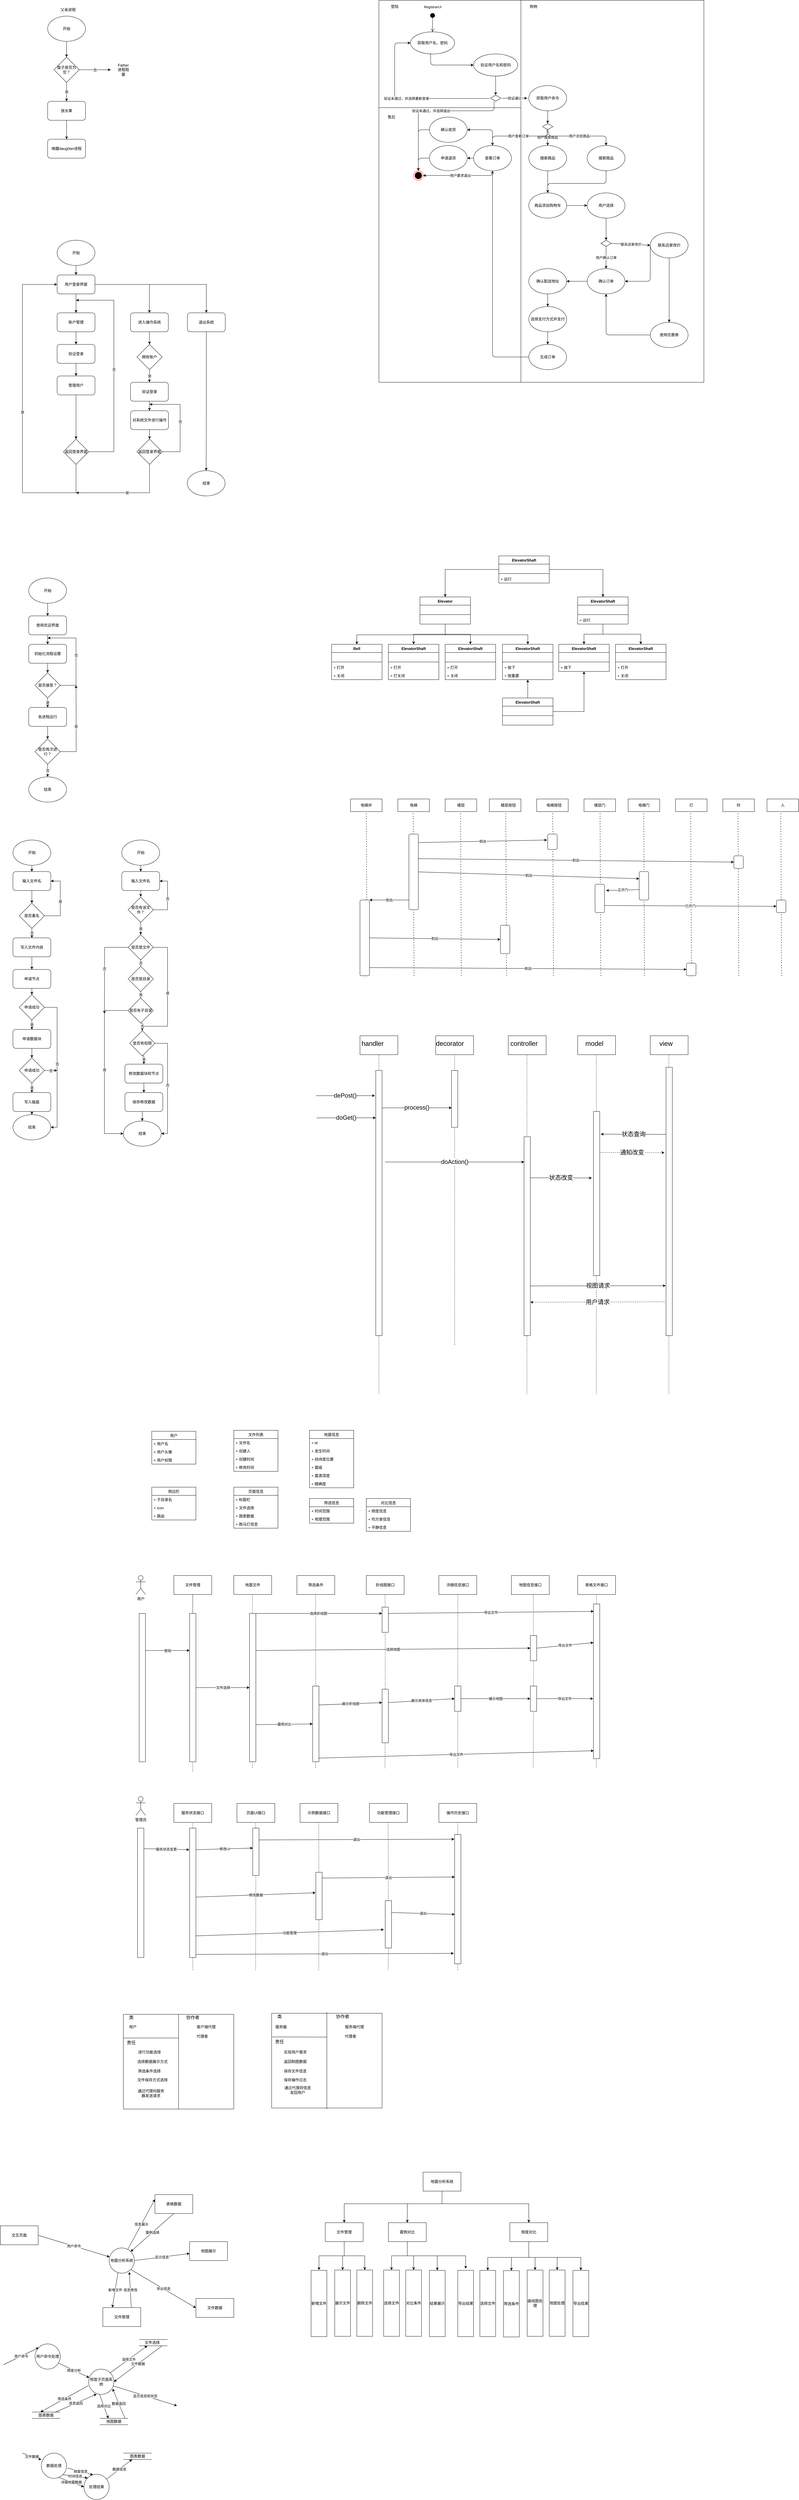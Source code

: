 <mxfile version="13.10.0" type="github">
  <diagram name="Page-1" id="e7e014a7-5840-1c2e-5031-d8a46d1fe8dd">
    <mxGraphModel dx="2691" dy="848" grid="1" gridSize="10" guides="1" tooltips="1" connect="1" arrows="1" fold="1" page="1" pageScale="1" pageWidth="1169" pageHeight="826" background="#ffffff" math="0" shadow="0">
      <root>
        <mxCell id="0" />
        <mxCell id="1" parent="0" />
        <mxCell id="vi-ls9k5dTgZ9myBlmIM-46" value="" style="endArrow=none;dashed=1;html=1;entryX=0.5;entryY=1;entryDx=0;entryDy=0;fontStyle=1" parent="1" target="vi-ls9k5dTgZ9myBlmIM-36" edge="1">
          <mxGeometry width="50" height="50" relative="1" as="geometry">
            <mxPoint x="-540" y="5620" as="sourcePoint" />
            <mxPoint x="-370" y="5190" as="targetPoint" />
          </mxGeometry>
        </mxCell>
        <mxCell id="N0Qz3LaowdVhNc13xwjL-17" value="" style="endArrow=none;dashed=1;html=1;entryX=0.5;entryY=1;entryDx=0;entryDy=0;" parent="1" edge="1">
          <mxGeometry width="50" height="50" relative="1" as="geometry">
            <mxPoint x="290" y="4270" as="sourcePoint" />
            <mxPoint x="290" y="3350" as="targetPoint" />
          </mxGeometry>
        </mxCell>
        <mxCell id="N0Qz3LaowdVhNc13xwjL-18" value="" style="endArrow=none;dashed=1;html=1;entryX=0.5;entryY=1;entryDx=0;entryDy=0;" parent="1" edge="1">
          <mxGeometry width="50" height="50" relative="1" as="geometry">
            <mxPoint x="519.17" y="4423.333" as="sourcePoint" />
            <mxPoint x="519.17" y="3350" as="targetPoint" />
          </mxGeometry>
        </mxCell>
        <mxCell id="N0Qz3LaowdVhNc13xwjL-19" value="" style="endArrow=none;dashed=1;html=1;entryX=0.5;entryY=1;entryDx=0;entryDy=0;" parent="1" edge="1">
          <mxGeometry width="50" height="50" relative="1" as="geometry">
            <mxPoint x="739.17" y="4423.333" as="sourcePoint" />
            <mxPoint x="739.17" y="3350" as="targetPoint" />
          </mxGeometry>
        </mxCell>
        <mxCell id="N0Qz3LaowdVhNc13xwjL-20" value="" style="endArrow=none;dashed=1;html=1;entryX=0.5;entryY=1;entryDx=0;entryDy=0;" parent="1" edge="1">
          <mxGeometry width="50" height="50" relative="1" as="geometry">
            <mxPoint x="969.17" y="4423.333" as="sourcePoint" />
            <mxPoint x="969.17" y="3350" as="targetPoint" />
          </mxGeometry>
        </mxCell>
        <mxCell id="N0Qz3LaowdVhNc13xwjL-16" value="" style="endArrow=none;dashed=1;html=1;entryX=0.5;entryY=1;entryDx=0;entryDy=0;" parent="1" target="N0Qz3LaowdVhNc13xwjL-1" edge="1">
          <mxGeometry width="50" height="50" relative="1" as="geometry">
            <mxPoint x="50" y="4423.333" as="sourcePoint" />
            <mxPoint x="-60" y="3540" as="targetPoint" />
          </mxGeometry>
        </mxCell>
        <mxCell id="E5uMsi-fBIesrhfRpivS-108" value="" style="endArrow=none;dashed=1;html=1;dashPattern=1 3;strokeWidth=2;entryX=0.5;entryY=1;entryDx=0;entryDy=0;exitX=0.75;exitY=1;exitDx=0;exitDy=0;fontStyle=0" parent="1" edge="1">
          <mxGeometry width="50" height="50" relative="1" as="geometry">
            <mxPoint x="603.34" y="3100" as="sourcePoint" />
            <mxPoint x="600.84" y="2580" as="targetPoint" />
          </mxGeometry>
        </mxCell>
        <mxCell id="E5uMsi-fBIesrhfRpivS-109" value="" style="endArrow=none;dashed=1;html=1;dashPattern=1 3;strokeWidth=2;entryX=0.5;entryY=1;entryDx=0;entryDy=0;exitX=0.75;exitY=1;exitDx=0;exitDy=0;" parent="1" edge="1">
          <mxGeometry width="50" height="50" relative="1" as="geometry">
            <mxPoint x="454.59" y="3100" as="sourcePoint" />
            <mxPoint x="452.09" y="2580" as="targetPoint" />
          </mxGeometry>
        </mxCell>
        <mxCell id="E5uMsi-fBIesrhfRpivS-110" value="" style="endArrow=none;dashed=1;html=1;dashPattern=1 3;strokeWidth=2;entryX=0.5;entryY=1;entryDx=0;entryDy=0;exitX=0.75;exitY=1;exitDx=0;exitDy=0;fontStyle=0" parent="1" edge="1">
          <mxGeometry width="50" height="50" relative="1" as="geometry">
            <mxPoint x="753.34" y="3100" as="sourcePoint" />
            <mxPoint x="750.84" y="2580" as="targetPoint" />
          </mxGeometry>
        </mxCell>
        <mxCell id="E5uMsi-fBIesrhfRpivS-111" value="" style="endArrow=none;dashed=1;html=1;dashPattern=1 3;strokeWidth=2;entryX=0.5;entryY=1;entryDx=0;entryDy=0;exitX=0.75;exitY=1;exitDx=0;exitDy=0;fontStyle=0" parent="1" edge="1">
          <mxGeometry width="50" height="50" relative="1" as="geometry">
            <mxPoint x="1040.63" y="3100" as="sourcePoint" />
            <mxPoint x="1038.13" y="2580" as="targetPoint" />
          </mxGeometry>
        </mxCell>
        <mxCell id="E5uMsi-fBIesrhfRpivS-112" value="" style="endArrow=none;dashed=1;html=1;dashPattern=1 3;strokeWidth=2;entryX=0.5;entryY=1;entryDx=0;entryDy=0;exitX=0.75;exitY=1;exitDx=0;exitDy=0;" parent="1" edge="1">
          <mxGeometry width="50" height="50" relative="1" as="geometry">
            <mxPoint x="891.88" y="3100" as="sourcePoint" />
            <mxPoint x="889.38" y="2580" as="targetPoint" />
          </mxGeometry>
        </mxCell>
        <mxCell id="E5uMsi-fBIesrhfRpivS-113" value="" style="endArrow=none;dashed=1;html=1;dashPattern=1 3;strokeWidth=2;entryX=0.5;entryY=1;entryDx=0;entryDy=0;exitX=0.75;exitY=1;exitDx=0;exitDy=0;fontStyle=0" parent="1" edge="1">
          <mxGeometry width="50" height="50" relative="1" as="geometry">
            <mxPoint x="1190.63" y="3100" as="sourcePoint" />
            <mxPoint x="1188.13" y="2580" as="targetPoint" />
          </mxGeometry>
        </mxCell>
        <mxCell id="E5uMsi-fBIesrhfRpivS-114" value="" style="endArrow=none;dashed=1;html=1;dashPattern=1 3;strokeWidth=2;entryX=0.5;entryY=1;entryDx=0;entryDy=0;exitX=0.75;exitY=1;exitDx=0;exitDy=0;fontStyle=0" parent="1" edge="1">
          <mxGeometry width="50" height="50" relative="1" as="geometry">
            <mxPoint x="1326.25" y="3100" as="sourcePoint" />
            <mxPoint x="1323.75" y="2580" as="targetPoint" />
          </mxGeometry>
        </mxCell>
        <mxCell id="E5uMsi-fBIesrhfRpivS-106" value="" style="endArrow=none;dashed=1;html=1;dashPattern=1 3;strokeWidth=2;entryX=0.5;entryY=1;entryDx=0;entryDy=0;exitX=0.75;exitY=1;exitDx=0;exitDy=0;fontStyle=0" parent="1" edge="1">
          <mxGeometry width="50" height="50" relative="1" as="geometry">
            <mxPoint x="161.25" y="3100" as="sourcePoint" />
            <mxPoint x="158.75" y="2580" as="targetPoint" />
          </mxGeometry>
        </mxCell>
        <mxCell id="E5uMsi-fBIesrhfRpivS-105" value="" style="endArrow=none;dashed=1;html=1;dashPattern=1 3;strokeWidth=2;entryX=0.5;entryY=1;entryDx=0;entryDy=0;exitX=0.75;exitY=1;exitDx=0;exitDy=0;" parent="1" source="E5uMsi-fBIesrhfRpivS-94" target="E5uMsi-fBIesrhfRpivS-63" edge="1">
          <mxGeometry width="50" height="50" relative="1" as="geometry">
            <mxPoint x="5" y="3100" as="sourcePoint" />
            <mxPoint x="-40" y="2760" as="targetPoint" />
          </mxGeometry>
        </mxCell>
        <mxCell id="E5uMsi-fBIesrhfRpivS-3" value="" style="rounded=0;whiteSpace=wrap;html=1;fontStyle=1" parent="1" vertex="1">
          <mxGeometry x="50" y="350" width="450" height="870" as="geometry" />
        </mxCell>
        <mxCell id="E5uMsi-fBIesrhfRpivS-2" value="" style="rounded=0;whiteSpace=wrap;html=1;fontStyle=1" parent="1" vertex="1">
          <mxGeometry x="500" y="10" width="580" height="1210" as="geometry" />
        </mxCell>
        <mxCell id="E5uMsi-fBIesrhfRpivS-1" value="" style="rounded=0;whiteSpace=wrap;html=1;fontStyle=1" parent="1" vertex="1">
          <mxGeometry x="50" y="10" width="450" height="340" as="geometry" />
        </mxCell>
        <mxCell id="HGyzchCO2jw8irIRbuGs-41" value="RegistrarUI" style="html=1;verticalAlign=bottom;startArrow=circle;startFill=1;endArrow=open;startSize=6;endSize=8;entryX=0.5;entryY=0;entryDx=0;entryDy=0;" parent="1" target="HGyzchCO2jw8irIRbuGs-42" edge="1">
          <mxGeometry x="-1" y="-10" width="80" relative="1" as="geometry">
            <mxPoint x="220" y="50" as="sourcePoint" />
            <mxPoint x="220" y="130" as="targetPoint" />
            <mxPoint x="10" y="-10" as="offset" />
          </mxGeometry>
        </mxCell>
        <mxCell id="HGyzchCO2jw8irIRbuGs-42" value="获取用户名、密码" style="ellipse;whiteSpace=wrap;html=1;" parent="1" vertex="1">
          <mxGeometry x="150" y="110" width="140" height="70" as="geometry" />
        </mxCell>
        <mxCell id="HGyzchCO2jw8irIRbuGs-48" value="验证用户名和密码" style="ellipse;whiteSpace=wrap;html=1;" parent="1" vertex="1">
          <mxGeometry x="350" y="180" width="140" height="70" as="geometry" />
        </mxCell>
        <mxCell id="HGyzchCO2jw8irIRbuGs-49" value="" style="endArrow=classic;html=1;exitX=0.457;exitY=0.986;exitDx=0;exitDy=0;exitPerimeter=0;entryX=0;entryY=0.5;entryDx=0;entryDy=0;" parent="1" source="HGyzchCO2jw8irIRbuGs-42" target="HGyzchCO2jw8irIRbuGs-48" edge="1">
          <mxGeometry width="50" height="50" relative="1" as="geometry">
            <mxPoint x="240" y="250" as="sourcePoint" />
            <mxPoint x="290" y="200" as="targetPoint" />
            <Array as="points">
              <mxPoint x="214" y="215" />
            </Array>
          </mxGeometry>
        </mxCell>
        <mxCell id="HGyzchCO2jw8irIRbuGs-50" value="" style="html=1;whiteSpace=wrap;aspect=fixed;shape=isoRectangle;" parent="1" vertex="1">
          <mxGeometry x="403.33" y="310" width="33.33" height="20" as="geometry" />
        </mxCell>
        <mxCell id="HGyzchCO2jw8irIRbuGs-51" value="" style="endArrow=classic;html=1;exitX=0.5;exitY=1;exitDx=0;exitDy=0;entryX=0.5;entryY=0;entryDx=0;entryDy=0;entryPerimeter=0;" parent="1" source="HGyzchCO2jw8irIRbuGs-48" target="HGyzchCO2jw8irIRbuGs-50" edge="1">
          <mxGeometry width="50" height="50" relative="1" as="geometry">
            <mxPoint x="350" y="340" as="sourcePoint" />
            <mxPoint x="400" y="290" as="targetPoint" />
          </mxGeometry>
        </mxCell>
        <mxCell id="HGyzchCO2jw8irIRbuGs-52" value="验证未通过，并选择重新登录" style="endArrow=classic;html=1;entryX=0;entryY=0.5;entryDx=0;entryDy=0;" parent="1" target="HGyzchCO2jw8irIRbuGs-42" edge="1">
          <mxGeometry width="50" height="50" relative="1" as="geometry">
            <mxPoint x="400" y="321" as="sourcePoint" />
            <mxPoint x="300" y="300" as="targetPoint" />
            <Array as="points">
              <mxPoint x="100" y="321" />
              <mxPoint x="100" y="145" />
            </Array>
          </mxGeometry>
        </mxCell>
        <mxCell id="HGyzchCO2jw8irIRbuGs-53" value="" style="ellipse;html=1;shape=endState;fillColor=#000000;strokeColor=#ff0000;" parent="1" vertex="1">
          <mxGeometry x="160" y="550" width="30" height="30" as="geometry" />
        </mxCell>
        <mxCell id="HGyzchCO2jw8irIRbuGs-55" value="验证未通过，并选择退出" style="endArrow=classic;html=1;entryX=0.5;entryY=0;entryDx=0;entryDy=0;" parent="1" target="HGyzchCO2jw8irIRbuGs-53" edge="1">
          <mxGeometry width="50" height="50" relative="1" as="geometry">
            <mxPoint x="415" y="330" as="sourcePoint" />
            <mxPoint x="150" y="450" as="targetPoint" />
            <Array as="points">
              <mxPoint x="415" y="360" />
              <mxPoint x="175" y="360" />
            </Array>
          </mxGeometry>
        </mxCell>
        <mxCell id="HGyzchCO2jw8irIRbuGs-56" value="验证通过" style="endArrow=classic;html=1;" parent="1" edge="1">
          <mxGeometry width="50" height="50" relative="1" as="geometry">
            <mxPoint x="440" y="320" as="sourcePoint" />
            <mxPoint x="520" y="320" as="targetPoint" />
          </mxGeometry>
        </mxCell>
        <mxCell id="HGyzchCO2jw8irIRbuGs-57" value="获取用户命令" style="ellipse;whiteSpace=wrap;html=1;" parent="1" vertex="1">
          <mxGeometry x="525" y="280" width="120" height="80" as="geometry" />
        </mxCell>
        <mxCell id="HGyzchCO2jw8irIRbuGs-59" value="" style="endArrow=classic;html=1;exitX=0.5;exitY=1;exitDx=0;exitDy=0;" parent="1" source="HGyzchCO2jw8irIRbuGs-57" edge="1">
          <mxGeometry width="50" height="50" relative="1" as="geometry">
            <mxPoint x="580" y="450" as="sourcePoint" />
            <mxPoint x="585" y="400" as="targetPoint" />
          </mxGeometry>
        </mxCell>
        <mxCell id="HGyzchCO2jw8irIRbuGs-61" value="" style="html=1;whiteSpace=wrap;aspect=fixed;shape=isoRectangle;" parent="1" vertex="1">
          <mxGeometry x="568.34" y="400" width="33.33" height="20" as="geometry" />
        </mxCell>
        <mxCell id="HGyzchCO2jw8irIRbuGs-62" value="搜索商品" style="ellipse;whiteSpace=wrap;html=1;" parent="1" vertex="1">
          <mxGeometry x="710" y="470" width="120" height="80" as="geometry" />
        </mxCell>
        <mxCell id="HGyzchCO2jw8irIRbuGs-63" value="搜索商品" style="ellipse;whiteSpace=wrap;html=1;" parent="1" vertex="1">
          <mxGeometry x="525.01" y="470" width="120" height="80" as="geometry" />
        </mxCell>
        <mxCell id="HGyzchCO2jw8irIRbuGs-64" value="商品添加购物车" style="ellipse;whiteSpace=wrap;html=1;" parent="1" vertex="1">
          <mxGeometry x="525" y="620" width="120" height="80" as="geometry" />
        </mxCell>
        <mxCell id="HGyzchCO2jw8irIRbuGs-65" value="查看订单" style="ellipse;whiteSpace=wrap;html=1;" parent="1" vertex="1">
          <mxGeometry x="350" y="470" width="120" height="80" as="geometry" />
        </mxCell>
        <mxCell id="HGyzchCO2jw8irIRbuGs-66" value="用户要求退出" style="endArrow=classic;html=1;entryX=1;entryY=0.5;entryDx=0;entryDy=0;exitX=0.5;exitY=1;exitDx=0;exitDy=0;" parent="1" source="HGyzchCO2jw8irIRbuGs-65" target="HGyzchCO2jw8irIRbuGs-53" edge="1">
          <mxGeometry width="50" height="50" relative="1" as="geometry">
            <mxPoint x="260" y="620" as="sourcePoint" />
            <mxPoint x="310" y="570" as="targetPoint" />
            <Array as="points">
              <mxPoint x="410" y="565" />
            </Array>
          </mxGeometry>
        </mxCell>
        <mxCell id="HGyzchCO2jw8irIRbuGs-67" value="用户搜索商品" style="endArrow=classic;html=1;exitX=0.44;exitY=0.95;exitDx=0;exitDy=0;exitPerimeter=0;entryX=0.5;entryY=0;entryDx=0;entryDy=0;" parent="1" source="HGyzchCO2jw8irIRbuGs-61" target="HGyzchCO2jw8irIRbuGs-63" edge="1">
          <mxGeometry width="50" height="50" relative="1" as="geometry">
            <mxPoint x="500" y="420" as="sourcePoint" />
            <mxPoint x="583" y="430" as="targetPoint" />
          </mxGeometry>
        </mxCell>
        <mxCell id="HGyzchCO2jw8irIRbuGs-68" value="用户查看订单" style="endArrow=classic;html=1;entryX=0.5;entryY=0;entryDx=0;entryDy=0;exitX=0.47;exitY=1;exitDx=0;exitDy=0;exitPerimeter=0;" parent="1" source="HGyzchCO2jw8irIRbuGs-61" target="HGyzchCO2jw8irIRbuGs-65" edge="1">
          <mxGeometry width="50" height="50" relative="1" as="geometry">
            <mxPoint x="490" y="430" as="sourcePoint" />
            <mxPoint x="540" y="380" as="targetPoint" />
            <Array as="points">
              <mxPoint x="584" y="440" />
              <mxPoint x="410" y="440" />
            </Array>
          </mxGeometry>
        </mxCell>
        <mxCell id="HGyzchCO2jw8irIRbuGs-69" value="用户浏览商品" style="endArrow=classic;html=1;entryX=0.5;entryY=0;entryDx=0;entryDy=0;exitX=0.59;exitY=1.1;exitDx=0;exitDy=0;exitPerimeter=0;" parent="1" source="HGyzchCO2jw8irIRbuGs-61" target="HGyzchCO2jw8irIRbuGs-62" edge="1">
          <mxGeometry width="50" height="50" relative="1" as="geometry">
            <mxPoint x="580" y="420" as="sourcePoint" />
            <mxPoint x="760" y="390" as="targetPoint" />
            <Array as="points">
              <mxPoint x="588" y="440" />
              <mxPoint x="770" y="440" />
            </Array>
          </mxGeometry>
        </mxCell>
        <mxCell id="HGyzchCO2jw8irIRbuGs-70" value="" style="endArrow=classic;html=1;exitX=0.5;exitY=1;exitDx=0;exitDy=0;entryX=0.5;entryY=0;entryDx=0;entryDy=0;" parent="1" source="HGyzchCO2jw8irIRbuGs-63" target="HGyzchCO2jw8irIRbuGs-64" edge="1">
          <mxGeometry width="50" height="50" relative="1" as="geometry">
            <mxPoint x="560" y="610" as="sourcePoint" />
            <mxPoint x="610" y="560" as="targetPoint" />
          </mxGeometry>
        </mxCell>
        <mxCell id="HGyzchCO2jw8irIRbuGs-71" value="" style="endArrow=classic;html=1;exitX=0.5;exitY=1;exitDx=0;exitDy=0;entryX=0.5;entryY=0;entryDx=0;entryDy=0;" parent="1" source="HGyzchCO2jw8irIRbuGs-62" target="HGyzchCO2jw8irIRbuGs-64" edge="1">
          <mxGeometry width="50" height="50" relative="1" as="geometry">
            <mxPoint x="720" y="650" as="sourcePoint" />
            <mxPoint x="770" y="600" as="targetPoint" />
            <Array as="points">
              <mxPoint x="770" y="590" />
              <mxPoint x="585" y="590" />
            </Array>
          </mxGeometry>
        </mxCell>
        <mxCell id="HGyzchCO2jw8irIRbuGs-72" value="确认订单" style="ellipse;whiteSpace=wrap;html=1;" parent="1" vertex="1">
          <mxGeometry x="710.01" y="860" width="120" height="80" as="geometry" />
        </mxCell>
        <mxCell id="HGyzchCO2jw8irIRbuGs-73" value="选择支付方式并支付" style="ellipse;whiteSpace=wrap;html=1;" parent="1" vertex="1">
          <mxGeometry x="525.01" y="980" width="120" height="80" as="geometry" />
        </mxCell>
        <mxCell id="HGyzchCO2jw8irIRbuGs-74" value="生成订单" style="ellipse;whiteSpace=wrap;html=1;" parent="1" vertex="1">
          <mxGeometry x="525.01" y="1100" width="120" height="80" as="geometry" />
        </mxCell>
        <mxCell id="HGyzchCO2jw8irIRbuGs-75" value="" style="endArrow=classic;html=1;exitX=0.5;exitY=1;exitDx=0;exitDy=0;" parent="1" source="HGyzchCO2jw8irIRbuGs-81" target="HGyzchCO2jw8irIRbuGs-83" edge="1">
          <mxGeometry width="50" height="50" relative="1" as="geometry">
            <mxPoint x="390" y="720" as="sourcePoint" />
            <mxPoint x="585" y="738" as="targetPoint" />
          </mxGeometry>
        </mxCell>
        <mxCell id="HGyzchCO2jw8irIRbuGs-76" value="" style="endArrow=classic;html=1;exitX=0;exitY=0.5;exitDx=0;exitDy=0;entryX=1;entryY=0.5;entryDx=0;entryDy=0;" parent="1" source="HGyzchCO2jw8irIRbuGs-72" target="HGyzchCO2jw8irIRbuGs-79" edge="1">
          <mxGeometry width="50" height="50" relative="1" as="geometry">
            <mxPoint x="595" y="710" as="sourcePoint" />
            <mxPoint x="620" y="890" as="targetPoint" />
          </mxGeometry>
        </mxCell>
        <mxCell id="HGyzchCO2jw8irIRbuGs-77" value="" style="endArrow=classic;html=1;exitX=0.5;exitY=1;exitDx=0;exitDy=0;entryX=0.5;entryY=0;entryDx=0;entryDy=0;" parent="1" source="HGyzchCO2jw8irIRbuGs-73" target="HGyzchCO2jw8irIRbuGs-74" edge="1">
          <mxGeometry width="50" height="50" relative="1" as="geometry">
            <mxPoint x="905" y="1100" as="sourcePoint" />
            <mxPoint x="905.01" y="1130" as="targetPoint" />
          </mxGeometry>
        </mxCell>
        <mxCell id="HGyzchCO2jw8irIRbuGs-78" value="" style="endArrow=classic;html=1;exitX=0;exitY=0.5;exitDx=0;exitDy=0;entryX=0.5;entryY=1;entryDx=0;entryDy=0;" parent="1" source="HGyzchCO2jw8irIRbuGs-74" target="HGyzchCO2jw8irIRbuGs-65" edge="1">
          <mxGeometry width="50" height="50" relative="1" as="geometry">
            <mxPoint x="390" y="740" as="sourcePoint" />
            <mxPoint x="440" y="690" as="targetPoint" />
            <Array as="points">
              <mxPoint x="410" y="1140" />
              <mxPoint x="410" y="770" />
              <mxPoint x="410" y="670" />
            </Array>
          </mxGeometry>
        </mxCell>
        <mxCell id="HGyzchCO2jw8irIRbuGs-79" value="确认配送地址" style="ellipse;whiteSpace=wrap;html=1;" parent="1" vertex="1">
          <mxGeometry x="525.01" y="860" width="120" height="80" as="geometry" />
        </mxCell>
        <mxCell id="HGyzchCO2jw8irIRbuGs-80" value="" style="endArrow=classic;html=1;entryX=0.5;entryY=0;entryDx=0;entryDy=0;exitX=0.5;exitY=1;exitDx=0;exitDy=0;" parent="1" source="HGyzchCO2jw8irIRbuGs-79" target="HGyzchCO2jw8irIRbuGs-73" edge="1">
          <mxGeometry width="50" height="50" relative="1" as="geometry">
            <mxPoint x="485.01" y="870" as="sourcePoint" />
            <mxPoint x="535.01" y="820" as="targetPoint" />
          </mxGeometry>
        </mxCell>
        <mxCell id="HGyzchCO2jw8irIRbuGs-81" value="用户选择" style="ellipse;whiteSpace=wrap;html=1;" parent="1" vertex="1">
          <mxGeometry x="710" y="620" width="120" height="80" as="geometry" />
        </mxCell>
        <mxCell id="HGyzchCO2jw8irIRbuGs-83" value="" style="html=1;whiteSpace=wrap;aspect=fixed;shape=isoRectangle;" parent="1" vertex="1">
          <mxGeometry x="753.34" y="770" width="33.33" height="20" as="geometry" />
        </mxCell>
        <mxCell id="HGyzchCO2jw8irIRbuGs-84" value="" style="endArrow=classic;html=1;exitX=1;exitY=0.5;exitDx=0;exitDy=0;entryX=0;entryY=0.5;entryDx=0;entryDy=0;" parent="1" source="HGyzchCO2jw8irIRbuGs-64" target="HGyzchCO2jw8irIRbuGs-81" edge="1">
          <mxGeometry width="50" height="50" relative="1" as="geometry">
            <mxPoint x="535" y="790" as="sourcePoint" />
            <mxPoint x="500" y="790" as="targetPoint" />
          </mxGeometry>
        </mxCell>
        <mxCell id="HGyzchCO2jw8irIRbuGs-85" value="用户确认订单" style="endArrow=classic;html=1;entryX=0.5;entryY=0;entryDx=0;entryDy=0;" parent="1" source="HGyzchCO2jw8irIRbuGs-83" target="HGyzchCO2jw8irIRbuGs-72" edge="1">
          <mxGeometry width="50" height="50" relative="1" as="geometry">
            <mxPoint x="545" y="800" as="sourcePoint" />
            <mxPoint x="510" y="800" as="targetPoint" />
          </mxGeometry>
        </mxCell>
        <mxCell id="HGyzchCO2jw8irIRbuGs-86" value="联系店家改价" style="ellipse;whiteSpace=wrap;html=1;" parent="1" vertex="1">
          <mxGeometry x="910" y="746" width="120" height="80" as="geometry" />
        </mxCell>
        <mxCell id="HGyzchCO2jw8irIRbuGs-87" value="联系店家改价" style="endArrow=classic;html=1;entryX=0;entryY=0.5;entryDx=0;entryDy=0;exitX=1.014;exitY=0.5;exitDx=0;exitDy=0;exitPerimeter=0;" parent="1" source="HGyzchCO2jw8irIRbuGs-83" target="HGyzchCO2jw8irIRbuGs-86" edge="1">
          <mxGeometry width="50" height="50" relative="1" as="geometry">
            <mxPoint x="770" y="791" as="sourcePoint" />
            <mxPoint x="810" y="820" as="targetPoint" />
          </mxGeometry>
        </mxCell>
        <mxCell id="HGyzchCO2jw8irIRbuGs-88" value="" style="endArrow=classic;html=1;exitX=0;exitY=0.5;exitDx=0;exitDy=0;entryX=1;entryY=0.5;entryDx=0;entryDy=0;" parent="1" source="HGyzchCO2jw8irIRbuGs-86" target="HGyzchCO2jw8irIRbuGs-72" edge="1">
          <mxGeometry width="50" height="50" relative="1" as="geometry">
            <mxPoint x="530" y="940" as="sourcePoint" />
            <mxPoint x="580" y="890" as="targetPoint" />
            <Array as="points">
              <mxPoint x="910" y="900" />
            </Array>
          </mxGeometry>
        </mxCell>
        <mxCell id="HGyzchCO2jw8irIRbuGs-89" value="使用优惠券" style="ellipse;whiteSpace=wrap;html=1;" parent="1" vertex="1">
          <mxGeometry x="910" y="1030" width="120" height="80" as="geometry" />
        </mxCell>
        <mxCell id="HGyzchCO2jw8irIRbuGs-91" value="" style="endArrow=classic;html=1;exitX=0.5;exitY=1;exitDx=0;exitDy=0;entryX=0.5;entryY=0;entryDx=0;entryDy=0;" parent="1" source="HGyzchCO2jw8irIRbuGs-86" target="HGyzchCO2jw8irIRbuGs-89" edge="1">
          <mxGeometry width="50" height="50" relative="1" as="geometry">
            <mxPoint x="790" y="1030" as="sourcePoint" />
            <mxPoint x="840" y="980" as="targetPoint" />
            <Array as="points" />
          </mxGeometry>
        </mxCell>
        <mxCell id="HGyzchCO2jw8irIRbuGs-92" value="" style="endArrow=classic;html=1;entryX=0.5;entryY=1;entryDx=0;entryDy=0;exitX=0;exitY=0.5;exitDx=0;exitDy=0;" parent="1" source="HGyzchCO2jw8irIRbuGs-89" target="HGyzchCO2jw8irIRbuGs-72" edge="1">
          <mxGeometry width="50" height="50" relative="1" as="geometry">
            <mxPoint x="440" y="960" as="sourcePoint" />
            <mxPoint x="490" y="910" as="targetPoint" />
            <Array as="points">
              <mxPoint x="770" y="1070" />
            </Array>
          </mxGeometry>
        </mxCell>
        <mxCell id="HGyzchCO2jw8irIRbuGs-93" value="确认收货" style="ellipse;whiteSpace=wrap;html=1;" parent="1" vertex="1">
          <mxGeometry x="210" y="380" width="120" height="80" as="geometry" />
        </mxCell>
        <mxCell id="HGyzchCO2jw8irIRbuGs-94" value="申请退货" style="ellipse;whiteSpace=wrap;html=1;" parent="1" vertex="1">
          <mxGeometry x="210" y="470" width="120" height="80" as="geometry" />
        </mxCell>
        <mxCell id="HGyzchCO2jw8irIRbuGs-95" value="" style="endArrow=classic;html=1;entryX=1;entryY=0.5;entryDx=0;entryDy=0;exitX=0;exitY=0.5;exitDx=0;exitDy=0;" parent="1" source="HGyzchCO2jw8irIRbuGs-65" target="HGyzchCO2jw8irIRbuGs-94" edge="1">
          <mxGeometry width="50" height="50" relative="1" as="geometry">
            <mxPoint x="340" y="540" as="sourcePoint" />
            <mxPoint x="390" y="490" as="targetPoint" />
          </mxGeometry>
        </mxCell>
        <mxCell id="HGyzchCO2jw8irIRbuGs-96" value="" style="endArrow=classic;html=1;entryX=1;entryY=0.5;entryDx=0;entryDy=0;" parent="1" target="HGyzchCO2jw8irIRbuGs-93" edge="1">
          <mxGeometry width="50" height="50" relative="1" as="geometry">
            <mxPoint x="410" y="470" as="sourcePoint" />
            <mxPoint x="430" y="400" as="targetPoint" />
            <Array as="points">
              <mxPoint x="410" y="420" />
            </Array>
          </mxGeometry>
        </mxCell>
        <mxCell id="HGyzchCO2jw8irIRbuGs-97" value="" style="endArrow=classic;html=1;entryX=0.5;entryY=0;entryDx=0;entryDy=0;exitX=0;exitY=0.5;exitDx=0;exitDy=0;" parent="1" source="HGyzchCO2jw8irIRbuGs-94" target="HGyzchCO2jw8irIRbuGs-53" edge="1">
          <mxGeometry width="50" height="50" relative="1" as="geometry">
            <mxPoint x="80" y="510" as="sourcePoint" />
            <mxPoint x="130" y="460" as="targetPoint" />
            <Array as="points">
              <mxPoint x="175" y="510" />
            </Array>
          </mxGeometry>
        </mxCell>
        <mxCell id="HGyzchCO2jw8irIRbuGs-98" value="" style="endArrow=classic;html=1;entryX=0.5;entryY=0;entryDx=0;entryDy=0;exitX=0;exitY=0.5;exitDx=0;exitDy=0;" parent="1" source="HGyzchCO2jw8irIRbuGs-93" target="HGyzchCO2jw8irIRbuGs-53" edge="1">
          <mxGeometry width="50" height="50" relative="1" as="geometry">
            <mxPoint x="90" y="530" as="sourcePoint" />
            <mxPoint x="140" y="480" as="targetPoint" />
            <Array as="points">
              <mxPoint x="175" y="420" />
            </Array>
          </mxGeometry>
        </mxCell>
        <mxCell id="E5uMsi-fBIesrhfRpivS-4" value="登陆" style="text;html=1;strokeColor=none;fillColor=none;align=center;verticalAlign=middle;whiteSpace=wrap;rounded=0;" parent="1" vertex="1">
          <mxGeometry x="80" y="20" width="40" height="20" as="geometry" />
        </mxCell>
        <mxCell id="E5uMsi-fBIesrhfRpivS-5" value="购物" style="text;html=1;strokeColor=none;fillColor=none;align=center;verticalAlign=middle;whiteSpace=wrap;rounded=0;" parent="1" vertex="1">
          <mxGeometry x="520" y="20" width="40" height="20" as="geometry" />
        </mxCell>
        <mxCell id="E5uMsi-fBIesrhfRpivS-6" value="售后" style="text;html=1;strokeColor=none;fillColor=none;align=center;verticalAlign=middle;whiteSpace=wrap;rounded=0;" parent="1" vertex="1">
          <mxGeometry x="70" y="370" width="40" height="20" as="geometry" />
        </mxCell>
        <mxCell id="E5uMsi-fBIesrhfRpivS-58" style="edgeStyle=orthogonalEdgeStyle;rounded=0;orthogonalLoop=1;jettySize=auto;html=1;entryX=0.5;entryY=0;entryDx=0;entryDy=0;" parent="1" source="E5uMsi-fBIesrhfRpivS-7" target="E5uMsi-fBIesrhfRpivS-11" edge="1">
          <mxGeometry relative="1" as="geometry" />
        </mxCell>
        <mxCell id="E5uMsi-fBIesrhfRpivS-59" style="edgeStyle=orthogonalEdgeStyle;rounded=0;orthogonalLoop=1;jettySize=auto;html=1;entryX=0.5;entryY=0;entryDx=0;entryDy=0;" parent="1" source="E5uMsi-fBIesrhfRpivS-7" target="E5uMsi-fBIesrhfRpivS-15" edge="1">
          <mxGeometry relative="1" as="geometry" />
        </mxCell>
        <mxCell id="E5uMsi-fBIesrhfRpivS-7" value="ElevatorShaft" style="swimlane;fontStyle=1;align=center;verticalAlign=top;childLayout=stackLayout;horizontal=1;startSize=26;horizontalStack=0;resizeParent=1;resizeParentMax=0;resizeLast=0;collapsible=1;marginBottom=0;" parent="1" vertex="1">
          <mxGeometry x="430" y="1770" width="160" height="86" as="geometry" />
        </mxCell>
        <mxCell id="E5uMsi-fBIesrhfRpivS-8" value=" " style="text;strokeColor=none;fillColor=none;align=left;verticalAlign=top;spacingLeft=4;spacingRight=4;overflow=hidden;rotatable=0;points=[[0,0.5],[1,0.5]];portConstraint=eastwest;" parent="E5uMsi-fBIesrhfRpivS-7" vertex="1">
          <mxGeometry y="26" width="160" height="26" as="geometry" />
        </mxCell>
        <mxCell id="E5uMsi-fBIesrhfRpivS-9" value="" style="line;strokeWidth=1;fillColor=none;align=left;verticalAlign=middle;spacingTop=-1;spacingLeft=3;spacingRight=3;rotatable=0;labelPosition=right;points=[];portConstraint=eastwest;" parent="E5uMsi-fBIesrhfRpivS-7" vertex="1">
          <mxGeometry y="52" width="160" height="8" as="geometry" />
        </mxCell>
        <mxCell id="E5uMsi-fBIesrhfRpivS-10" value="+ 运行" style="text;strokeColor=none;fillColor=none;align=left;verticalAlign=top;spacingLeft=4;spacingRight=4;overflow=hidden;rotatable=0;points=[[0,0.5],[1,0.5]];portConstraint=eastwest;" parent="E5uMsi-fBIesrhfRpivS-7" vertex="1">
          <mxGeometry y="60" width="160" height="26" as="geometry" />
        </mxCell>
        <mxCell id="E5uMsi-fBIesrhfRpivS-54" style="edgeStyle=orthogonalEdgeStyle;rounded=0;orthogonalLoop=1;jettySize=auto;html=1;entryX=0.5;entryY=0;entryDx=0;entryDy=0;" parent="1" source="E5uMsi-fBIesrhfRpivS-11" target="E5uMsi-fBIesrhfRpivS-23" edge="1">
          <mxGeometry relative="1" as="geometry" />
        </mxCell>
        <mxCell id="E5uMsi-fBIesrhfRpivS-55" style="edgeStyle=orthogonalEdgeStyle;rounded=0;orthogonalLoop=1;jettySize=auto;html=1;entryX=0.5;entryY=0;entryDx=0;entryDy=0;" parent="1" source="E5uMsi-fBIesrhfRpivS-11" target="E5uMsi-fBIesrhfRpivS-27" edge="1">
          <mxGeometry relative="1" as="geometry" />
        </mxCell>
        <mxCell id="E5uMsi-fBIesrhfRpivS-56" style="edgeStyle=orthogonalEdgeStyle;rounded=0;orthogonalLoop=1;jettySize=auto;html=1;" parent="1" source="E5uMsi-fBIesrhfRpivS-11" target="E5uMsi-fBIesrhfRpivS-31" edge="1">
          <mxGeometry relative="1" as="geometry">
            <Array as="points">
              <mxPoint x="260" y="2020" />
              <mxPoint x="522" y="2020" />
            </Array>
          </mxGeometry>
        </mxCell>
        <mxCell id="E5uMsi-fBIesrhfRpivS-57" style="edgeStyle=orthogonalEdgeStyle;rounded=0;orthogonalLoop=1;jettySize=auto;html=1;entryX=0.5;entryY=0;entryDx=0;entryDy=0;" parent="1" source="E5uMsi-fBIesrhfRpivS-11" target="E5uMsi-fBIesrhfRpivS-19" edge="1">
          <mxGeometry relative="1" as="geometry">
            <Array as="points">
              <mxPoint x="260" y="2020" />
              <mxPoint x="-20" y="2020" />
            </Array>
          </mxGeometry>
        </mxCell>
        <mxCell id="E5uMsi-fBIesrhfRpivS-11" value="Elevator" style="swimlane;fontStyle=1;align=center;verticalAlign=top;childLayout=stackLayout;horizontal=1;startSize=26;horizontalStack=0;resizeParent=1;resizeParentMax=0;resizeLast=0;collapsible=1;marginBottom=0;" parent="1" vertex="1">
          <mxGeometry x="180" y="1900" width="160" height="86" as="geometry" />
        </mxCell>
        <mxCell id="E5uMsi-fBIesrhfRpivS-12" value=" " style="text;strokeColor=none;fillColor=none;align=left;verticalAlign=top;spacingLeft=4;spacingRight=4;overflow=hidden;rotatable=0;points=[[0,0.5],[1,0.5]];portConstraint=eastwest;" parent="E5uMsi-fBIesrhfRpivS-11" vertex="1">
          <mxGeometry y="26" width="160" height="26" as="geometry" />
        </mxCell>
        <mxCell id="E5uMsi-fBIesrhfRpivS-13" value="" style="line;strokeWidth=1;fillColor=none;align=left;verticalAlign=middle;spacingTop=-1;spacingLeft=3;spacingRight=3;rotatable=0;labelPosition=right;points=[];portConstraint=eastwest;" parent="E5uMsi-fBIesrhfRpivS-11" vertex="1">
          <mxGeometry y="52" width="160" height="8" as="geometry" />
        </mxCell>
        <mxCell id="E5uMsi-fBIesrhfRpivS-14" value=" " style="text;strokeColor=none;fillColor=none;align=left;verticalAlign=top;spacingLeft=4;spacingRight=4;overflow=hidden;rotatable=0;points=[[0,0.5],[1,0.5]];portConstraint=eastwest;" parent="E5uMsi-fBIesrhfRpivS-11" vertex="1">
          <mxGeometry y="60" width="160" height="26" as="geometry" />
        </mxCell>
        <mxCell id="E5uMsi-fBIesrhfRpivS-52" style="edgeStyle=orthogonalEdgeStyle;rounded=0;orthogonalLoop=1;jettySize=auto;html=1;entryX=0.5;entryY=0;entryDx=0;entryDy=0;" parent="1" source="E5uMsi-fBIesrhfRpivS-15" target="E5uMsi-fBIesrhfRpivS-35" edge="1">
          <mxGeometry relative="1" as="geometry" />
        </mxCell>
        <mxCell id="E5uMsi-fBIesrhfRpivS-15" value="ElevatorShaft" style="swimlane;fontStyle=1;align=center;verticalAlign=top;childLayout=stackLayout;horizontal=1;startSize=26;horizontalStack=0;resizeParent=1;resizeParentMax=0;resizeLast=0;collapsible=1;marginBottom=0;" parent="1" vertex="1">
          <mxGeometry x="680" y="1900" width="160" height="86" as="geometry" />
        </mxCell>
        <mxCell id="E5uMsi-fBIesrhfRpivS-16" value=" " style="text;strokeColor=none;fillColor=none;align=left;verticalAlign=top;spacingLeft=4;spacingRight=4;overflow=hidden;rotatable=0;points=[[0,0.5],[1,0.5]];portConstraint=eastwest;" parent="E5uMsi-fBIesrhfRpivS-15" vertex="1">
          <mxGeometry y="26" width="160" height="26" as="geometry" />
        </mxCell>
        <mxCell id="E5uMsi-fBIesrhfRpivS-17" value="" style="line;strokeWidth=1;fillColor=none;align=left;verticalAlign=middle;spacingTop=-1;spacingLeft=3;spacingRight=3;rotatable=0;labelPosition=right;points=[];portConstraint=eastwest;" parent="E5uMsi-fBIesrhfRpivS-15" vertex="1">
          <mxGeometry y="52" width="160" height="8" as="geometry" />
        </mxCell>
        <mxCell id="E5uMsi-fBIesrhfRpivS-18" value="+ 运行" style="text;strokeColor=none;fillColor=none;align=left;verticalAlign=top;spacingLeft=4;spacingRight=4;overflow=hidden;rotatable=0;points=[[0,0.5],[1,0.5]];portConstraint=eastwest;" parent="E5uMsi-fBIesrhfRpivS-15" vertex="1">
          <mxGeometry y="60" width="160" height="26" as="geometry" />
        </mxCell>
        <mxCell id="E5uMsi-fBIesrhfRpivS-19" value="Bell" style="swimlane;fontStyle=1;align=center;verticalAlign=top;childLayout=stackLayout;horizontal=1;startSize=26;horizontalStack=0;resizeParent=1;resizeParentMax=0;resizeLast=0;collapsible=1;marginBottom=0;" parent="1" vertex="1">
          <mxGeometry x="-100" y="2050" width="160" height="112" as="geometry" />
        </mxCell>
        <mxCell id="E5uMsi-fBIesrhfRpivS-20" value=" " style="text;strokeColor=none;fillColor=none;align=left;verticalAlign=top;spacingLeft=4;spacingRight=4;overflow=hidden;rotatable=0;points=[[0,0.5],[1,0.5]];portConstraint=eastwest;" parent="E5uMsi-fBIesrhfRpivS-19" vertex="1">
          <mxGeometry y="26" width="160" height="26" as="geometry" />
        </mxCell>
        <mxCell id="E5uMsi-fBIesrhfRpivS-21" value="" style="line;strokeWidth=1;fillColor=none;align=left;verticalAlign=middle;spacingTop=-1;spacingLeft=3;spacingRight=3;rotatable=0;labelPosition=right;points=[];portConstraint=eastwest;" parent="E5uMsi-fBIesrhfRpivS-19" vertex="1">
          <mxGeometry y="52" width="160" height="8" as="geometry" />
        </mxCell>
        <mxCell id="E5uMsi-fBIesrhfRpivS-22" value="+ 打开" style="text;strokeColor=none;fillColor=none;align=left;verticalAlign=top;spacingLeft=4;spacingRight=4;overflow=hidden;rotatable=0;points=[[0,0.5],[1,0.5]];portConstraint=eastwest;fontStyle=0" parent="E5uMsi-fBIesrhfRpivS-19" vertex="1">
          <mxGeometry y="60" width="160" height="26" as="geometry" />
        </mxCell>
        <mxCell id="E5uMsi-fBIesrhfRpivS-47" value="+ 关闭" style="text;strokeColor=none;fillColor=none;align=left;verticalAlign=top;spacingLeft=4;spacingRight=4;overflow=hidden;rotatable=0;points=[[0,0.5],[1,0.5]];portConstraint=eastwest;fontStyle=0" parent="E5uMsi-fBIesrhfRpivS-19" vertex="1">
          <mxGeometry y="86" width="160" height="26" as="geometry" />
        </mxCell>
        <mxCell id="E5uMsi-fBIesrhfRpivS-23" value="ElevatorShaft" style="swimlane;fontStyle=1;align=center;verticalAlign=top;childLayout=stackLayout;horizontal=1;startSize=26;horizontalStack=0;resizeParent=1;resizeParentMax=0;resizeLast=0;collapsible=1;marginBottom=0;" parent="1" vertex="1">
          <mxGeometry x="80" y="2050" width="160" height="112" as="geometry" />
        </mxCell>
        <mxCell id="E5uMsi-fBIesrhfRpivS-24" value=" " style="text;strokeColor=none;fillColor=none;align=left;verticalAlign=top;spacingLeft=4;spacingRight=4;overflow=hidden;rotatable=0;points=[[0,0.5],[1,0.5]];portConstraint=eastwest;" parent="E5uMsi-fBIesrhfRpivS-23" vertex="1">
          <mxGeometry y="26" width="160" height="26" as="geometry" />
        </mxCell>
        <mxCell id="E5uMsi-fBIesrhfRpivS-25" value="" style="line;strokeWidth=1;fillColor=none;align=left;verticalAlign=middle;spacingTop=-1;spacingLeft=3;spacingRight=3;rotatable=0;labelPosition=right;points=[];portConstraint=eastwest;" parent="E5uMsi-fBIesrhfRpivS-23" vertex="1">
          <mxGeometry y="52" width="160" height="8" as="geometry" />
        </mxCell>
        <mxCell id="E5uMsi-fBIesrhfRpivS-26" value="+ 打开&#xa;" style="text;strokeColor=none;fillColor=none;align=left;verticalAlign=top;spacingLeft=4;spacingRight=4;overflow=hidden;rotatable=0;points=[[0,0.5],[1,0.5]];portConstraint=eastwest;" parent="E5uMsi-fBIesrhfRpivS-23" vertex="1">
          <mxGeometry y="60" width="160" height="26" as="geometry" />
        </mxCell>
        <mxCell id="E5uMsi-fBIesrhfRpivS-48" value="+ 打关闭" style="text;strokeColor=none;fillColor=none;align=left;verticalAlign=top;spacingLeft=4;spacingRight=4;overflow=hidden;rotatable=0;points=[[0,0.5],[1,0.5]];portConstraint=eastwest;" parent="E5uMsi-fBIesrhfRpivS-23" vertex="1">
          <mxGeometry y="86" width="160" height="26" as="geometry" />
        </mxCell>
        <mxCell id="E5uMsi-fBIesrhfRpivS-27" value="ElevatorShaft" style="swimlane;fontStyle=1;align=center;verticalAlign=top;childLayout=stackLayout;horizontal=1;startSize=26;horizontalStack=0;resizeParent=1;resizeParentMax=0;resizeLast=0;collapsible=1;marginBottom=0;" parent="1" vertex="1">
          <mxGeometry x="260" y="2050" width="160" height="112" as="geometry" />
        </mxCell>
        <mxCell id="E5uMsi-fBIesrhfRpivS-28" value=" " style="text;strokeColor=none;fillColor=none;align=left;verticalAlign=top;spacingLeft=4;spacingRight=4;overflow=hidden;rotatable=0;points=[[0,0.5],[1,0.5]];portConstraint=eastwest;" parent="E5uMsi-fBIesrhfRpivS-27" vertex="1">
          <mxGeometry y="26" width="160" height="26" as="geometry" />
        </mxCell>
        <mxCell id="E5uMsi-fBIesrhfRpivS-29" value="" style="line;strokeWidth=1;fillColor=none;align=left;verticalAlign=middle;spacingTop=-1;spacingLeft=3;spacingRight=3;rotatable=0;labelPosition=right;points=[];portConstraint=eastwest;" parent="E5uMsi-fBIesrhfRpivS-27" vertex="1">
          <mxGeometry y="52" width="160" height="8" as="geometry" />
        </mxCell>
        <mxCell id="E5uMsi-fBIesrhfRpivS-30" value="+ 打开" style="text;strokeColor=none;fillColor=none;align=left;verticalAlign=top;spacingLeft=4;spacingRight=4;overflow=hidden;rotatable=0;points=[[0,0.5],[1,0.5]];portConstraint=eastwest;" parent="E5uMsi-fBIesrhfRpivS-27" vertex="1">
          <mxGeometry y="60" width="160" height="26" as="geometry" />
        </mxCell>
        <mxCell id="E5uMsi-fBIesrhfRpivS-49" value="+ 关闭" style="text;strokeColor=none;fillColor=none;align=left;verticalAlign=top;spacingLeft=4;spacingRight=4;overflow=hidden;rotatable=0;points=[[0,0.5],[1,0.5]];portConstraint=eastwest;" parent="E5uMsi-fBIesrhfRpivS-27" vertex="1">
          <mxGeometry y="86" width="160" height="26" as="geometry" />
        </mxCell>
        <mxCell id="E5uMsi-fBIesrhfRpivS-31" value="ElevatorShaft" style="swimlane;fontStyle=1;align=center;verticalAlign=top;childLayout=stackLayout;horizontal=1;startSize=26;horizontalStack=0;resizeParent=1;resizeParentMax=0;resizeLast=0;collapsible=1;marginBottom=0;" parent="1" vertex="1">
          <mxGeometry x="441.67" y="2050" width="160" height="112" as="geometry" />
        </mxCell>
        <mxCell id="E5uMsi-fBIesrhfRpivS-32" value=" " style="text;strokeColor=none;fillColor=none;align=left;verticalAlign=top;spacingLeft=4;spacingRight=4;overflow=hidden;rotatable=0;points=[[0,0.5],[1,0.5]];portConstraint=eastwest;" parent="E5uMsi-fBIesrhfRpivS-31" vertex="1">
          <mxGeometry y="26" width="160" height="26" as="geometry" />
        </mxCell>
        <mxCell id="E5uMsi-fBIesrhfRpivS-33" value="" style="line;strokeWidth=1;fillColor=none;align=left;verticalAlign=middle;spacingTop=-1;spacingLeft=3;spacingRight=3;rotatable=0;labelPosition=right;points=[];portConstraint=eastwest;" parent="E5uMsi-fBIesrhfRpivS-31" vertex="1">
          <mxGeometry y="52" width="160" height="8" as="geometry" />
        </mxCell>
        <mxCell id="E5uMsi-fBIesrhfRpivS-34" value="+ 按下" style="text;strokeColor=none;fillColor=none;align=left;verticalAlign=top;spacingLeft=4;spacingRight=4;overflow=hidden;rotatable=0;points=[[0,0.5],[1,0.5]];portConstraint=eastwest;" parent="E5uMsi-fBIesrhfRpivS-31" vertex="1">
          <mxGeometry y="60" width="160" height="26" as="geometry" />
        </mxCell>
        <mxCell id="E5uMsi-fBIesrhfRpivS-50" value="+ 按重置" style="text;strokeColor=none;fillColor=none;align=left;verticalAlign=top;spacingLeft=4;spacingRight=4;overflow=hidden;rotatable=0;points=[[0,0.5],[1,0.5]];portConstraint=eastwest;" parent="E5uMsi-fBIesrhfRpivS-31" vertex="1">
          <mxGeometry y="86" width="160" height="26" as="geometry" />
        </mxCell>
        <mxCell id="E5uMsi-fBIesrhfRpivS-35" value="ElevatorShaft" style="swimlane;fontStyle=1;align=center;verticalAlign=top;childLayout=stackLayout;horizontal=1;startSize=26;horizontalStack=0;resizeParent=1;resizeParentMax=0;resizeLast=0;collapsible=1;marginBottom=0;" parent="1" vertex="1">
          <mxGeometry x="620" y="2050" width="160" height="86" as="geometry" />
        </mxCell>
        <mxCell id="E5uMsi-fBIesrhfRpivS-36" value=" " style="text;strokeColor=none;fillColor=none;align=left;verticalAlign=top;spacingLeft=4;spacingRight=4;overflow=hidden;rotatable=0;points=[[0,0.5],[1,0.5]];portConstraint=eastwest;" parent="E5uMsi-fBIesrhfRpivS-35" vertex="1">
          <mxGeometry y="26" width="160" height="26" as="geometry" />
        </mxCell>
        <mxCell id="E5uMsi-fBIesrhfRpivS-37" value="" style="line;strokeWidth=1;fillColor=none;align=left;verticalAlign=middle;spacingTop=-1;spacingLeft=3;spacingRight=3;rotatable=0;labelPosition=right;points=[];portConstraint=eastwest;" parent="E5uMsi-fBIesrhfRpivS-35" vertex="1">
          <mxGeometry y="52" width="160" height="8" as="geometry" />
        </mxCell>
        <mxCell id="E5uMsi-fBIesrhfRpivS-38" value="+ 按下" style="text;strokeColor=none;fillColor=none;align=left;verticalAlign=top;spacingLeft=4;spacingRight=4;overflow=hidden;rotatable=0;points=[[0,0.5],[1,0.5]];portConstraint=eastwest;" parent="E5uMsi-fBIesrhfRpivS-35" vertex="1">
          <mxGeometry y="60" width="160" height="26" as="geometry" />
        </mxCell>
        <mxCell id="E5uMsi-fBIesrhfRpivS-39" value="ElevatorShaft" style="swimlane;fontStyle=1;align=center;verticalAlign=top;childLayout=stackLayout;horizontal=1;startSize=26;horizontalStack=0;resizeParent=1;resizeParentMax=0;resizeLast=0;collapsible=1;marginBottom=0;" parent="1" vertex="1">
          <mxGeometry x="800" y="2050" width="160" height="112" as="geometry" />
        </mxCell>
        <mxCell id="E5uMsi-fBIesrhfRpivS-40" value=" " style="text;strokeColor=none;fillColor=none;align=left;verticalAlign=top;spacingLeft=4;spacingRight=4;overflow=hidden;rotatable=0;points=[[0,0.5],[1,0.5]];portConstraint=eastwest;" parent="E5uMsi-fBIesrhfRpivS-39" vertex="1">
          <mxGeometry y="26" width="160" height="26" as="geometry" />
        </mxCell>
        <mxCell id="E5uMsi-fBIesrhfRpivS-41" value="" style="line;strokeWidth=1;fillColor=none;align=left;verticalAlign=middle;spacingTop=-1;spacingLeft=3;spacingRight=3;rotatable=0;labelPosition=right;points=[];portConstraint=eastwest;" parent="E5uMsi-fBIesrhfRpivS-39" vertex="1">
          <mxGeometry y="52" width="160" height="8" as="geometry" />
        </mxCell>
        <mxCell id="E5uMsi-fBIesrhfRpivS-42" value="+ 打开" style="text;strokeColor=none;fillColor=none;align=left;verticalAlign=top;spacingLeft=4;spacingRight=4;overflow=hidden;rotatable=0;points=[[0,0.5],[1,0.5]];portConstraint=eastwest;" parent="E5uMsi-fBIesrhfRpivS-39" vertex="1">
          <mxGeometry y="60" width="160" height="26" as="geometry" />
        </mxCell>
        <mxCell id="E5uMsi-fBIesrhfRpivS-51" value="+ 关闭" style="text;strokeColor=none;fillColor=none;align=left;verticalAlign=top;spacingLeft=4;spacingRight=4;overflow=hidden;rotatable=0;points=[[0,0.5],[1,0.5]];portConstraint=eastwest;" parent="E5uMsi-fBIesrhfRpivS-39" vertex="1">
          <mxGeometry y="86" width="160" height="26" as="geometry" />
        </mxCell>
        <mxCell id="E5uMsi-fBIesrhfRpivS-61" style="edgeStyle=orthogonalEdgeStyle;rounded=0;orthogonalLoop=1;jettySize=auto;html=1;" parent="1" source="E5uMsi-fBIesrhfRpivS-43" target="E5uMsi-fBIesrhfRpivS-31" edge="1">
          <mxGeometry relative="1" as="geometry" />
        </mxCell>
        <mxCell id="E5uMsi-fBIesrhfRpivS-62" style="edgeStyle=orthogonalEdgeStyle;rounded=0;orthogonalLoop=1;jettySize=auto;html=1;" parent="1" source="E5uMsi-fBIesrhfRpivS-43" target="E5uMsi-fBIesrhfRpivS-35" edge="1">
          <mxGeometry relative="1" as="geometry" />
        </mxCell>
        <mxCell id="E5uMsi-fBIesrhfRpivS-43" value="ElevatorShaft" style="swimlane;fontStyle=1;align=center;verticalAlign=top;childLayout=stackLayout;horizontal=1;startSize=26;horizontalStack=0;resizeParent=1;resizeParentMax=0;resizeLast=0;collapsible=1;marginBottom=0;" parent="1" vertex="1">
          <mxGeometry x="441.67" y="2220" width="160" height="86" as="geometry" />
        </mxCell>
        <mxCell id="E5uMsi-fBIesrhfRpivS-44" value=" " style="text;strokeColor=none;fillColor=none;align=left;verticalAlign=top;spacingLeft=4;spacingRight=4;overflow=hidden;rotatable=0;points=[[0,0.5],[1,0.5]];portConstraint=eastwest;" parent="E5uMsi-fBIesrhfRpivS-43" vertex="1">
          <mxGeometry y="26" width="160" height="26" as="geometry" />
        </mxCell>
        <mxCell id="E5uMsi-fBIesrhfRpivS-45" value="" style="line;strokeWidth=1;fillColor=none;align=left;verticalAlign=middle;spacingTop=-1;spacingLeft=3;spacingRight=3;rotatable=0;labelPosition=right;points=[];portConstraint=eastwest;" parent="E5uMsi-fBIesrhfRpivS-43" vertex="1">
          <mxGeometry y="52" width="160" height="8" as="geometry" />
        </mxCell>
        <mxCell id="E5uMsi-fBIesrhfRpivS-46" value=" " style="text;strokeColor=none;fillColor=none;align=left;verticalAlign=top;spacingLeft=4;spacingRight=4;overflow=hidden;rotatable=0;points=[[0,0.5],[1,0.5]];portConstraint=eastwest;" parent="E5uMsi-fBIesrhfRpivS-43" vertex="1">
          <mxGeometry y="60" width="160" height="26" as="geometry" />
        </mxCell>
        <mxCell id="E5uMsi-fBIesrhfRpivS-53" style="edgeStyle=orthogonalEdgeStyle;rounded=0;orthogonalLoop=1;jettySize=auto;html=1;entryX=0.5;entryY=0;entryDx=0;entryDy=0;exitX=0.5;exitY=1;exitDx=0;exitDy=0;exitPerimeter=0;" parent="1" source="E5uMsi-fBIesrhfRpivS-18" target="E5uMsi-fBIesrhfRpivS-39" edge="1">
          <mxGeometry relative="1" as="geometry" />
        </mxCell>
        <mxCell id="E5uMsi-fBIesrhfRpivS-63" value="" style="rounded=0;whiteSpace=wrap;html=1;" parent="1" vertex="1">
          <mxGeometry x="-40" y="2540" width="100" height="40" as="geometry" />
        </mxCell>
        <mxCell id="E5uMsi-fBIesrhfRpivS-64" value="电梯井" style="text;html=1;strokeColor=none;fillColor=none;align=center;verticalAlign=middle;whiteSpace=wrap;rounded=0;" parent="1" vertex="1">
          <mxGeometry x="-10" y="2550" width="40" height="20" as="geometry" />
        </mxCell>
        <mxCell id="E5uMsi-fBIesrhfRpivS-65" value="" style="rounded=0;whiteSpace=wrap;html=1;" parent="1" vertex="1">
          <mxGeometry x="110" y="2540" width="100" height="40" as="geometry" />
        </mxCell>
        <mxCell id="E5uMsi-fBIesrhfRpivS-66" value="电梯" style="text;html=1;strokeColor=none;fillColor=none;align=center;verticalAlign=middle;whiteSpace=wrap;rounded=0;" parent="1" vertex="1">
          <mxGeometry x="140" y="2550" width="40" height="20" as="geometry" />
        </mxCell>
        <mxCell id="E5uMsi-fBIesrhfRpivS-67" value="" style="rounded=0;whiteSpace=wrap;html=1;" parent="1" vertex="1">
          <mxGeometry x="260" y="2540" width="100" height="40" as="geometry" />
        </mxCell>
        <mxCell id="E5uMsi-fBIesrhfRpivS-68" value="楼层" style="text;html=1;strokeColor=none;fillColor=none;align=center;verticalAlign=middle;whiteSpace=wrap;rounded=0;" parent="1" vertex="1">
          <mxGeometry x="290" y="2550" width="40" height="20" as="geometry" />
        </mxCell>
        <mxCell id="E5uMsi-fBIesrhfRpivS-71" value="" style="rounded=0;whiteSpace=wrap;html=1;" parent="1" vertex="1">
          <mxGeometry x="400" y="2540" width="100" height="40" as="geometry" />
        </mxCell>
        <mxCell id="E5uMsi-fBIesrhfRpivS-72" value="楼层按钮" style="text;html=1;strokeColor=none;fillColor=none;align=center;verticalAlign=middle;whiteSpace=wrap;rounded=0;" parent="1" vertex="1">
          <mxGeometry x="430" y="2550" width="60" height="20" as="geometry" />
        </mxCell>
        <mxCell id="E5uMsi-fBIesrhfRpivS-73" value="" style="rounded=0;whiteSpace=wrap;html=1;" parent="1" vertex="1">
          <mxGeometry x="550" y="2540" width="100" height="40" as="geometry" />
        </mxCell>
        <mxCell id="E5uMsi-fBIesrhfRpivS-74" value="电梯按钮" style="text;html=1;strokeColor=none;fillColor=none;align=center;verticalAlign=middle;whiteSpace=wrap;rounded=0;" parent="1" vertex="1">
          <mxGeometry x="580" y="2550" width="50" height="20" as="geometry" />
        </mxCell>
        <mxCell id="E5uMsi-fBIesrhfRpivS-75" value="" style="rounded=0;whiteSpace=wrap;html=1;" parent="1" vertex="1">
          <mxGeometry x="700" y="2540" width="100" height="40" as="geometry" />
        </mxCell>
        <mxCell id="E5uMsi-fBIesrhfRpivS-76" value="楼层门" style="text;html=1;strokeColor=none;fillColor=none;align=center;verticalAlign=middle;whiteSpace=wrap;rounded=0;" parent="1" vertex="1">
          <mxGeometry x="730" y="2550" width="40" height="20" as="geometry" />
        </mxCell>
        <mxCell id="E5uMsi-fBIesrhfRpivS-77" value="" style="rounded=0;whiteSpace=wrap;html=1;" parent="1" vertex="1">
          <mxGeometry x="840" y="2540" width="100" height="40" as="geometry" />
        </mxCell>
        <mxCell id="E5uMsi-fBIesrhfRpivS-78" value="电梯门" style="text;html=1;strokeColor=none;fillColor=none;align=center;verticalAlign=middle;whiteSpace=wrap;rounded=0;" parent="1" vertex="1">
          <mxGeometry x="870" y="2550" width="40" height="20" as="geometry" />
        </mxCell>
        <mxCell id="E5uMsi-fBIesrhfRpivS-79" value="" style="rounded=0;whiteSpace=wrap;html=1;" parent="1" vertex="1">
          <mxGeometry x="990" y="2540" width="100" height="40" as="geometry" />
        </mxCell>
        <mxCell id="E5uMsi-fBIesrhfRpivS-80" value="灯" style="text;html=1;strokeColor=none;fillColor=none;align=center;verticalAlign=middle;whiteSpace=wrap;rounded=0;" parent="1" vertex="1">
          <mxGeometry x="1020" y="2550" width="40" height="20" as="geometry" />
        </mxCell>
        <mxCell id="E5uMsi-fBIesrhfRpivS-81" value="" style="rounded=0;whiteSpace=wrap;html=1;" parent="1" vertex="1">
          <mxGeometry x="1140" y="2540" width="100" height="40" as="geometry" />
        </mxCell>
        <mxCell id="E5uMsi-fBIesrhfRpivS-82" value="铃" style="text;html=1;strokeColor=none;fillColor=none;align=center;verticalAlign=middle;whiteSpace=wrap;rounded=0;" parent="1" vertex="1">
          <mxGeometry x="1170" y="2550" width="40" height="20" as="geometry" />
        </mxCell>
        <mxCell id="E5uMsi-fBIesrhfRpivS-91" value="" style="rounded=0;whiteSpace=wrap;html=1;" parent="1" vertex="1">
          <mxGeometry x="1280" y="2540" width="100" height="40" as="geometry" />
        </mxCell>
        <mxCell id="E5uMsi-fBIesrhfRpivS-92" value="人" style="text;html=1;strokeColor=none;fillColor=none;align=center;verticalAlign=middle;whiteSpace=wrap;rounded=0;" parent="1" vertex="1">
          <mxGeometry x="1310" y="2550" width="40" height="20" as="geometry" />
        </mxCell>
        <mxCell id="E5uMsi-fBIesrhfRpivS-93" value="" style="rounded=1;whiteSpace=wrap;html=1;" parent="1" vertex="1">
          <mxGeometry x="145" y="2651" width="30" height="240" as="geometry" />
        </mxCell>
        <mxCell id="E5uMsi-fBIesrhfRpivS-94" value="" style="rounded=1;whiteSpace=wrap;html=1;" parent="1" vertex="1">
          <mxGeometry x="-10" y="2860" width="30" height="240" as="geometry" />
        </mxCell>
        <mxCell id="E5uMsi-fBIesrhfRpivS-97" value="" style="rounded=1;whiteSpace=wrap;html=1;" parent="1" vertex="1">
          <mxGeometry x="585" y="2651" width="30" height="49" as="geometry" />
        </mxCell>
        <mxCell id="E5uMsi-fBIesrhfRpivS-98" value="" style="rounded=1;whiteSpace=wrap;html=1;" parent="1" vertex="1">
          <mxGeometry x="1175" y="2720" width="30" height="40" as="geometry" />
        </mxCell>
        <mxCell id="E5uMsi-fBIesrhfRpivS-99" value="" style="rounded=1;whiteSpace=wrap;html=1;" parent="1" vertex="1">
          <mxGeometry x="875" y="2770" width="30" height="90" as="geometry" />
        </mxCell>
        <mxCell id="E5uMsi-fBIesrhfRpivS-100" value="" style="rounded=1;whiteSpace=wrap;html=1;" parent="1" vertex="1">
          <mxGeometry x="735" y="2810" width="30" height="90" as="geometry" />
        </mxCell>
        <mxCell id="E5uMsi-fBIesrhfRpivS-102" value="" style="rounded=1;whiteSpace=wrap;html=1;" parent="1" vertex="1">
          <mxGeometry x="1310" y="2860" width="30" height="40" as="geometry" />
        </mxCell>
        <mxCell id="E5uMsi-fBIesrhfRpivS-103" value="" style="rounded=1;whiteSpace=wrap;html=1;" parent="1" vertex="1">
          <mxGeometry x="435" y="2940" width="30" height="90" as="geometry" />
        </mxCell>
        <mxCell id="E5uMsi-fBIesrhfRpivS-104" value="" style="rounded=1;whiteSpace=wrap;html=1;" parent="1" vertex="1">
          <mxGeometry x="1025" y="3060" width="30" height="40" as="geometry" />
        </mxCell>
        <mxCell id="E5uMsi-fBIesrhfRpivS-107" value="" style="endArrow=none;dashed=1;html=1;dashPattern=1 3;strokeWidth=2;entryX=0.5;entryY=1;entryDx=0;entryDy=0;exitX=0.75;exitY=1;exitDx=0;exitDy=0;fontStyle=0" parent="1" edge="1">
          <mxGeometry width="50" height="50" relative="1" as="geometry">
            <mxPoint x="311.25" y="3100" as="sourcePoint" />
            <mxPoint x="308.75" y="2580" as="targetPoint" />
          </mxGeometry>
        </mxCell>
        <mxCell id="E5uMsi-fBIesrhfRpivS-115" value="到达" style="endArrow=classic;html=1;entryX=1;entryY=0;entryDx=0;entryDy=0;exitX=0.033;exitY=0.871;exitDx=0;exitDy=0;exitPerimeter=0;" parent="1" source="E5uMsi-fBIesrhfRpivS-93" target="E5uMsi-fBIesrhfRpivS-94" edge="1">
          <mxGeometry width="50" height="50" relative="1" as="geometry">
            <mxPoint x="630" y="2880" as="sourcePoint" />
            <mxPoint x="680" y="2830" as="targetPoint" />
          </mxGeometry>
        </mxCell>
        <mxCell id="E5uMsi-fBIesrhfRpivS-116" value="到达" style="endArrow=classic;html=1;exitX=1;exitY=0.5;exitDx=0;exitDy=0;entryX=0;entryY=0.5;entryDx=0;entryDy=0;" parent="1" source="E5uMsi-fBIesrhfRpivS-94" target="E5uMsi-fBIesrhfRpivS-103" edge="1">
          <mxGeometry width="50" height="50" relative="1" as="geometry">
            <mxPoint x="110" y="3010" as="sourcePoint" />
            <mxPoint x="160" y="2960" as="targetPoint" />
          </mxGeometry>
        </mxCell>
        <mxCell id="E5uMsi-fBIesrhfRpivS-117" value="到达" style="endArrow=classic;html=1;exitX=1.033;exitY=0.113;exitDx=0;exitDy=0;entryX=-0.067;entryY=0.388;entryDx=0;entryDy=0;exitPerimeter=0;entryPerimeter=0;" parent="1" source="E5uMsi-fBIesrhfRpivS-93" target="E5uMsi-fBIesrhfRpivS-97" edge="1">
          <mxGeometry width="50" height="50" relative="1" as="geometry">
            <mxPoint x="30" y="2990" as="sourcePoint" />
            <mxPoint x="445" y="2995" as="targetPoint" />
          </mxGeometry>
        </mxCell>
        <mxCell id="E5uMsi-fBIesrhfRpivS-118" value="到达" style="endArrow=classic;html=1;exitX=0.967;exitY=0.325;exitDx=0;exitDy=0;entryX=0;entryY=0.5;entryDx=0;entryDy=0;exitPerimeter=0;" parent="1" source="E5uMsi-fBIesrhfRpivS-93" target="E5uMsi-fBIesrhfRpivS-98" edge="1">
          <mxGeometry width="50" height="50" relative="1" as="geometry">
            <mxPoint x="185.99" y="2688.12" as="sourcePoint" />
            <mxPoint x="592.99" y="2680.012" as="targetPoint" />
          </mxGeometry>
        </mxCell>
        <mxCell id="E5uMsi-fBIesrhfRpivS-119" value="到达" style="endArrow=classic;html=1;exitX=1;exitY=0.5;exitDx=0;exitDy=0;entryX=0;entryY=0.25;entryDx=0;entryDy=0;" parent="1" source="E5uMsi-fBIesrhfRpivS-93" target="E5uMsi-fBIesrhfRpivS-99" edge="1">
          <mxGeometry width="50" height="50" relative="1" as="geometry">
            <mxPoint x="195.99" y="2698.12" as="sourcePoint" />
            <mxPoint x="602.99" y="2690.012" as="targetPoint" />
          </mxGeometry>
        </mxCell>
        <mxCell id="E5uMsi-fBIesrhfRpivS-120" value="到达" style="endArrow=classic;html=1;exitX=1.033;exitY=0.892;exitDx=0;exitDy=0;entryX=0;entryY=0.5;entryDx=0;entryDy=0;exitPerimeter=0;" parent="1" source="E5uMsi-fBIesrhfRpivS-94" target="E5uMsi-fBIesrhfRpivS-104" edge="1">
          <mxGeometry width="50" height="50" relative="1" as="geometry">
            <mxPoint x="205.99" y="2708.12" as="sourcePoint" />
            <mxPoint x="612.99" y="2700.012" as="targetPoint" />
          </mxGeometry>
        </mxCell>
        <mxCell id="E5uMsi-fBIesrhfRpivS-121" value="正开门" style="endArrow=classic;html=1;exitX=0;exitY=0.633;exitDx=0;exitDy=0;exitPerimeter=0;" parent="1" source="E5uMsi-fBIesrhfRpivS-99" edge="1">
          <mxGeometry width="50" height="50" relative="1" as="geometry">
            <mxPoint x="630" y="2880" as="sourcePoint" />
            <mxPoint x="770" y="2830" as="targetPoint" />
          </mxGeometry>
        </mxCell>
        <mxCell id="E5uMsi-fBIesrhfRpivS-122" value="已开门" style="endArrow=classic;html=1;exitX=1;exitY=0.75;exitDx=0;exitDy=0;entryX=0;entryY=0.5;entryDx=0;entryDy=0;" parent="1" source="E5uMsi-fBIesrhfRpivS-100" target="E5uMsi-fBIesrhfRpivS-102" edge="1">
          <mxGeometry width="50" height="50" relative="1" as="geometry">
            <mxPoint x="630" y="2880" as="sourcePoint" />
            <mxPoint x="680" y="2830" as="targetPoint" />
          </mxGeometry>
        </mxCell>
        <mxCell id="N0Qz3LaowdVhNc13xwjL-1" value="" style="rounded=0;whiteSpace=wrap;html=1;" parent="1" vertex="1">
          <mxGeometry x="-10" y="3290" width="120" height="60" as="geometry" />
        </mxCell>
        <mxCell id="N0Qz3LaowdVhNc13xwjL-2" value="" style="rounded=0;whiteSpace=wrap;html=1;" parent="1" vertex="1">
          <mxGeometry x="40" y="3400" width="20" height="840" as="geometry" />
        </mxCell>
        <mxCell id="N0Qz3LaowdVhNc13xwjL-3" value="" style="rounded=0;whiteSpace=wrap;html=1;" parent="1" vertex="1">
          <mxGeometry x="230" y="3290" width="120" height="60" as="geometry" />
        </mxCell>
        <mxCell id="N0Qz3LaowdVhNc13xwjL-4" value="" style="rounded=0;whiteSpace=wrap;html=1;" parent="1" vertex="1">
          <mxGeometry x="280" y="3400" width="20" height="180" as="geometry" />
        </mxCell>
        <mxCell id="N0Qz3LaowdVhNc13xwjL-5" value="" style="rounded=0;whiteSpace=wrap;html=1;" parent="1" vertex="1">
          <mxGeometry x="460" y="3290" width="120" height="60" as="geometry" />
        </mxCell>
        <mxCell id="N0Qz3LaowdVhNc13xwjL-6" value="" style="rounded=0;whiteSpace=wrap;html=1;" parent="1" vertex="1">
          <mxGeometry x="510" y="3610" width="20" height="630" as="geometry" />
        </mxCell>
        <mxCell id="N0Qz3LaowdVhNc13xwjL-7" value="" style="rounded=0;whiteSpace=wrap;html=1;" parent="1" vertex="1">
          <mxGeometry x="680" y="3290" width="120" height="60" as="geometry" />
        </mxCell>
        <mxCell id="N0Qz3LaowdVhNc13xwjL-8" value="" style="rounded=0;whiteSpace=wrap;html=1;" parent="1" vertex="1">
          <mxGeometry x="730" y="3530" width="20" height="520" as="geometry" />
        </mxCell>
        <mxCell id="N0Qz3LaowdVhNc13xwjL-9" value="" style="rounded=0;whiteSpace=wrap;html=1;" parent="1" vertex="1">
          <mxGeometry x="910" y="3290" width="120" height="60" as="geometry" />
        </mxCell>
        <mxCell id="N0Qz3LaowdVhNc13xwjL-10" value="" style="rounded=0;whiteSpace=wrap;html=1;" parent="1" vertex="1">
          <mxGeometry x="960" y="3390" width="20" height="850" as="geometry" />
        </mxCell>
        <mxCell id="N0Qz3LaowdVhNc13xwjL-11" value="&lt;font style=&quot;font-size: 21px&quot;&gt;handler&lt;/font&gt;" style="text;html=1;strokeColor=none;fillColor=none;align=center;verticalAlign=middle;whiteSpace=wrap;rounded=0;" parent="1" vertex="1">
          <mxGeometry x="10" y="3304" width="40" height="20" as="geometry" />
        </mxCell>
        <mxCell id="N0Qz3LaowdVhNc13xwjL-12" value="&lt;font style=&quot;font-size: 21px&quot;&gt;decorator&lt;br&gt;&lt;/font&gt;" style="text;html=1;strokeColor=none;fillColor=none;align=center;verticalAlign=middle;whiteSpace=wrap;rounded=0;" parent="1" vertex="1">
          <mxGeometry x="255" y="3304" width="40" height="20" as="geometry" />
        </mxCell>
        <mxCell id="N0Qz3LaowdVhNc13xwjL-13" value="&lt;font style=&quot;font-size: 21px&quot;&gt;controller&lt;/font&gt;" style="text;html=1;strokeColor=none;fillColor=none;align=center;verticalAlign=middle;whiteSpace=wrap;rounded=0;" parent="1" vertex="1">
          <mxGeometry x="490" y="3304" width="40" height="20" as="geometry" />
        </mxCell>
        <mxCell id="N0Qz3LaowdVhNc13xwjL-14" value="&lt;font style=&quot;font-size: 21px&quot;&gt;model&lt;/font&gt;" style="text;html=1;strokeColor=none;fillColor=none;align=center;verticalAlign=middle;whiteSpace=wrap;rounded=0;" parent="1" vertex="1">
          <mxGeometry x="713.34" y="3304" width="40" height="20" as="geometry" />
        </mxCell>
        <mxCell id="N0Qz3LaowdVhNc13xwjL-15" value="&lt;span style=&quot;font-size: 21px&quot;&gt;view&lt;/span&gt;" style="text;html=1;strokeColor=none;fillColor=none;align=center;verticalAlign=middle;whiteSpace=wrap;rounded=0;" parent="1" vertex="1">
          <mxGeometry x="940" y="3304" width="40" height="20" as="geometry" />
        </mxCell>
        <mxCell id="N0Qz3LaowdVhNc13xwjL-21" value="&lt;font style=&quot;font-size: 19px&quot;&gt;dePost()&lt;/font&gt;" style="endArrow=classic;html=1;entryX=-0.133;entryY=0.095;entryDx=0;entryDy=0;entryPerimeter=0;" parent="1" target="N0Qz3LaowdVhNc13xwjL-2" edge="1">
          <mxGeometry width="50" height="50" relative="1" as="geometry">
            <mxPoint x="-150" y="3480" as="sourcePoint" />
            <mxPoint x="-100" y="3430" as="targetPoint" />
          </mxGeometry>
        </mxCell>
        <mxCell id="N0Qz3LaowdVhNc13xwjL-22" value="&lt;font style=&quot;font-size: 19px&quot;&gt;process()&lt;/font&gt;" style="endArrow=classic;html=1;entryX=0.033;entryY=0.657;entryDx=0;entryDy=0;entryPerimeter=0;exitX=0.95;exitY=0.141;exitDx=0;exitDy=0;exitPerimeter=0;" parent="1" source="N0Qz3LaowdVhNc13xwjL-2" target="N0Qz3LaowdVhNc13xwjL-4" edge="1">
          <mxGeometry width="50" height="50" relative="1" as="geometry">
            <mxPoint x="70" y="3520" as="sourcePoint" />
            <mxPoint x="190" y="3520" as="targetPoint" />
          </mxGeometry>
        </mxCell>
        <mxCell id="N0Qz3LaowdVhNc13xwjL-25" value="&lt;font style=&quot;font-size: 19px&quot;&gt;doAction()&lt;/font&gt;" style="endArrow=classic;html=1;entryX=0.033;entryY=0.127;entryDx=0;entryDy=0;entryPerimeter=0;" parent="1" target="N0Qz3LaowdVhNc13xwjL-6" edge="1">
          <mxGeometry width="50" height="50" relative="1" as="geometry">
            <mxPoint x="70" y="3690" as="sourcePoint" />
            <mxPoint x="260" y="3700" as="targetPoint" />
          </mxGeometry>
        </mxCell>
        <mxCell id="N0Qz3LaowdVhNc13xwjL-26" value="&lt;font style=&quot;font-size: 19px&quot;&gt;doGet()&lt;/font&gt;" style="endArrow=classic;html=1;entryX=-0.133;entryY=0.095;entryDx=0;entryDy=0;entryPerimeter=0;" parent="1" edge="1">
          <mxGeometry width="50" height="50" relative="1" as="geometry">
            <mxPoint x="-147.34" y="3550.2" as="sourcePoint" />
            <mxPoint x="40.0" y="3550" as="targetPoint" />
          </mxGeometry>
        </mxCell>
        <mxCell id="N0Qz3LaowdVhNc13xwjL-28" value="&lt;span style=&quot;font-size: 19px&quot;&gt;状态改变&lt;/span&gt;" style="endArrow=classic;html=1;entryX=-0.25;entryY=0.405;entryDx=0;entryDy=0;entryPerimeter=0;" parent="1" target="N0Qz3LaowdVhNc13xwjL-8" edge="1">
          <mxGeometry width="50" height="50" relative="1" as="geometry">
            <mxPoint x="530.0" y="3740" as="sourcePoint" />
            <mxPoint x="657.34" y="3839.8" as="targetPoint" />
          </mxGeometry>
        </mxCell>
        <mxCell id="N0Qz3LaowdVhNc13xwjL-30" value="&lt;span style=&quot;font-size: 19px&quot;&gt;视图请求&lt;/span&gt;" style="endArrow=classic;html=1;entryX=-0.05;entryY=0.814;entryDx=0;entryDy=0;entryPerimeter=0;exitX=1;exitY=0.75;exitDx=0;exitDy=0;" parent="1" source="N0Qz3LaowdVhNc13xwjL-6" target="N0Qz3LaowdVhNc13xwjL-10" edge="1">
          <mxGeometry width="50" height="50" relative="1" as="geometry">
            <mxPoint x="540" y="3750" as="sourcePoint" />
            <mxPoint x="735" y="3750.6" as="targetPoint" />
          </mxGeometry>
        </mxCell>
        <mxCell id="N0Qz3LaowdVhNc13xwjL-31" value="&lt;span style=&quot;font-size: 19px&quot;&gt;用户请求&lt;/span&gt;" style="endArrow=classic;html=1;exitX=-0.25;exitY=0.874;exitDx=0;exitDy=0;exitPerimeter=0;entryX=1;entryY=0.832;entryDx=0;entryDy=0;entryPerimeter=0;dashed=1;" parent="1" source="N0Qz3LaowdVhNc13xwjL-10" target="N0Qz3LaowdVhNc13xwjL-6" edge="1">
          <mxGeometry width="50" height="50" relative="1" as="geometry">
            <mxPoint x="540" y="4092.5" as="sourcePoint" />
            <mxPoint x="590" y="4140" as="targetPoint" />
          </mxGeometry>
        </mxCell>
        <mxCell id="N0Qz3LaowdVhNc13xwjL-32" value="&lt;span style=&quot;font-size: 19px&quot;&gt;状态查询&lt;/span&gt;" style="endArrow=classic;html=1;exitX=0;exitY=0.25;exitDx=0;exitDy=0;entryX=1.15;entryY=0.138;entryDx=0;entryDy=0;entryPerimeter=0;" parent="1" source="N0Qz3LaowdVhNc13xwjL-10" target="N0Qz3LaowdVhNc13xwjL-8" edge="1">
          <mxGeometry width="50" height="50" relative="1" as="geometry">
            <mxPoint x="965" y="4142.9" as="sourcePoint" />
            <mxPoint x="540" y="4144.16" as="targetPoint" />
          </mxGeometry>
        </mxCell>
        <mxCell id="N0Qz3LaowdVhNc13xwjL-33" value="&lt;span style=&quot;font-size: 19px&quot;&gt;通知改变&lt;/span&gt;" style="endArrow=classic;html=1;exitX=1;exitY=0.25;exitDx=0;exitDy=0;entryX=-0.25;entryY=0.318;entryDx=0;entryDy=0;entryPerimeter=0;dashed=1;" parent="1" source="N0Qz3LaowdVhNc13xwjL-8" target="N0Qz3LaowdVhNc13xwjL-10" edge="1">
          <mxGeometry width="50" height="50" relative="1" as="geometry">
            <mxPoint x="970" y="3612.5" as="sourcePoint" />
            <mxPoint x="763" y="3611.76" as="targetPoint" />
          </mxGeometry>
        </mxCell>
        <mxCell id="vi-ls9k5dTgZ9myBlmIM-1" value="用户" style="swimlane;fontStyle=0;childLayout=stackLayout;horizontal=1;startSize=26;fillColor=none;horizontalStack=0;resizeParent=1;resizeParentMax=0;resizeLast=0;collapsible=1;marginBottom=0;" parent="1" vertex="1">
          <mxGeometry x="-670" y="4543" width="140" height="104" as="geometry" />
        </mxCell>
        <mxCell id="vi-ls9k5dTgZ9myBlmIM-2" value="+ 用户名" style="text;strokeColor=none;fillColor=none;align=left;verticalAlign=top;spacingLeft=4;spacingRight=4;overflow=hidden;rotatable=0;points=[[0,0.5],[1,0.5]];portConstraint=eastwest;" parent="vi-ls9k5dTgZ9myBlmIM-1" vertex="1">
          <mxGeometry y="26" width="140" height="26" as="geometry" />
        </mxCell>
        <mxCell id="vi-ls9k5dTgZ9myBlmIM-3" value="+ 用户头像" style="text;strokeColor=none;fillColor=none;align=left;verticalAlign=top;spacingLeft=4;spacingRight=4;overflow=hidden;rotatable=0;points=[[0,0.5],[1,0.5]];portConstraint=eastwest;" parent="vi-ls9k5dTgZ9myBlmIM-1" vertex="1">
          <mxGeometry y="52" width="140" height="26" as="geometry" />
        </mxCell>
        <mxCell id="vi-ls9k5dTgZ9myBlmIM-4" value="+ 用户权限" style="text;strokeColor=none;fillColor=none;align=left;verticalAlign=top;spacingLeft=4;spacingRight=4;overflow=hidden;rotatable=0;points=[[0,0.5],[1,0.5]];portConstraint=eastwest;" parent="vi-ls9k5dTgZ9myBlmIM-1" vertex="1">
          <mxGeometry y="78" width="140" height="26" as="geometry" />
        </mxCell>
        <mxCell id="vi-ls9k5dTgZ9myBlmIM-5" value="文件列表" style="swimlane;fontStyle=0;childLayout=stackLayout;horizontal=1;startSize=26;fillColor=none;horizontalStack=0;resizeParent=1;resizeParentMax=0;resizeLast=0;collapsible=1;marginBottom=0;" parent="1" vertex="1">
          <mxGeometry x="-410" y="4540" width="140" height="130" as="geometry" />
        </mxCell>
        <mxCell id="vi-ls9k5dTgZ9myBlmIM-6" value="+ 文件名" style="text;strokeColor=none;fillColor=none;align=left;verticalAlign=top;spacingLeft=4;spacingRight=4;overflow=hidden;rotatable=0;points=[[0,0.5],[1,0.5]];portConstraint=eastwest;" parent="vi-ls9k5dTgZ9myBlmIM-5" vertex="1">
          <mxGeometry y="26" width="140" height="26" as="geometry" />
        </mxCell>
        <mxCell id="vi-ls9k5dTgZ9myBlmIM-7" value="+ 创建人" style="text;strokeColor=none;fillColor=none;align=left;verticalAlign=top;spacingLeft=4;spacingRight=4;overflow=hidden;rotatable=0;points=[[0,0.5],[1,0.5]];portConstraint=eastwest;" parent="vi-ls9k5dTgZ9myBlmIM-5" vertex="1">
          <mxGeometry y="52" width="140" height="26" as="geometry" />
        </mxCell>
        <mxCell id="vi-ls9k5dTgZ9myBlmIM-8" value="+ 创建时间" style="text;strokeColor=none;fillColor=none;align=left;verticalAlign=top;spacingLeft=4;spacingRight=4;overflow=hidden;rotatable=0;points=[[0,0.5],[1,0.5]];portConstraint=eastwest;" parent="vi-ls9k5dTgZ9myBlmIM-5" vertex="1">
          <mxGeometry y="78" width="140" height="26" as="geometry" />
        </mxCell>
        <mxCell id="vi-ls9k5dTgZ9myBlmIM-9" value="+ 修改时间" style="text;strokeColor=none;fillColor=none;align=left;verticalAlign=top;spacingLeft=4;spacingRight=4;overflow=hidden;rotatable=0;points=[[0,0.5],[1,0.5]];portConstraint=eastwest;" parent="vi-ls9k5dTgZ9myBlmIM-5" vertex="1">
          <mxGeometry y="104" width="140" height="26" as="geometry" />
        </mxCell>
        <mxCell id="vi-ls9k5dTgZ9myBlmIM-10" value="侧边栏" style="swimlane;fontStyle=0;childLayout=stackLayout;horizontal=1;startSize=26;fillColor=none;horizontalStack=0;resizeParent=1;resizeParentMax=0;resizeLast=0;collapsible=1;marginBottom=0;" parent="1" vertex="1">
          <mxGeometry x="-670" y="4720" width="140" height="104" as="geometry" />
        </mxCell>
        <mxCell id="vi-ls9k5dTgZ9myBlmIM-11" value="+ 子目录名" style="text;strokeColor=none;fillColor=none;align=left;verticalAlign=top;spacingLeft=4;spacingRight=4;overflow=hidden;rotatable=0;points=[[0,0.5],[1,0.5]];portConstraint=eastwest;" parent="vi-ls9k5dTgZ9myBlmIM-10" vertex="1">
          <mxGeometry y="26" width="140" height="26" as="geometry" />
        </mxCell>
        <mxCell id="vi-ls9k5dTgZ9myBlmIM-12" value="+ icon" style="text;strokeColor=none;fillColor=none;align=left;verticalAlign=top;spacingLeft=4;spacingRight=4;overflow=hidden;rotatable=0;points=[[0,0.5],[1,0.5]];portConstraint=eastwest;" parent="vi-ls9k5dTgZ9myBlmIM-10" vertex="1">
          <mxGeometry y="52" width="140" height="26" as="geometry" />
        </mxCell>
        <mxCell id="vi-ls9k5dTgZ9myBlmIM-13" value="+ 路由" style="text;strokeColor=none;fillColor=none;align=left;verticalAlign=top;spacingLeft=4;spacingRight=4;overflow=hidden;rotatable=0;points=[[0,0.5],[1,0.5]];portConstraint=eastwest;" parent="vi-ls9k5dTgZ9myBlmIM-10" vertex="1">
          <mxGeometry y="78" width="140" height="26" as="geometry" />
        </mxCell>
        <mxCell id="vi-ls9k5dTgZ9myBlmIM-14" value="地震信息" style="swimlane;fontStyle=0;childLayout=stackLayout;horizontal=1;startSize=26;fillColor=none;horizontalStack=0;resizeParent=1;resizeParentMax=0;resizeLast=0;collapsible=1;marginBottom=0;" parent="1" vertex="1">
          <mxGeometry x="-170" y="4540" width="140" height="182" as="geometry" />
        </mxCell>
        <mxCell id="vi-ls9k5dTgZ9myBlmIM-16" value="+ id" style="text;strokeColor=none;fillColor=none;align=left;verticalAlign=top;spacingLeft=4;spacingRight=4;overflow=hidden;rotatable=0;points=[[0,0.5],[1,0.5]];portConstraint=eastwest;" parent="vi-ls9k5dTgZ9myBlmIM-14" vertex="1">
          <mxGeometry y="26" width="140" height="26" as="geometry" />
        </mxCell>
        <mxCell id="vi-ls9k5dTgZ9myBlmIM-15" value="+ 发生时间" style="text;strokeColor=none;fillColor=none;align=left;verticalAlign=top;spacingLeft=4;spacingRight=4;overflow=hidden;rotatable=0;points=[[0,0.5],[1,0.5]];portConstraint=eastwest;" parent="vi-ls9k5dTgZ9myBlmIM-14" vertex="1">
          <mxGeometry y="52" width="140" height="26" as="geometry" />
        </mxCell>
        <mxCell id="vi-ls9k5dTgZ9myBlmIM-17" value="+ 经纬度位置" style="text;strokeColor=none;fillColor=none;align=left;verticalAlign=top;spacingLeft=4;spacingRight=4;overflow=hidden;rotatable=0;points=[[0,0.5],[1,0.5]];portConstraint=eastwest;" parent="vi-ls9k5dTgZ9myBlmIM-14" vertex="1">
          <mxGeometry y="78" width="140" height="26" as="geometry" />
        </mxCell>
        <mxCell id="vi-ls9k5dTgZ9myBlmIM-18" value="+ 震级" style="text;strokeColor=none;fillColor=none;align=left;verticalAlign=top;spacingLeft=4;spacingRight=4;overflow=hidden;rotatable=0;points=[[0,0.5],[1,0.5]];portConstraint=eastwest;" parent="vi-ls9k5dTgZ9myBlmIM-14" vertex="1">
          <mxGeometry y="104" width="140" height="26" as="geometry" />
        </mxCell>
        <mxCell id="vi-ls9k5dTgZ9myBlmIM-19" value="+ 震源深度" style="text;strokeColor=none;fillColor=none;align=left;verticalAlign=top;spacingLeft=4;spacingRight=4;overflow=hidden;rotatable=0;points=[[0,0.5],[1,0.5]];portConstraint=eastwest;" parent="vi-ls9k5dTgZ9myBlmIM-14" vertex="1">
          <mxGeometry y="130" width="140" height="26" as="geometry" />
        </mxCell>
        <mxCell id="vi-ls9k5dTgZ9myBlmIM-20" value="+ 精确度" style="text;strokeColor=none;fillColor=none;align=left;verticalAlign=top;spacingLeft=4;spacingRight=4;overflow=hidden;rotatable=0;points=[[0,0.5],[1,0.5]];portConstraint=eastwest;" parent="vi-ls9k5dTgZ9myBlmIM-14" vertex="1">
          <mxGeometry y="156" width="140" height="26" as="geometry" />
        </mxCell>
        <mxCell id="vi-ls9k5dTgZ9myBlmIM-21" value="页面信息" style="swimlane;fontStyle=0;childLayout=stackLayout;horizontal=1;startSize=26;fillColor=none;horizontalStack=0;resizeParent=1;resizeParentMax=0;resizeLast=0;collapsible=1;marginBottom=0;" parent="1" vertex="1">
          <mxGeometry x="-410" y="4720" width="140" height="130" as="geometry" />
        </mxCell>
        <mxCell id="vi-ls9k5dTgZ9myBlmIM-22" value="+ 标题栏" style="text;strokeColor=none;fillColor=none;align=left;verticalAlign=top;spacingLeft=4;spacingRight=4;overflow=hidden;rotatable=0;points=[[0,0.5],[1,0.5]];portConstraint=eastwest;" parent="vi-ls9k5dTgZ9myBlmIM-21" vertex="1">
          <mxGeometry y="26" width="140" height="26" as="geometry" />
        </mxCell>
        <mxCell id="vi-ls9k5dTgZ9myBlmIM-23" value="+ 文件选择" style="text;strokeColor=none;fillColor=none;align=left;verticalAlign=top;spacingLeft=4;spacingRight=4;overflow=hidden;rotatable=0;points=[[0,0.5],[1,0.5]];portConstraint=eastwest;" parent="vi-ls9k5dTgZ9myBlmIM-21" vertex="1">
          <mxGeometry y="52" width="140" height="26" as="geometry" />
        </mxCell>
        <mxCell id="vi-ls9k5dTgZ9myBlmIM-24" value="+ 图表数据" style="text;strokeColor=none;fillColor=none;align=left;verticalAlign=top;spacingLeft=4;spacingRight=4;overflow=hidden;rotatable=0;points=[[0,0.5],[1,0.5]];portConstraint=eastwest;" parent="vi-ls9k5dTgZ9myBlmIM-21" vertex="1">
          <mxGeometry y="78" width="140" height="26" as="geometry" />
        </mxCell>
        <mxCell id="vi-ls9k5dTgZ9myBlmIM-25" value="+ 跑马灯信息" style="text;strokeColor=none;fillColor=none;align=left;verticalAlign=top;spacingLeft=4;spacingRight=4;overflow=hidden;rotatable=0;points=[[0,0.5],[1,0.5]];portConstraint=eastwest;" parent="vi-ls9k5dTgZ9myBlmIM-21" vertex="1">
          <mxGeometry y="104" width="140" height="26" as="geometry" />
        </mxCell>
        <mxCell id="vi-ls9k5dTgZ9myBlmIM-26" value="筛选信息" style="swimlane;fontStyle=0;childLayout=stackLayout;horizontal=1;startSize=26;fillColor=none;horizontalStack=0;resizeParent=1;resizeParentMax=0;resizeLast=0;collapsible=1;marginBottom=0;" parent="1" vertex="1">
          <mxGeometry x="-170" y="4756" width="140" height="78" as="geometry" />
        </mxCell>
        <mxCell id="vi-ls9k5dTgZ9myBlmIM-27" value="+ 时间范围" style="text;strokeColor=none;fillColor=none;align=left;verticalAlign=top;spacingLeft=4;spacingRight=4;overflow=hidden;rotatable=0;points=[[0,0.5],[1,0.5]];portConstraint=eastwest;" parent="vi-ls9k5dTgZ9myBlmIM-26" vertex="1">
          <mxGeometry y="26" width="140" height="26" as="geometry" />
        </mxCell>
        <mxCell id="vi-ls9k5dTgZ9myBlmIM-28" value="+ 地理范围" style="text;strokeColor=none;fillColor=none;align=left;verticalAlign=top;spacingLeft=4;spacingRight=4;overflow=hidden;rotatable=0;points=[[0,0.5],[1,0.5]];portConstraint=eastwest;" parent="vi-ls9k5dTgZ9myBlmIM-26" vertex="1">
          <mxGeometry y="52" width="140" height="26" as="geometry" />
        </mxCell>
        <mxCell id="vi-ls9k5dTgZ9myBlmIM-31" value="对比信息" style="swimlane;fontStyle=0;childLayout=stackLayout;horizontal=1;startSize=26;fillColor=none;horizontalStack=0;resizeParent=1;resizeParentMax=0;resizeLast=0;collapsible=1;marginBottom=0;" parent="1" vertex="1">
          <mxGeometry x="10" y="4756" width="140" height="104" as="geometry" />
        </mxCell>
        <mxCell id="vi-ls9k5dTgZ9myBlmIM-32" value="+ 频度信息" style="text;strokeColor=none;fillColor=none;align=left;verticalAlign=top;spacingLeft=4;spacingRight=4;overflow=hidden;rotatable=0;points=[[0,0.5],[1,0.5]];portConstraint=eastwest;" parent="vi-ls9k5dTgZ9myBlmIM-31" vertex="1">
          <mxGeometry y="26" width="140" height="26" as="geometry" />
        </mxCell>
        <mxCell id="vi-ls9k5dTgZ9myBlmIM-33" value="+ 均方差信息" style="text;strokeColor=none;fillColor=none;align=left;verticalAlign=top;spacingLeft=4;spacingRight=4;overflow=hidden;rotatable=0;points=[[0,0.5],[1,0.5]];portConstraint=eastwest;" parent="vi-ls9k5dTgZ9myBlmIM-31" vertex="1">
          <mxGeometry y="52" width="140" height="26" as="geometry" />
        </mxCell>
        <mxCell id="vi-ls9k5dTgZ9myBlmIM-34" value="+ 平静信息" style="text;strokeColor=none;fillColor=none;align=left;verticalAlign=top;spacingLeft=4;spacingRight=4;overflow=hidden;rotatable=0;points=[[0,0.5],[1,0.5]];portConstraint=eastwest;" parent="vi-ls9k5dTgZ9myBlmIM-31" vertex="1">
          <mxGeometry y="78" width="140" height="26" as="geometry" />
        </mxCell>
        <mxCell id="vi-ls9k5dTgZ9myBlmIM-35" value="用户" style="shape=umlActor;verticalLabelPosition=bottom;verticalAlign=top;html=1;" parent="1" vertex="1">
          <mxGeometry x="-720" y="5000" width="30" height="60" as="geometry" />
        </mxCell>
        <mxCell id="vi-ls9k5dTgZ9myBlmIM-36" value="文件管理" style="rounded=0;whiteSpace=wrap;html=1;" parent="1" vertex="1">
          <mxGeometry x="-600" y="5000" width="120" height="60" as="geometry" />
        </mxCell>
        <mxCell id="vi-ls9k5dTgZ9myBlmIM-37" value="地震文件" style="rounded=0;whiteSpace=wrap;html=1;" parent="1" vertex="1">
          <mxGeometry x="-410" y="5000" width="120" height="60" as="geometry" />
        </mxCell>
        <mxCell id="vi-ls9k5dTgZ9myBlmIM-38" value="筛选条件" style="rounded=0;whiteSpace=wrap;html=1;" parent="1" vertex="1">
          <mxGeometry x="-210" y="5000" width="120" height="60" as="geometry" />
        </mxCell>
        <mxCell id="vi-ls9k5dTgZ9myBlmIM-39" value="折线图接口" style="rounded=0;whiteSpace=wrap;html=1;" parent="1" vertex="1">
          <mxGeometry x="10" y="5000" width="120" height="60" as="geometry" />
        </mxCell>
        <mxCell id="vi-ls9k5dTgZ9myBlmIM-40" value="详细信息接口" style="rounded=0;whiteSpace=wrap;html=1;" parent="1" vertex="1">
          <mxGeometry x="240" y="5000" width="120" height="60" as="geometry" />
        </mxCell>
        <mxCell id="vi-ls9k5dTgZ9myBlmIM-41" value="地图信息接口" style="rounded=0;whiteSpace=wrap;html=1;" parent="1" vertex="1">
          <mxGeometry x="470" y="5000" width="120" height="60" as="geometry" />
        </mxCell>
        <mxCell id="vi-ls9k5dTgZ9myBlmIM-42" value="表格文件接口" style="rounded=0;whiteSpace=wrap;html=1;" parent="1" vertex="1">
          <mxGeometry x="680" y="5000" width="120" height="60" as="geometry" />
        </mxCell>
        <mxCell id="vi-ls9k5dTgZ9myBlmIM-44" value="" style="rounded=0;whiteSpace=wrap;html=1;" parent="1" vertex="1">
          <mxGeometry x="-710" y="5120" width="20" height="470" as="geometry" />
        </mxCell>
        <mxCell id="vi-ls9k5dTgZ9myBlmIM-47" value="" style="edgeStyle=none;orthogonalLoop=1;jettySize=auto;html=1;dashed=1;endArrow=none;" parent="1" source="vi-ls9k5dTgZ9myBlmIM-45" target="vi-ls9k5dTgZ9myBlmIM-36" edge="1">
          <mxGeometry relative="1" as="geometry" />
        </mxCell>
        <mxCell id="vi-ls9k5dTgZ9myBlmIM-45" value="" style="rounded=0;whiteSpace=wrap;html=1;" parent="1" vertex="1">
          <mxGeometry x="-550" y="5120" width="20" height="470" as="geometry" />
        </mxCell>
        <mxCell id="vi-ls9k5dTgZ9myBlmIM-50" value="" style="endArrow=none;dashed=1;html=1;" parent="1" source="vi-ls9k5dTgZ9myBlmIM-58" edge="1">
          <mxGeometry width="50" height="50" relative="1" as="geometry">
            <mxPoint x="-351" y="5610" as="sourcePoint" />
            <mxPoint x="-350.83" y="5060" as="targetPoint" />
          </mxGeometry>
        </mxCell>
        <mxCell id="vi-ls9k5dTgZ9myBlmIM-51" value="" style="endArrow=none;dashed=1;html=1;" parent="1" source="vi-ls9k5dTgZ9myBlmIM-61" edge="1">
          <mxGeometry width="50" height="50" relative="1" as="geometry">
            <mxPoint x="-150.83" y="5610" as="sourcePoint" />
            <mxPoint x="-150.66" y="5060" as="targetPoint" />
          </mxGeometry>
        </mxCell>
        <mxCell id="vi-ls9k5dTgZ9myBlmIM-52" value="" style="endArrow=none;dashed=1;html=1;" parent="1" source="vi-ls9k5dTgZ9myBlmIM-65" edge="1">
          <mxGeometry width="50" height="50" relative="1" as="geometry">
            <mxPoint x="69.17" y="5610" as="sourcePoint" />
            <mxPoint x="69.34" y="5060" as="targetPoint" />
          </mxGeometry>
        </mxCell>
        <mxCell id="vi-ls9k5dTgZ9myBlmIM-53" value="" style="endArrow=none;dashed=1;html=1;" parent="1" source="vi-ls9k5dTgZ9myBlmIM-79" edge="1">
          <mxGeometry width="50" height="50" relative="1" as="geometry">
            <mxPoint x="300" y="5610" as="sourcePoint" />
            <mxPoint x="300.17" y="5060" as="targetPoint" />
          </mxGeometry>
        </mxCell>
        <mxCell id="vi-ls9k5dTgZ9myBlmIM-54" value="" style="endArrow=none;dashed=1;html=1;" parent="1" source="vi-ls9k5dTgZ9myBlmIM-68" edge="1">
          <mxGeometry width="50" height="50" relative="1" as="geometry">
            <mxPoint x="539.17" y="5610" as="sourcePoint" />
            <mxPoint x="539.34" y="5060" as="targetPoint" />
          </mxGeometry>
        </mxCell>
        <mxCell id="vi-ls9k5dTgZ9myBlmIM-55" value="" style="endArrow=none;dashed=1;html=1;" parent="1" source="vi-ls9k5dTgZ9myBlmIM-82" edge="1">
          <mxGeometry width="50" height="50" relative="1" as="geometry">
            <mxPoint x="739.17" y="5610" as="sourcePoint" />
            <mxPoint x="739.34" y="5060" as="targetPoint" />
          </mxGeometry>
        </mxCell>
        <mxCell id="vi-ls9k5dTgZ9myBlmIM-57" value="登陆" style="endArrow=classic;html=1;exitX=1;exitY=0.25;exitDx=0;exitDy=0;entryX=0;entryY=0.25;entryDx=0;entryDy=0;" parent="1" source="vi-ls9k5dTgZ9myBlmIM-44" target="vi-ls9k5dTgZ9myBlmIM-45" edge="1">
          <mxGeometry width="50" height="50" relative="1" as="geometry">
            <mxPoint x="-660" y="5320" as="sourcePoint" />
            <mxPoint x="-610" y="5270" as="targetPoint" />
          </mxGeometry>
        </mxCell>
        <mxCell id="vi-ls9k5dTgZ9myBlmIM-58" value="" style="rounded=0;whiteSpace=wrap;html=1;" parent="1" vertex="1">
          <mxGeometry x="-360" y="5120" width="20" height="470" as="geometry" />
        </mxCell>
        <mxCell id="vi-ls9k5dTgZ9myBlmIM-59" value="" style="endArrow=none;dashed=1;html=1;" parent="1" target="vi-ls9k5dTgZ9myBlmIM-58" edge="1">
          <mxGeometry width="50" height="50" relative="1" as="geometry">
            <mxPoint x="-351" y="5610" as="sourcePoint" />
            <mxPoint x="-350.83" y="5060" as="targetPoint" />
          </mxGeometry>
        </mxCell>
        <mxCell id="vi-ls9k5dTgZ9myBlmIM-60" value="&#39;文件选择" style="endArrow=classic;html=1;" parent="1" source="vi-ls9k5dTgZ9myBlmIM-45" target="vi-ls9k5dTgZ9myBlmIM-58" edge="1">
          <mxGeometry width="50" height="50" relative="1" as="geometry">
            <mxPoint x="-450" y="5300" as="sourcePoint" />
            <mxPoint x="-400" y="5250" as="targetPoint" />
          </mxGeometry>
        </mxCell>
        <mxCell id="vi-ls9k5dTgZ9myBlmIM-61" value="" style="rounded=0;whiteSpace=wrap;html=1;" parent="1" vertex="1">
          <mxGeometry x="-160" y="5350" width="20" height="240" as="geometry" />
        </mxCell>
        <mxCell id="vi-ls9k5dTgZ9myBlmIM-62" value="" style="endArrow=none;dashed=1;html=1;" parent="1" target="vi-ls9k5dTgZ9myBlmIM-61" edge="1">
          <mxGeometry width="50" height="50" relative="1" as="geometry">
            <mxPoint x="-150.83" y="5610" as="sourcePoint" />
            <mxPoint x="-150.66" y="5060" as="targetPoint" />
          </mxGeometry>
        </mxCell>
        <mxCell id="vi-ls9k5dTgZ9myBlmIM-63" value="震例对比" style="endArrow=classic;html=1;exitX=1;exitY=0.75;exitDx=0;exitDy=0;" parent="1" source="vi-ls9k5dTgZ9myBlmIM-58" edge="1">
          <mxGeometry width="50" height="50" relative="1" as="geometry">
            <mxPoint x="-280" y="5460" as="sourcePoint" />
            <mxPoint x="-160" y="5470" as="targetPoint" />
          </mxGeometry>
        </mxCell>
        <mxCell id="vi-ls9k5dTgZ9myBlmIM-65" value="" style="rounded=0;whiteSpace=wrap;html=1;" parent="1" vertex="1">
          <mxGeometry x="60" y="5100" width="20" height="80" as="geometry" />
        </mxCell>
        <mxCell id="vi-ls9k5dTgZ9myBlmIM-66" value="" style="endArrow=none;dashed=1;html=1;" parent="1" source="vi-ls9k5dTgZ9myBlmIM-73" target="vi-ls9k5dTgZ9myBlmIM-65" edge="1">
          <mxGeometry width="50" height="50" relative="1" as="geometry">
            <mxPoint x="69.17" y="5610" as="sourcePoint" />
            <mxPoint x="69.34" y="5060" as="targetPoint" />
          </mxGeometry>
        </mxCell>
        <mxCell id="vi-ls9k5dTgZ9myBlmIM-67" value="选择折线图" style="endArrow=classic;html=1;exitX=0.75;exitY=0;exitDx=0;exitDy=0;entryX=0;entryY=0.25;entryDx=0;entryDy=0;" parent="1" source="vi-ls9k5dTgZ9myBlmIM-58" target="vi-ls9k5dTgZ9myBlmIM-65" edge="1">
          <mxGeometry width="50" height="50" relative="1" as="geometry">
            <mxPoint x="-170" y="5180" as="sourcePoint" />
            <mxPoint x="-120" y="5130" as="targetPoint" />
          </mxGeometry>
        </mxCell>
        <mxCell id="vi-ls9k5dTgZ9myBlmIM-68" value="" style="rounded=0;whiteSpace=wrap;html=1;" parent="1" vertex="1">
          <mxGeometry x="530" y="5190" width="20" height="80" as="geometry" />
        </mxCell>
        <mxCell id="vi-ls9k5dTgZ9myBlmIM-69" value="" style="endArrow=none;dashed=1;html=1;" parent="1" source="vi-ls9k5dTgZ9myBlmIM-76" target="vi-ls9k5dTgZ9myBlmIM-68" edge="1">
          <mxGeometry width="50" height="50" relative="1" as="geometry">
            <mxPoint x="539.17" y="5610" as="sourcePoint" />
            <mxPoint x="539.34" y="5060" as="targetPoint" />
          </mxGeometry>
        </mxCell>
        <mxCell id="vi-ls9k5dTgZ9myBlmIM-70" value="选择地图" style="endArrow=classic;html=1;exitX=1;exitY=0.25;exitDx=0;exitDy=0;entryX=0;entryY=0.5;entryDx=0;entryDy=0;" parent="1" source="vi-ls9k5dTgZ9myBlmIM-58" target="vi-ls9k5dTgZ9myBlmIM-68" edge="1">
          <mxGeometry width="50" height="50" relative="1" as="geometry">
            <mxPoint x="-110" y="5250" as="sourcePoint" />
            <mxPoint x="-60" y="5200" as="targetPoint" />
          </mxGeometry>
        </mxCell>
        <mxCell id="vi-ls9k5dTgZ9myBlmIM-73" value="" style="rounded=0;whiteSpace=wrap;html=1;" parent="1" vertex="1">
          <mxGeometry x="60" y="5360" width="20" height="170" as="geometry" />
        </mxCell>
        <mxCell id="vi-ls9k5dTgZ9myBlmIM-74" value="" style="endArrow=none;dashed=1;html=1;" parent="1" target="vi-ls9k5dTgZ9myBlmIM-73" edge="1">
          <mxGeometry width="50" height="50" relative="1" as="geometry">
            <mxPoint x="69.17" y="5610" as="sourcePoint" />
            <mxPoint x="69.929" y="5180" as="targetPoint" />
          </mxGeometry>
        </mxCell>
        <mxCell id="vi-ls9k5dTgZ9myBlmIM-75" value="展示折线图" style="endArrow=classic;html=1;exitX=1;exitY=0.25;exitDx=0;exitDy=0;entryX=0;entryY=0.25;entryDx=0;entryDy=0;" parent="1" source="vi-ls9k5dTgZ9myBlmIM-61" target="vi-ls9k5dTgZ9myBlmIM-73" edge="1">
          <mxGeometry width="50" height="50" relative="1" as="geometry">
            <mxPoint x="-70" y="5410" as="sourcePoint" />
            <mxPoint x="-20" y="5360" as="targetPoint" />
          </mxGeometry>
        </mxCell>
        <mxCell id="vi-ls9k5dTgZ9myBlmIM-76" value="" style="rounded=0;whiteSpace=wrap;html=1;" parent="1" vertex="1">
          <mxGeometry x="530" y="5350" width="20" height="80" as="geometry" />
        </mxCell>
        <mxCell id="vi-ls9k5dTgZ9myBlmIM-77" value="" style="endArrow=none;dashed=1;html=1;" parent="1" target="vi-ls9k5dTgZ9myBlmIM-76" edge="1">
          <mxGeometry width="50" height="50" relative="1" as="geometry">
            <mxPoint x="539.17" y="5610" as="sourcePoint" />
            <mxPoint x="539.913" y="5270" as="targetPoint" />
          </mxGeometry>
        </mxCell>
        <mxCell id="vi-ls9k5dTgZ9myBlmIM-78" value="展示具体信息" style="endArrow=classic;html=1;exitX=1;exitY=0.25;exitDx=0;exitDy=0;entryX=0;entryY=0.5;entryDx=0;entryDy=0;" parent="1" source="vi-ls9k5dTgZ9myBlmIM-73" target="vi-ls9k5dTgZ9myBlmIM-79" edge="1">
          <mxGeometry width="50" height="50" relative="1" as="geometry">
            <mxPoint x="230" y="5380" as="sourcePoint" />
            <mxPoint x="260" y="5390" as="targetPoint" />
          </mxGeometry>
        </mxCell>
        <mxCell id="vi-ls9k5dTgZ9myBlmIM-79" value="" style="rounded=0;whiteSpace=wrap;html=1;" parent="1" vertex="1">
          <mxGeometry x="290" y="5350" width="20" height="80" as="geometry" />
        </mxCell>
        <mxCell id="vi-ls9k5dTgZ9myBlmIM-80" value="" style="endArrow=none;dashed=1;html=1;" parent="1" target="vi-ls9k5dTgZ9myBlmIM-79" edge="1">
          <mxGeometry width="50" height="50" relative="1" as="geometry">
            <mxPoint x="300" y="5610" as="sourcePoint" />
            <mxPoint x="300.17" y="5060" as="targetPoint" />
          </mxGeometry>
        </mxCell>
        <mxCell id="vi-ls9k5dTgZ9myBlmIM-81" value="展示地图" style="endArrow=classic;html=1;exitX=1;exitY=0.5;exitDx=0;exitDy=0;entryX=0;entryY=0.5;entryDx=0;entryDy=0;" parent="1" source="vi-ls9k5dTgZ9myBlmIM-79" target="vi-ls9k5dTgZ9myBlmIM-76" edge="1">
          <mxGeometry width="50" height="50" relative="1" as="geometry">
            <mxPoint x="350" y="5410" as="sourcePoint" />
            <mxPoint x="400" y="5360" as="targetPoint" />
          </mxGeometry>
        </mxCell>
        <mxCell id="vi-ls9k5dTgZ9myBlmIM-82" value="" style="rounded=0;whiteSpace=wrap;html=1;" parent="1" vertex="1">
          <mxGeometry x="730" y="5090" width="20" height="490" as="geometry" />
        </mxCell>
        <mxCell id="vi-ls9k5dTgZ9myBlmIM-83" value="" style="endArrow=none;dashed=1;html=1;" parent="1" target="vi-ls9k5dTgZ9myBlmIM-82" edge="1">
          <mxGeometry width="50" height="50" relative="1" as="geometry">
            <mxPoint x="739.17" y="5610" as="sourcePoint" />
            <mxPoint x="739.34" y="5060" as="targetPoint" />
          </mxGeometry>
        </mxCell>
        <mxCell id="vi-ls9k5dTgZ9myBlmIM-84" value="导出文件" style="endArrow=classic;html=1;exitX=1;exitY=0.5;exitDx=0;exitDy=0;entryX=-0.05;entryY=0.612;entryDx=0;entryDy=0;entryPerimeter=0;" parent="1" source="vi-ls9k5dTgZ9myBlmIM-76" target="vi-ls9k5dTgZ9myBlmIM-82" edge="1">
          <mxGeometry width="50" height="50" relative="1" as="geometry">
            <mxPoint x="640" y="5410" as="sourcePoint" />
            <mxPoint x="690" y="5360" as="targetPoint" />
          </mxGeometry>
        </mxCell>
        <mxCell id="vi-ls9k5dTgZ9myBlmIM-85" value="导出文件" style="endArrow=classic;html=1;exitX=1;exitY=0.25;exitDx=0;exitDy=0;entryX=0.033;entryY=0.048;entryDx=0;entryDy=0;entryPerimeter=0;" parent="1" source="vi-ls9k5dTgZ9myBlmIM-65" target="vi-ls9k5dTgZ9myBlmIM-82" edge="1">
          <mxGeometry width="50" height="50" relative="1" as="geometry">
            <mxPoint x="320" y="5130" as="sourcePoint" />
            <mxPoint x="370" y="5080" as="targetPoint" />
          </mxGeometry>
        </mxCell>
        <mxCell id="vi-ls9k5dTgZ9myBlmIM-86" value="导出文件" style="endArrow=classic;html=1;exitX=1;exitY=0.5;exitDx=0;exitDy=0;entryX=0;entryY=0.25;entryDx=0;entryDy=0;" parent="1" source="vi-ls9k5dTgZ9myBlmIM-68" target="vi-ls9k5dTgZ9myBlmIM-82" edge="1">
          <mxGeometry width="50" height="50" relative="1" as="geometry">
            <mxPoint x="500" y="5330" as="sourcePoint" />
            <mxPoint x="550" y="5280" as="targetPoint" />
          </mxGeometry>
        </mxCell>
        <mxCell id="vi-ls9k5dTgZ9myBlmIM-87" value="导出文件" style="endArrow=classic;html=1;exitX=0.95;exitY=0.951;exitDx=0;exitDy=0;exitPerimeter=0;entryX=0.033;entryY=0.949;entryDx=0;entryDy=0;entryPerimeter=0;" parent="1" source="vi-ls9k5dTgZ9myBlmIM-61" target="vi-ls9k5dTgZ9myBlmIM-82" edge="1">
          <mxGeometry width="50" height="50" relative="1" as="geometry">
            <mxPoint x="260" y="5490" as="sourcePoint" />
            <mxPoint x="310" y="5440" as="targetPoint" />
          </mxGeometry>
        </mxCell>
        <mxCell id="vi-ls9k5dTgZ9myBlmIM-88" value="管理员" style="shape=umlActor;verticalLabelPosition=bottom;verticalAlign=top;html=1;outlineConnect=0;" parent="1" vertex="1">
          <mxGeometry x="-720" y="5700" width="30" height="60" as="geometry" />
        </mxCell>
        <mxCell id="vi-ls9k5dTgZ9myBlmIM-89" value="服务状态接口" style="rounded=0;whiteSpace=wrap;html=1;" parent="1" vertex="1">
          <mxGeometry x="-600" y="5722" width="120" height="60" as="geometry" />
        </mxCell>
        <mxCell id="vi-ls9k5dTgZ9myBlmIM-90" value="页面UI接口" style="rounded=0;whiteSpace=wrap;html=1;" parent="1" vertex="1">
          <mxGeometry x="-400" y="5722" width="120" height="60" as="geometry" />
        </mxCell>
        <mxCell id="vi-ls9k5dTgZ9myBlmIM-91" value="示例数据接口" style="rounded=0;whiteSpace=wrap;html=1;" parent="1" vertex="1">
          <mxGeometry x="-200" y="5722" width="120" height="60" as="geometry" />
        </mxCell>
        <mxCell id="vi-ls9k5dTgZ9myBlmIM-92" value="功能管理接口" style="rounded=0;whiteSpace=wrap;html=1;" parent="1" vertex="1">
          <mxGeometry x="20" y="5722" width="120" height="60" as="geometry" />
        </mxCell>
        <mxCell id="vi-ls9k5dTgZ9myBlmIM-93" value="操作历史接口" style="rounded=0;whiteSpace=wrap;html=1;" parent="1" vertex="1">
          <mxGeometry x="240" y="5722" width="120" height="60" as="geometry" />
        </mxCell>
        <mxCell id="vi-ls9k5dTgZ9myBlmIM-95" value="" style="endArrow=none;dashed=1;html=1;entryX=0.5;entryY=1;entryDx=0;entryDy=0;" parent="1" target="vi-ls9k5dTgZ9myBlmIM-89" edge="1">
          <mxGeometry width="50" height="50" relative="1" as="geometry">
            <mxPoint x="-540" y="6250" as="sourcePoint" />
            <mxPoint x="-650" y="6040" as="targetPoint" />
          </mxGeometry>
        </mxCell>
        <mxCell id="vi-ls9k5dTgZ9myBlmIM-96" value="" style="endArrow=none;dashed=1;html=1;entryX=0.5;entryY=1;entryDx=0;entryDy=0;" parent="1" source="vi-ls9k5dTgZ9myBlmIM-106" edge="1">
          <mxGeometry width="50" height="50" relative="1" as="geometry">
            <mxPoint x="-340.83" y="6250" as="sourcePoint" />
            <mxPoint x="-340.83" y="5782" as="targetPoint" />
          </mxGeometry>
        </mxCell>
        <mxCell id="vi-ls9k5dTgZ9myBlmIM-97" value="" style="endArrow=none;dashed=1;html=1;entryX=0.5;entryY=1;entryDx=0;entryDy=0;" parent="1" source="vi-ls9k5dTgZ9myBlmIM-118" edge="1">
          <mxGeometry width="50" height="50" relative="1" as="geometry">
            <mxPoint x="300" y="6250" as="sourcePoint" />
            <mxPoint x="300" y="5782" as="targetPoint" />
          </mxGeometry>
        </mxCell>
        <mxCell id="vi-ls9k5dTgZ9myBlmIM-98" value="" style="endArrow=none;dashed=1;html=1;entryX=0.5;entryY=1;entryDx=0;entryDy=0;" parent="1" source="vi-ls9k5dTgZ9myBlmIM-109" edge="1">
          <mxGeometry width="50" height="50" relative="1" as="geometry">
            <mxPoint x="-140.83" y="6250" as="sourcePoint" />
            <mxPoint x="-140.83" y="5782" as="targetPoint" />
          </mxGeometry>
        </mxCell>
        <mxCell id="vi-ls9k5dTgZ9myBlmIM-99" value="" style="endArrow=none;dashed=1;html=1;entryX=0.5;entryY=1;entryDx=0;entryDy=0;" parent="1" source="vi-ls9k5dTgZ9myBlmIM-111" edge="1">
          <mxGeometry width="50" height="50" relative="1" as="geometry">
            <mxPoint x="79.17" y="6248" as="sourcePoint" />
            <mxPoint x="79.17" y="5780" as="targetPoint" />
          </mxGeometry>
        </mxCell>
        <mxCell id="vi-ls9k5dTgZ9myBlmIM-102" value="" style="rounded=0;whiteSpace=wrap;html=1;" parent="1" vertex="1">
          <mxGeometry x="-715" y="5800" width="20" height="410" as="geometry" />
        </mxCell>
        <mxCell id="vi-ls9k5dTgZ9myBlmIM-103" value="" style="rounded=0;whiteSpace=wrap;html=1;" parent="1" vertex="1">
          <mxGeometry x="-550" y="5800" width="20" height="410" as="geometry" />
        </mxCell>
        <mxCell id="vi-ls9k5dTgZ9myBlmIM-104" value="服务状态变更" style="endArrow=classic;html=1;exitX=0.95;exitY=0.159;exitDx=0;exitDy=0;exitPerimeter=0;entryX=-0.05;entryY=0.167;entryDx=0;entryDy=0;entryPerimeter=0;" parent="1" source="vi-ls9k5dTgZ9myBlmIM-102" target="vi-ls9k5dTgZ9myBlmIM-103" edge="1">
          <mxGeometry width="50" height="50" relative="1" as="geometry">
            <mxPoint x="-650" y="5950" as="sourcePoint" />
            <mxPoint x="-600" y="5900" as="targetPoint" />
          </mxGeometry>
        </mxCell>
        <mxCell id="vi-ls9k5dTgZ9myBlmIM-106" value="" style="rounded=0;whiteSpace=wrap;html=1;" parent="1" vertex="1">
          <mxGeometry x="-350" y="5800" width="20" height="150" as="geometry" />
        </mxCell>
        <mxCell id="vi-ls9k5dTgZ9myBlmIM-107" value="" style="endArrow=none;dashed=1;html=1;entryX=0.5;entryY=1;entryDx=0;entryDy=0;" parent="1" target="vi-ls9k5dTgZ9myBlmIM-106" edge="1">
          <mxGeometry width="50" height="50" relative="1" as="geometry">
            <mxPoint x="-340.83" y="6250" as="sourcePoint" />
            <mxPoint x="-340.83" y="5782" as="targetPoint" />
          </mxGeometry>
        </mxCell>
        <mxCell id="vi-ls9k5dTgZ9myBlmIM-108" value="修改UI" style="endArrow=classic;html=1;exitX=1.033;exitY=0.167;exitDx=0;exitDy=0;exitPerimeter=0;entryX=0.033;entryY=0.422;entryDx=0;entryDy=0;entryPerimeter=0;" parent="1" source="vi-ls9k5dTgZ9myBlmIM-103" target="vi-ls9k5dTgZ9myBlmIM-106" edge="1">
          <mxGeometry width="50" height="50" relative="1" as="geometry">
            <mxPoint x="-460" y="5890" as="sourcePoint" />
            <mxPoint x="-410" y="5840" as="targetPoint" />
          </mxGeometry>
        </mxCell>
        <mxCell id="vi-ls9k5dTgZ9myBlmIM-109" value="" style="rounded=0;whiteSpace=wrap;html=1;" parent="1" vertex="1">
          <mxGeometry x="-150" y="5940" width="20" height="150" as="geometry" />
        </mxCell>
        <mxCell id="vi-ls9k5dTgZ9myBlmIM-110" value="" style="endArrow=none;dashed=1;html=1;entryX=0.5;entryY=1;entryDx=0;entryDy=0;" parent="1" target="vi-ls9k5dTgZ9myBlmIM-109" edge="1">
          <mxGeometry width="50" height="50" relative="1" as="geometry">
            <mxPoint x="-140.83" y="6250" as="sourcePoint" />
            <mxPoint x="-140.83" y="5782" as="targetPoint" />
          </mxGeometry>
        </mxCell>
        <mxCell id="vi-ls9k5dTgZ9myBlmIM-111" value="" style="rounded=0;whiteSpace=wrap;html=1;" parent="1" vertex="1">
          <mxGeometry x="70" y="6030" width="20" height="150" as="geometry" />
        </mxCell>
        <mxCell id="vi-ls9k5dTgZ9myBlmIM-112" value="" style="endArrow=none;dashed=1;html=1;entryX=0.5;entryY=1;entryDx=0;entryDy=0;" parent="1" target="vi-ls9k5dTgZ9myBlmIM-111" edge="1">
          <mxGeometry width="50" height="50" relative="1" as="geometry">
            <mxPoint x="79.17" y="6248.0" as="sourcePoint" />
            <mxPoint x="79.17" y="5780" as="targetPoint" />
          </mxGeometry>
        </mxCell>
        <mxCell id="vi-ls9k5dTgZ9myBlmIM-116" value="修改数据" style="endArrow=classic;html=1;exitX=1.033;exitY=0.533;exitDx=0;exitDy=0;exitPerimeter=0;entryX=-0.05;entryY=0.433;entryDx=0;entryDy=0;entryPerimeter=0;" parent="1" source="vi-ls9k5dTgZ9myBlmIM-103" target="vi-ls9k5dTgZ9myBlmIM-109" edge="1">
          <mxGeometry width="50" height="50" relative="1" as="geometry">
            <mxPoint x="-400" y="6040" as="sourcePoint" />
            <mxPoint x="-350" y="5990" as="targetPoint" />
          </mxGeometry>
        </mxCell>
        <mxCell id="vi-ls9k5dTgZ9myBlmIM-117" value="功能管理" style="endArrow=classic;html=1;exitX=0.95;exitY=0.833;exitDx=0;exitDy=0;exitPerimeter=0;entryX=-0.217;entryY=0.611;entryDx=0;entryDy=0;entryPerimeter=0;" parent="1" source="vi-ls9k5dTgZ9myBlmIM-103" target="vi-ls9k5dTgZ9myBlmIM-111" edge="1">
          <mxGeometry width="50" height="50" relative="1" as="geometry">
            <mxPoint x="-280" y="6200" as="sourcePoint" />
            <mxPoint x="-230" y="6150" as="targetPoint" />
          </mxGeometry>
        </mxCell>
        <mxCell id="vi-ls9k5dTgZ9myBlmIM-118" value="" style="rounded=0;whiteSpace=wrap;html=1;" parent="1" vertex="1">
          <mxGeometry x="290" y="5820" width="20" height="410" as="geometry" />
        </mxCell>
        <mxCell id="vi-ls9k5dTgZ9myBlmIM-119" value="" style="endArrow=none;dashed=1;html=1;entryX=0.5;entryY=1;entryDx=0;entryDy=0;" parent="1" target="vi-ls9k5dTgZ9myBlmIM-118" edge="1">
          <mxGeometry width="50" height="50" relative="1" as="geometry">
            <mxPoint x="300" y="6250" as="sourcePoint" />
            <mxPoint x="300" y="5782" as="targetPoint" />
          </mxGeometry>
        </mxCell>
        <mxCell id="vi-ls9k5dTgZ9myBlmIM-120" value="退出" style="endArrow=classic;html=1;exitX=1;exitY=0.976;exitDx=0;exitDy=0;exitPerimeter=0;entryX=-0.133;entryY=0.919;entryDx=0;entryDy=0;entryPerimeter=0;" parent="1" source="vi-ls9k5dTgZ9myBlmIM-103" target="vi-ls9k5dTgZ9myBlmIM-118" edge="1">
          <mxGeometry width="50" height="50" relative="1" as="geometry">
            <mxPoint x="-190" y="6240" as="sourcePoint" />
            <mxPoint x="-140" y="6190" as="targetPoint" />
          </mxGeometry>
        </mxCell>
        <mxCell id="vi-ls9k5dTgZ9myBlmIM-121" value="退出" style="endArrow=classic;html=1;exitX=1;exitY=0.25;exitDx=0;exitDy=0;entryX=-0.05;entryY=0.037;entryDx=0;entryDy=0;entryPerimeter=0;" parent="1" source="vi-ls9k5dTgZ9myBlmIM-106" target="vi-ls9k5dTgZ9myBlmIM-118" edge="1">
          <mxGeometry width="50" height="50" relative="1" as="geometry">
            <mxPoint x="-40" y="5880" as="sourcePoint" />
            <mxPoint x="10" y="5830" as="targetPoint" />
          </mxGeometry>
        </mxCell>
        <mxCell id="vi-ls9k5dTgZ9myBlmIM-122" value="退出" style="endArrow=classic;html=1;exitX=0.95;exitY=0.122;exitDx=0;exitDy=0;exitPerimeter=0;entryX=0.033;entryY=0.329;entryDx=0;entryDy=0;entryPerimeter=0;" parent="1" source="vi-ls9k5dTgZ9myBlmIM-109" target="vi-ls9k5dTgZ9myBlmIM-118" edge="1">
          <mxGeometry width="50" height="50" relative="1" as="geometry">
            <mxPoint x="-60" y="5940" as="sourcePoint" />
            <mxPoint x="-10" y="5890" as="targetPoint" />
          </mxGeometry>
        </mxCell>
        <mxCell id="vi-ls9k5dTgZ9myBlmIM-123" value="退出" style="endArrow=classic;html=1;exitX=1;exitY=0.25;exitDx=0;exitDy=0;entryX=0.033;entryY=0.618;entryDx=0;entryDy=0;entryPerimeter=0;" parent="1" source="vi-ls9k5dTgZ9myBlmIM-111" target="vi-ls9k5dTgZ9myBlmIM-118" edge="1">
          <mxGeometry width="50" height="50" relative="1" as="geometry">
            <mxPoint x="150" y="6090" as="sourcePoint" />
            <mxPoint x="200" y="6040" as="targetPoint" />
          </mxGeometry>
        </mxCell>
        <mxCell id="vi-ls9k5dTgZ9myBlmIM-124" value="" style="rounded=0;whiteSpace=wrap;html=1;" parent="1" vertex="1">
          <mxGeometry x="-760" y="6390" width="350" height="300" as="geometry" />
        </mxCell>
        <mxCell id="vi-ls9k5dTgZ9myBlmIM-125" value="" style="endArrow=none;html=1;entryX=0.5;entryY=0;entryDx=0;entryDy=0;exitX=0.5;exitY=1;exitDx=0;exitDy=0;" parent="1" source="vi-ls9k5dTgZ9myBlmIM-124" target="vi-ls9k5dTgZ9myBlmIM-124" edge="1">
          <mxGeometry width="50" height="50" relative="1" as="geometry">
            <mxPoint x="-640" y="6520" as="sourcePoint" />
            <mxPoint x="-590" y="6470" as="targetPoint" />
          </mxGeometry>
        </mxCell>
        <mxCell id="vi-ls9k5dTgZ9myBlmIM-126" value="" style="endArrow=none;html=1;exitX=0;exitY=0.25;exitDx=0;exitDy=0;" parent="1" source="vi-ls9k5dTgZ9myBlmIM-124" edge="1">
          <mxGeometry width="50" height="50" relative="1" as="geometry">
            <mxPoint x="-730" y="6480" as="sourcePoint" />
            <mxPoint x="-585" y="6465" as="targetPoint" />
          </mxGeometry>
        </mxCell>
        <mxCell id="vi-ls9k5dTgZ9myBlmIM-127" value="&lt;font style=&quot;font-size: 14px&quot;&gt;类&lt;/font&gt;" style="text;html=1;strokeColor=none;fillColor=none;align=center;verticalAlign=middle;whiteSpace=wrap;rounded=0;" parent="1" vertex="1">
          <mxGeometry x="-755" y="6390" width="40" height="20" as="geometry" />
        </mxCell>
        <mxCell id="vi-ls9k5dTgZ9myBlmIM-128" value="&lt;font style=&quot;font-size: 14px&quot;&gt;责任&lt;/font&gt;" style="text;html=1;strokeColor=none;fillColor=none;align=center;verticalAlign=middle;whiteSpace=wrap;rounded=0;" parent="1" vertex="1">
          <mxGeometry x="-755" y="6470" width="40" height="20" as="geometry" />
        </mxCell>
        <mxCell id="vi-ls9k5dTgZ9myBlmIM-129" value="&lt;span style=&quot;font-size: 14px&quot;&gt;协作者&lt;/span&gt;" style="text;html=1;strokeColor=none;fillColor=none;align=center;verticalAlign=middle;whiteSpace=wrap;rounded=0;" parent="1" vertex="1">
          <mxGeometry x="-575" y="6390" width="70" height="20" as="geometry" />
        </mxCell>
        <mxCell id="vi-ls9k5dTgZ9myBlmIM-130" value="" style="rounded=0;whiteSpace=wrap;html=1;" parent="1" vertex="1">
          <mxGeometry x="-290" y="6386.7" width="350" height="300" as="geometry" />
        </mxCell>
        <mxCell id="vi-ls9k5dTgZ9myBlmIM-131" value="" style="endArrow=none;html=1;" parent="1" edge="1">
          <mxGeometry width="50" height="50" relative="1" as="geometry">
            <mxPoint x="-115" y="6690" as="sourcePoint" />
            <mxPoint x="-115" y="6383" as="targetPoint" />
          </mxGeometry>
        </mxCell>
        <mxCell id="vi-ls9k5dTgZ9myBlmIM-132" value="" style="endArrow=none;html=1;exitX=0;exitY=0.25;exitDx=0;exitDy=0;" parent="1" source="vi-ls9k5dTgZ9myBlmIM-130" edge="1">
          <mxGeometry width="50" height="50" relative="1" as="geometry">
            <mxPoint x="-260" y="6476.7" as="sourcePoint" />
            <mxPoint x="-115" y="6462" as="targetPoint" />
          </mxGeometry>
        </mxCell>
        <mxCell id="vi-ls9k5dTgZ9myBlmIM-133" value="&lt;font style=&quot;font-size: 14px&quot;&gt;类&lt;/font&gt;" style="text;html=1;strokeColor=none;fillColor=none;align=center;verticalAlign=middle;whiteSpace=wrap;rounded=0;" parent="1" vertex="1">
          <mxGeometry x="-285" y="6386.7" width="40" height="20" as="geometry" />
        </mxCell>
        <mxCell id="vi-ls9k5dTgZ9myBlmIM-134" value="&lt;font style=&quot;font-size: 14px&quot;&gt;责任&lt;/font&gt;" style="text;html=1;strokeColor=none;fillColor=none;align=center;verticalAlign=middle;whiteSpace=wrap;rounded=0;" parent="1" vertex="1">
          <mxGeometry x="-285" y="6466.7" width="40" height="20" as="geometry" />
        </mxCell>
        <mxCell id="vi-ls9k5dTgZ9myBlmIM-135" value="&lt;span style=&quot;font-size: 14px&quot;&gt;协作者&lt;/span&gt;" style="text;html=1;strokeColor=none;fillColor=none;align=center;verticalAlign=middle;whiteSpace=wrap;rounded=0;" parent="1" vertex="1">
          <mxGeometry x="-100" y="6386.7" width="70" height="20" as="geometry" />
        </mxCell>
        <mxCell id="vi-ls9k5dTgZ9myBlmIM-136" value="用户" style="text;html=1;strokeColor=none;fillColor=none;align=center;verticalAlign=middle;whiteSpace=wrap;rounded=0;" parent="1" vertex="1">
          <mxGeometry x="-750" y="6420" width="40" height="20" as="geometry" />
        </mxCell>
        <mxCell id="vi-ls9k5dTgZ9myBlmIM-137" value="服务器" style="text;html=1;strokeColor=none;fillColor=none;align=center;verticalAlign=middle;whiteSpace=wrap;rounded=0;" parent="1" vertex="1">
          <mxGeometry x="-280" y="6420" width="40" height="20" as="geometry" />
        </mxCell>
        <mxCell id="vi-ls9k5dTgZ9myBlmIM-141" value="客户端代理" style="text;html=1;strokeColor=none;fillColor=none;align=center;verticalAlign=middle;whiteSpace=wrap;rounded=0;" parent="1" vertex="1">
          <mxGeometry x="-545" y="6420" width="95" height="20" as="geometry" />
        </mxCell>
        <mxCell id="vi-ls9k5dTgZ9myBlmIM-142" value="代理者" style="text;html=1;strokeColor=none;fillColor=none;align=center;verticalAlign=middle;whiteSpace=wrap;rounded=0;" parent="1" vertex="1">
          <mxGeometry x="-530" y="6450" width="40" height="20" as="geometry" />
        </mxCell>
        <mxCell id="vi-ls9k5dTgZ9myBlmIM-143" value="服务端代理" style="text;html=1;strokeColor=none;fillColor=none;align=center;verticalAlign=middle;whiteSpace=wrap;rounded=0;" parent="1" vertex="1">
          <mxGeometry x="-75" y="6420" width="95" height="20" as="geometry" />
        </mxCell>
        <mxCell id="vi-ls9k5dTgZ9myBlmIM-144" value="代理者" style="text;html=1;strokeColor=none;fillColor=none;align=center;verticalAlign=middle;whiteSpace=wrap;rounded=0;" parent="1" vertex="1">
          <mxGeometry x="-60" y="6450" width="40" height="20" as="geometry" />
        </mxCell>
        <mxCell id="vi-ls9k5dTgZ9myBlmIM-145" value="进行功能选择" style="text;html=1;strokeColor=none;fillColor=none;align=center;verticalAlign=middle;whiteSpace=wrap;rounded=0;" parent="1" vertex="1">
          <mxGeometry x="-717.5" y="6500" width="80" height="20" as="geometry" />
        </mxCell>
        <mxCell id="vi-ls9k5dTgZ9myBlmIM-146" value="选择数据展示方式" style="text;html=1;strokeColor=none;fillColor=none;align=center;verticalAlign=middle;whiteSpace=wrap;rounded=0;" parent="1" vertex="1">
          <mxGeometry x="-725" y="6530" width="115" height="20" as="geometry" />
        </mxCell>
        <mxCell id="vi-ls9k5dTgZ9myBlmIM-147" value="筛选条件选择" style="text;html=1;strokeColor=none;fillColor=none;align=center;verticalAlign=middle;whiteSpace=wrap;rounded=0;" parent="1" vertex="1">
          <mxGeometry x="-725" y="6560" width="95" height="20" as="geometry" />
        </mxCell>
        <mxCell id="vi-ls9k5dTgZ9myBlmIM-149" value="文件保存方式选择" style="text;html=1;strokeColor=none;fillColor=none;align=center;verticalAlign=middle;whiteSpace=wrap;rounded=0;" parent="1" vertex="1">
          <mxGeometry x="-720" y="6588" width="105" height="20" as="geometry" />
        </mxCell>
        <mxCell id="vi-ls9k5dTgZ9myBlmIM-150" value="通过代理向服务器发送请求" style="text;html=1;strokeColor=none;fillColor=none;align=center;verticalAlign=middle;whiteSpace=wrap;rounded=0;" parent="1" vertex="1">
          <mxGeometry x="-720" y="6630" width="95" height="20" as="geometry" />
        </mxCell>
        <mxCell id="vi-ls9k5dTgZ9myBlmIM-151" value="实现用户需求" style="text;html=1;strokeColor=none;fillColor=none;align=center;verticalAlign=middle;whiteSpace=wrap;rounded=0;" parent="1" vertex="1">
          <mxGeometry x="-260" y="6500" width="90" height="20" as="geometry" />
        </mxCell>
        <mxCell id="vi-ls9k5dTgZ9myBlmIM-152" value="返回制图数据" style="text;html=1;strokeColor=none;fillColor=none;align=center;verticalAlign=middle;whiteSpace=wrap;rounded=0;" parent="1" vertex="1">
          <mxGeometry x="-260" y="6530" width="90" height="20" as="geometry" />
        </mxCell>
        <mxCell id="vi-ls9k5dTgZ9myBlmIM-153" value="保存文件信息" style="text;html=1;strokeColor=none;fillColor=none;align=center;verticalAlign=middle;whiteSpace=wrap;rounded=0;" parent="1" vertex="1">
          <mxGeometry x="-260" y="6560" width="90" height="20" as="geometry" />
        </mxCell>
        <mxCell id="vi-ls9k5dTgZ9myBlmIM-154" value="保存操作日志" style="text;html=1;strokeColor=none;fillColor=none;align=center;verticalAlign=middle;whiteSpace=wrap;rounded=0;" parent="1" vertex="1">
          <mxGeometry x="-255" y="6588" width="80" height="20" as="geometry" />
        </mxCell>
        <mxCell id="vi-ls9k5dTgZ9myBlmIM-155" value="通过代理将信息发回用户" style="text;html=1;strokeColor=none;fillColor=none;align=center;verticalAlign=middle;whiteSpace=wrap;rounded=0;" parent="1" vertex="1">
          <mxGeometry x="-255" y="6620" width="95" height="20" as="geometry" />
        </mxCell>
        <mxCell id="eTn99vIrMPOoe7_nnHFG-5" style="edgeStyle=orthogonalEdgeStyle;rounded=0;orthogonalLoop=1;jettySize=auto;html=1;entryX=0.5;entryY=0;entryDx=0;entryDy=0;" parent="1" source="eTn99vIrMPOoe7_nnHFG-1" target="eTn99vIrMPOoe7_nnHFG-2" edge="1">
          <mxGeometry relative="1" as="geometry" />
        </mxCell>
        <mxCell id="eTn99vIrMPOoe7_nnHFG-1" value="开始" style="ellipse;whiteSpace=wrap;html=1;" parent="1" vertex="1">
          <mxGeometry x="-1000" y="60" width="120" height="80" as="geometry" />
        </mxCell>
        <mxCell id="eTn99vIrMPOoe7_nnHFG-6" value="是" style="edgeStyle=orthogonalEdgeStyle;rounded=0;orthogonalLoop=1;jettySize=auto;html=1;entryX=0.5;entryY=0;entryDx=0;entryDy=0;" parent="1" source="eTn99vIrMPOoe7_nnHFG-2" target="eTn99vIrMPOoe7_nnHFG-3" edge="1">
          <mxGeometry relative="1" as="geometry" />
        </mxCell>
        <mxCell id="eTn99vIrMPOoe7_nnHFG-8" value="否" style="edgeStyle=orthogonalEdgeStyle;rounded=0;orthogonalLoop=1;jettySize=auto;html=1;" parent="1" source="eTn99vIrMPOoe7_nnHFG-2" edge="1">
          <mxGeometry relative="1" as="geometry">
            <mxPoint x="-800" y="230" as="targetPoint" />
          </mxGeometry>
        </mxCell>
        <mxCell id="eTn99vIrMPOoe7_nnHFG-2" value="盘子是否为空？" style="rhombus;whiteSpace=wrap;html=1;" parent="1" vertex="1">
          <mxGeometry x="-980" y="190" width="80" height="80" as="geometry" />
        </mxCell>
        <mxCell id="eTn99vIrMPOoe7_nnHFG-7" style="edgeStyle=orthogonalEdgeStyle;rounded=0;orthogonalLoop=1;jettySize=auto;html=1;entryX=0.5;entryY=0;entryDx=0;entryDy=0;" parent="1" source="eTn99vIrMPOoe7_nnHFG-3" target="eTn99vIrMPOoe7_nnHFG-4" edge="1">
          <mxGeometry relative="1" as="geometry" />
        </mxCell>
        <mxCell id="eTn99vIrMPOoe7_nnHFG-3" value="放水果" style="rounded=1;whiteSpace=wrap;html=1;" parent="1" vertex="1">
          <mxGeometry x="-1000" y="330" width="120" height="60" as="geometry" />
        </mxCell>
        <mxCell id="eTn99vIrMPOoe7_nnHFG-4" value="唤醒daughter进程" style="rounded=1;whiteSpace=wrap;html=1;" parent="1" vertex="1">
          <mxGeometry x="-1000" y="450" width="120" height="60" as="geometry" />
        </mxCell>
        <mxCell id="eTn99vIrMPOoe7_nnHFG-9" value="Father进程阻塞" style="text;html=1;strokeColor=none;fillColor=none;align=center;verticalAlign=middle;whiteSpace=wrap;rounded=0;" parent="1" vertex="1">
          <mxGeometry x="-780" y="220" width="40" height="20" as="geometry" />
        </mxCell>
        <mxCell id="eTn99vIrMPOoe7_nnHFG-10" value="父亲进程" style="text;html=1;strokeColor=none;fillColor=none;align=center;verticalAlign=middle;whiteSpace=wrap;rounded=0;" parent="1" vertex="1">
          <mxGeometry x="-960" y="30" width="50" height="20" as="geometry" />
        </mxCell>
        <mxCell id="eTn99vIrMPOoe7_nnHFG-17" style="edgeStyle=orthogonalEdgeStyle;rounded=0;orthogonalLoop=1;jettySize=auto;html=1;entryX=0.5;entryY=0;entryDx=0;entryDy=0;" parent="1" source="eTn99vIrMPOoe7_nnHFG-11" target="eTn99vIrMPOoe7_nnHFG-12" edge="1">
          <mxGeometry relative="1" as="geometry" />
        </mxCell>
        <mxCell id="eTn99vIrMPOoe7_nnHFG-11" value="开始" style="ellipse;whiteSpace=wrap;html=1;" parent="1" vertex="1">
          <mxGeometry x="-970" y="770" width="120" height="80" as="geometry" />
        </mxCell>
        <mxCell id="eTn99vIrMPOoe7_nnHFG-18" style="edgeStyle=orthogonalEdgeStyle;rounded=0;orthogonalLoop=1;jettySize=auto;html=1;entryX=0.5;entryY=0;entryDx=0;entryDy=0;" parent="1" source="eTn99vIrMPOoe7_nnHFG-12" target="eTn99vIrMPOoe7_nnHFG-13" edge="1">
          <mxGeometry relative="1" as="geometry" />
        </mxCell>
        <mxCell id="eTn99vIrMPOoe7_nnHFG-40" style="edgeStyle=orthogonalEdgeStyle;rounded=0;orthogonalLoop=1;jettySize=auto;html=1;" parent="1" source="eTn99vIrMPOoe7_nnHFG-12" target="eTn99vIrMPOoe7_nnHFG-23" edge="1">
          <mxGeometry relative="1" as="geometry" />
        </mxCell>
        <mxCell id="eTn99vIrMPOoe7_nnHFG-41" style="edgeStyle=orthogonalEdgeStyle;rounded=0;orthogonalLoop=1;jettySize=auto;html=1;" parent="1" source="eTn99vIrMPOoe7_nnHFG-12" target="eTn99vIrMPOoe7_nnHFG-31" edge="1">
          <mxGeometry relative="1" as="geometry" />
        </mxCell>
        <mxCell id="eTn99vIrMPOoe7_nnHFG-12" value="用户登录界面" style="rounded=1;whiteSpace=wrap;html=1;" parent="1" vertex="1">
          <mxGeometry x="-970" y="880" width="120" height="60" as="geometry" />
        </mxCell>
        <mxCell id="eTn99vIrMPOoe7_nnHFG-19" style="edgeStyle=orthogonalEdgeStyle;rounded=0;orthogonalLoop=1;jettySize=auto;html=1;entryX=0.5;entryY=0;entryDx=0;entryDy=0;" parent="1" source="eTn99vIrMPOoe7_nnHFG-13" target="eTn99vIrMPOoe7_nnHFG-14" edge="1">
          <mxGeometry relative="1" as="geometry" />
        </mxCell>
        <mxCell id="eTn99vIrMPOoe7_nnHFG-13" value="账户管理" style="rounded=1;whiteSpace=wrap;html=1;" parent="1" vertex="1">
          <mxGeometry x="-970" y="1000" width="120" height="60" as="geometry" />
        </mxCell>
        <mxCell id="eTn99vIrMPOoe7_nnHFG-20" style="edgeStyle=orthogonalEdgeStyle;rounded=0;orthogonalLoop=1;jettySize=auto;html=1;entryX=0.5;entryY=0;entryDx=0;entryDy=0;" parent="1" source="eTn99vIrMPOoe7_nnHFG-14" target="eTn99vIrMPOoe7_nnHFG-15" edge="1">
          <mxGeometry relative="1" as="geometry" />
        </mxCell>
        <mxCell id="eTn99vIrMPOoe7_nnHFG-14" value="验证登录" style="rounded=1;whiteSpace=wrap;html=1;" parent="1" vertex="1">
          <mxGeometry x="-970" y="1100" width="120" height="60" as="geometry" />
        </mxCell>
        <mxCell id="eTn99vIrMPOoe7_nnHFG-21" style="edgeStyle=orthogonalEdgeStyle;rounded=0;orthogonalLoop=1;jettySize=auto;html=1;entryX=0.5;entryY=0;entryDx=0;entryDy=0;" parent="1" source="eTn99vIrMPOoe7_nnHFG-15" target="eTn99vIrMPOoe7_nnHFG-16" edge="1">
          <mxGeometry relative="1" as="geometry" />
        </mxCell>
        <mxCell id="eTn99vIrMPOoe7_nnHFG-15" value="管理用户" style="rounded=1;whiteSpace=wrap;html=1;" parent="1" vertex="1">
          <mxGeometry x="-970" y="1200" width="120" height="60" as="geometry" />
        </mxCell>
        <mxCell id="eTn99vIrMPOoe7_nnHFG-22" value="否" style="edgeStyle=orthogonalEdgeStyle;rounded=0;orthogonalLoop=1;jettySize=auto;html=1;exitX=1;exitY=0.5;exitDx=0;exitDy=0;" parent="1" source="eTn99vIrMPOoe7_nnHFG-16" edge="1">
          <mxGeometry relative="1" as="geometry">
            <mxPoint x="-910" y="960" as="targetPoint" />
            <Array as="points">
              <mxPoint x="-790" y="1440" />
              <mxPoint x="-790" y="960" />
            </Array>
          </mxGeometry>
        </mxCell>
        <mxCell id="eTn99vIrMPOoe7_nnHFG-29" value="是" style="edgeStyle=orthogonalEdgeStyle;rounded=0;orthogonalLoop=1;jettySize=auto;html=1;exitX=0.5;exitY=1;exitDx=0;exitDy=0;entryX=0;entryY=0.5;entryDx=0;entryDy=0;" parent="1" source="eTn99vIrMPOoe7_nnHFG-16" target="eTn99vIrMPOoe7_nnHFG-12" edge="1">
          <mxGeometry relative="1" as="geometry">
            <mxPoint x="-910" y="860" as="targetPoint" />
            <Array as="points">
              <mxPoint x="-910" y="1570" />
              <mxPoint x="-1080" y="1570" />
              <mxPoint x="-1080" y="910" />
            </Array>
          </mxGeometry>
        </mxCell>
        <mxCell id="eTn99vIrMPOoe7_nnHFG-16" value="返回登录界面" style="rhombus;whiteSpace=wrap;html=1;" parent="1" vertex="1">
          <mxGeometry x="-950" y="1400" width="80" height="80" as="geometry" />
        </mxCell>
        <mxCell id="eTn99vIrMPOoe7_nnHFG-34" style="edgeStyle=orthogonalEdgeStyle;rounded=0;orthogonalLoop=1;jettySize=auto;html=1;entryX=0.5;entryY=0;entryDx=0;entryDy=0;" parent="1" source="eTn99vIrMPOoe7_nnHFG-23" target="eTn99vIrMPOoe7_nnHFG-25" edge="1">
          <mxGeometry relative="1" as="geometry" />
        </mxCell>
        <mxCell id="eTn99vIrMPOoe7_nnHFG-23" value="进入操作系统" style="rounded=1;whiteSpace=wrap;html=1;" parent="1" vertex="1">
          <mxGeometry x="-737.5" y="1000" width="120" height="60" as="geometry" />
        </mxCell>
        <mxCell id="eTn99vIrMPOoe7_nnHFG-36" value="是" style="edgeStyle=orthogonalEdgeStyle;rounded=0;orthogonalLoop=1;jettySize=auto;html=1;entryX=0.5;entryY=0;entryDx=0;entryDy=0;" parent="1" source="eTn99vIrMPOoe7_nnHFG-25" target="eTn99vIrMPOoe7_nnHFG-26" edge="1">
          <mxGeometry relative="1" as="geometry" />
        </mxCell>
        <mxCell id="eTn99vIrMPOoe7_nnHFG-25" value="拥有账户" style="rhombus;whiteSpace=wrap;html=1;" parent="1" vertex="1">
          <mxGeometry x="-717" y="1100" width="80" height="80" as="geometry" />
        </mxCell>
        <mxCell id="eTn99vIrMPOoe7_nnHFG-37" style="edgeStyle=orthogonalEdgeStyle;rounded=0;orthogonalLoop=1;jettySize=auto;html=1;entryX=0.5;entryY=0;entryDx=0;entryDy=0;" parent="1" source="eTn99vIrMPOoe7_nnHFG-26" target="eTn99vIrMPOoe7_nnHFG-27" edge="1">
          <mxGeometry relative="1" as="geometry" />
        </mxCell>
        <mxCell id="eTn99vIrMPOoe7_nnHFG-26" value="验证登录" style="rounded=1;whiteSpace=wrap;html=1;" parent="1" vertex="1">
          <mxGeometry x="-737.5" y="1220" width="120" height="60" as="geometry" />
        </mxCell>
        <mxCell id="eTn99vIrMPOoe7_nnHFG-38" style="edgeStyle=orthogonalEdgeStyle;rounded=0;orthogonalLoop=1;jettySize=auto;html=1;entryX=0.5;entryY=0;entryDx=0;entryDy=0;" parent="1" source="eTn99vIrMPOoe7_nnHFG-27" target="eTn99vIrMPOoe7_nnHFG-28" edge="1">
          <mxGeometry relative="1" as="geometry" />
        </mxCell>
        <mxCell id="eTn99vIrMPOoe7_nnHFG-27" value="对系统文件进行操作" style="rounded=1;whiteSpace=wrap;html=1;" parent="1" vertex="1">
          <mxGeometry x="-737" y="1310" width="120" height="60" as="geometry" />
        </mxCell>
        <mxCell id="eTn99vIrMPOoe7_nnHFG-30" value="是" style="edgeStyle=orthogonalEdgeStyle;rounded=0;orthogonalLoop=1;jettySize=auto;html=1;" parent="1" source="eTn99vIrMPOoe7_nnHFG-28" edge="1">
          <mxGeometry relative="1" as="geometry">
            <mxPoint x="-910" y="1570" as="targetPoint" />
            <Array as="points">
              <mxPoint x="-677" y="1570" />
            </Array>
          </mxGeometry>
        </mxCell>
        <mxCell id="eTn99vIrMPOoe7_nnHFG-39" value="否" style="edgeStyle=orthogonalEdgeStyle;rounded=0;orthogonalLoop=1;jettySize=auto;html=1;exitX=1;exitY=0.5;exitDx=0;exitDy=0;" parent="1" source="eTn99vIrMPOoe7_nnHFG-28" edge="1">
          <mxGeometry relative="1" as="geometry">
            <mxPoint x="-677" y="1290" as="targetPoint" />
            <Array as="points">
              <mxPoint x="-580" y="1440" />
              <mxPoint x="-580" y="1290" />
            </Array>
          </mxGeometry>
        </mxCell>
        <mxCell id="eTn99vIrMPOoe7_nnHFG-28" value="返回登录界面" style="rhombus;whiteSpace=wrap;html=1;" parent="1" vertex="1">
          <mxGeometry x="-717" y="1400" width="80" height="80" as="geometry" />
        </mxCell>
        <mxCell id="eTn99vIrMPOoe7_nnHFG-33" style="edgeStyle=orthogonalEdgeStyle;rounded=0;orthogonalLoop=1;jettySize=auto;html=1;" parent="1" source="eTn99vIrMPOoe7_nnHFG-31" target="eTn99vIrMPOoe7_nnHFG-32" edge="1">
          <mxGeometry relative="1" as="geometry" />
        </mxCell>
        <mxCell id="eTn99vIrMPOoe7_nnHFG-31" value="退出系统" style="rounded=1;whiteSpace=wrap;html=1;" parent="1" vertex="1">
          <mxGeometry x="-557" y="1000" width="120" height="60" as="geometry" />
        </mxCell>
        <mxCell id="eTn99vIrMPOoe7_nnHFG-32" value="结束" style="ellipse;whiteSpace=wrap;html=1;" parent="1" vertex="1">
          <mxGeometry x="-557.5" y="1500" width="120" height="80" as="geometry" />
        </mxCell>
        <mxCell id="eTn99vIrMPOoe7_nnHFG-50" style="edgeStyle=orthogonalEdgeStyle;rounded=0;orthogonalLoop=1;jettySize=auto;html=1;entryX=0.5;entryY=0;entryDx=0;entryDy=0;" parent="1" source="eTn99vIrMPOoe7_nnHFG-42" target="eTn99vIrMPOoe7_nnHFG-43" edge="1">
          <mxGeometry relative="1" as="geometry" />
        </mxCell>
        <mxCell id="eTn99vIrMPOoe7_nnHFG-42" value="开始" style="ellipse;whiteSpace=wrap;html=1;" parent="1" vertex="1">
          <mxGeometry x="-1060" y="1840" width="120" height="80" as="geometry" />
        </mxCell>
        <mxCell id="eTn99vIrMPOoe7_nnHFG-51" style="edgeStyle=orthogonalEdgeStyle;rounded=0;orthogonalLoop=1;jettySize=auto;html=1;" parent="1" source="eTn99vIrMPOoe7_nnHFG-43" target="eTn99vIrMPOoe7_nnHFG-44" edge="1">
          <mxGeometry relative="1" as="geometry" />
        </mxCell>
        <mxCell id="eTn99vIrMPOoe7_nnHFG-43" value="使用欢迎界面" style="rounded=1;whiteSpace=wrap;html=1;" parent="1" vertex="1">
          <mxGeometry x="-1060" y="1960" width="120" height="60" as="geometry" />
        </mxCell>
        <mxCell id="eTn99vIrMPOoe7_nnHFG-52" style="edgeStyle=orthogonalEdgeStyle;rounded=0;orthogonalLoop=1;jettySize=auto;html=1;entryX=0.5;entryY=0;entryDx=0;entryDy=0;" parent="1" source="eTn99vIrMPOoe7_nnHFG-44" target="eTn99vIrMPOoe7_nnHFG-45" edge="1">
          <mxGeometry relative="1" as="geometry" />
        </mxCell>
        <mxCell id="eTn99vIrMPOoe7_nnHFG-44" value="初始化流程设置" style="rounded=1;whiteSpace=wrap;html=1;" parent="1" vertex="1">
          <mxGeometry x="-1060" y="2050" width="120" height="60" as="geometry" />
        </mxCell>
        <mxCell id="eTn99vIrMPOoe7_nnHFG-53" value="是" style="edgeStyle=orthogonalEdgeStyle;rounded=0;orthogonalLoop=1;jettySize=auto;html=1;entryX=0.5;entryY=0;entryDx=0;entryDy=0;" parent="1" source="eTn99vIrMPOoe7_nnHFG-45" target="eTn99vIrMPOoe7_nnHFG-46" edge="1">
          <mxGeometry relative="1" as="geometry" />
        </mxCell>
        <mxCell id="eTn99vIrMPOoe7_nnHFG-55" value="否" style="edgeStyle=orthogonalEdgeStyle;rounded=0;orthogonalLoop=1;jettySize=auto;html=1;exitX=1;exitY=0.5;exitDx=0;exitDy=0;" parent="1" source="eTn99vIrMPOoe7_nnHFG-45" edge="1">
          <mxGeometry relative="1" as="geometry">
            <mxPoint x="-1000" y="2030" as="targetPoint" />
            <Array as="points">
              <mxPoint x="-910" y="2180" />
              <mxPoint x="-910" y="2030" />
            </Array>
          </mxGeometry>
        </mxCell>
        <mxCell id="eTn99vIrMPOoe7_nnHFG-45" value="是否接受？" style="rhombus;whiteSpace=wrap;html=1;" parent="1" vertex="1">
          <mxGeometry x="-1040" y="2140" width="80" height="80" as="geometry" />
        </mxCell>
        <mxCell id="eTn99vIrMPOoe7_nnHFG-54" style="edgeStyle=orthogonalEdgeStyle;rounded=0;orthogonalLoop=1;jettySize=auto;html=1;entryX=0.5;entryY=0;entryDx=0;entryDy=0;" parent="1" source="eTn99vIrMPOoe7_nnHFG-46" target="eTn99vIrMPOoe7_nnHFG-47" edge="1">
          <mxGeometry relative="1" as="geometry" />
        </mxCell>
        <mxCell id="eTn99vIrMPOoe7_nnHFG-46" value="各进程运行" style="rounded=1;whiteSpace=wrap;html=1;" parent="1" vertex="1">
          <mxGeometry x="-1060" y="2250" width="120" height="60" as="geometry" />
        </mxCell>
        <mxCell id="eTn99vIrMPOoe7_nnHFG-57" value="否" style="edgeStyle=orthogonalEdgeStyle;rounded=0;orthogonalLoop=1;jettySize=auto;html=1;entryX=0.5;entryY=0;entryDx=0;entryDy=0;" parent="1" source="eTn99vIrMPOoe7_nnHFG-47" target="eTn99vIrMPOoe7_nnHFG-49" edge="1">
          <mxGeometry relative="1" as="geometry" />
        </mxCell>
        <mxCell id="eTn99vIrMPOoe7_nnHFG-58" value="是" style="edgeStyle=orthogonalEdgeStyle;rounded=0;orthogonalLoop=1;jettySize=auto;html=1;" parent="1" source="eTn99vIrMPOoe7_nnHFG-47" edge="1">
          <mxGeometry relative="1" as="geometry">
            <mxPoint x="-910" y="2180" as="targetPoint" />
          </mxGeometry>
        </mxCell>
        <mxCell id="eTn99vIrMPOoe7_nnHFG-47" value="是否再次进行？" style="rhombus;whiteSpace=wrap;html=1;" parent="1" vertex="1">
          <mxGeometry x="-1040" y="2350" width="80" height="80" as="geometry" />
        </mxCell>
        <mxCell id="eTn99vIrMPOoe7_nnHFG-49" value="结束" style="ellipse;whiteSpace=wrap;html=1;" parent="1" vertex="1">
          <mxGeometry x="-1060" y="2470" width="120" height="80" as="geometry" />
        </mxCell>
        <mxCell id="eTn99vIrMPOoe7_nnHFG-68" style="edgeStyle=orthogonalEdgeStyle;rounded=0;orthogonalLoop=1;jettySize=auto;html=1;entryX=0.5;entryY=0;entryDx=0;entryDy=0;" parent="1" source="eTn99vIrMPOoe7_nnHFG-59" target="eTn99vIrMPOoe7_nnHFG-60" edge="1">
          <mxGeometry relative="1" as="geometry" />
        </mxCell>
        <mxCell id="eTn99vIrMPOoe7_nnHFG-59" value="开始" style="ellipse;whiteSpace=wrap;html=1;" parent="1" vertex="1">
          <mxGeometry x="-1110" y="2670" width="120" height="80" as="geometry" />
        </mxCell>
        <mxCell id="eTn99vIrMPOoe7_nnHFG-69" style="edgeStyle=orthogonalEdgeStyle;rounded=0;orthogonalLoop=1;jettySize=auto;html=1;exitX=0.5;exitY=1;exitDx=0;exitDy=0;entryX=0.5;entryY=0;entryDx=0;entryDy=0;" parent="1" source="eTn99vIrMPOoe7_nnHFG-60" target="eTn99vIrMPOoe7_nnHFG-61" edge="1">
          <mxGeometry relative="1" as="geometry" />
        </mxCell>
        <mxCell id="eTn99vIrMPOoe7_nnHFG-60" value="输入文件名" style="rounded=1;whiteSpace=wrap;html=1;" parent="1" vertex="1">
          <mxGeometry x="-1110" y="2770" width="120" height="60" as="geometry" />
        </mxCell>
        <mxCell id="eTn99vIrMPOoe7_nnHFG-76" value="是" style="edgeStyle=orthogonalEdgeStyle;rounded=0;orthogonalLoop=1;jettySize=auto;html=1;entryX=1;entryY=0.5;entryDx=0;entryDy=0;exitX=1;exitY=0.5;exitDx=0;exitDy=0;" parent="1" source="eTn99vIrMPOoe7_nnHFG-61" target="eTn99vIrMPOoe7_nnHFG-60" edge="1">
          <mxGeometry relative="1" as="geometry">
            <Array as="points">
              <mxPoint x="-960" y="2910" />
              <mxPoint x="-960" y="2800" />
            </Array>
          </mxGeometry>
        </mxCell>
        <mxCell id="eTn99vIrMPOoe7_nnHFG-80" value="否" style="edgeStyle=orthogonalEdgeStyle;rounded=0;orthogonalLoop=1;jettySize=auto;html=1;entryX=0.5;entryY=0;entryDx=0;entryDy=0;" parent="1" source="eTn99vIrMPOoe7_nnHFG-61" target="eTn99vIrMPOoe7_nnHFG-79" edge="1">
          <mxGeometry relative="1" as="geometry" />
        </mxCell>
        <mxCell id="eTn99vIrMPOoe7_nnHFG-61" value="是否重名" style="rhombus;whiteSpace=wrap;html=1;" parent="1" vertex="1">
          <mxGeometry x="-1090" y="2870" width="80" height="80" as="geometry" />
        </mxCell>
        <mxCell id="eTn99vIrMPOoe7_nnHFG-71" style="edgeStyle=orthogonalEdgeStyle;rounded=0;orthogonalLoop=1;jettySize=auto;html=1;exitX=0.5;exitY=1;exitDx=0;exitDy=0;entryX=0.5;entryY=0;entryDx=0;entryDy=0;" parent="1" source="eTn99vIrMPOoe7_nnHFG-62" target="eTn99vIrMPOoe7_nnHFG-63" edge="1">
          <mxGeometry relative="1" as="geometry" />
        </mxCell>
        <mxCell id="eTn99vIrMPOoe7_nnHFG-62" value="申请节点" style="rounded=1;whiteSpace=wrap;html=1;" parent="1" vertex="1">
          <mxGeometry x="-1110" y="3080" width="120" height="60" as="geometry" />
        </mxCell>
        <mxCell id="eTn99vIrMPOoe7_nnHFG-72" value="是" style="edgeStyle=orthogonalEdgeStyle;rounded=0;orthogonalLoop=1;jettySize=auto;html=1;exitX=0.5;exitY=1;exitDx=0;exitDy=0;entryX=0.5;entryY=0;entryDx=0;entryDy=0;" parent="1" source="eTn99vIrMPOoe7_nnHFG-63" target="eTn99vIrMPOoe7_nnHFG-64" edge="1">
          <mxGeometry relative="1" as="geometry" />
        </mxCell>
        <mxCell id="eTn99vIrMPOoe7_nnHFG-77" value="否" style="edgeStyle=orthogonalEdgeStyle;rounded=0;orthogonalLoop=1;jettySize=auto;html=1;entryX=1;entryY=0.5;entryDx=0;entryDy=0;" parent="1" source="eTn99vIrMPOoe7_nnHFG-63" target="eTn99vIrMPOoe7_nnHFG-67" edge="1">
          <mxGeometry relative="1" as="geometry">
            <Array as="points">
              <mxPoint x="-970" y="3200" />
              <mxPoint x="-970" y="3580" />
            </Array>
          </mxGeometry>
        </mxCell>
        <mxCell id="eTn99vIrMPOoe7_nnHFG-63" value="申请成功" style="rhombus;whiteSpace=wrap;html=1;" parent="1" vertex="1">
          <mxGeometry x="-1090" y="3160" width="80" height="80" as="geometry" />
        </mxCell>
        <mxCell id="eTn99vIrMPOoe7_nnHFG-73" style="edgeStyle=orthogonalEdgeStyle;rounded=0;orthogonalLoop=1;jettySize=auto;html=1;exitX=0.5;exitY=1;exitDx=0;exitDy=0;entryX=0.5;entryY=0;entryDx=0;entryDy=0;" parent="1" source="eTn99vIrMPOoe7_nnHFG-64" target="eTn99vIrMPOoe7_nnHFG-65" edge="1">
          <mxGeometry relative="1" as="geometry" />
        </mxCell>
        <mxCell id="eTn99vIrMPOoe7_nnHFG-64" value="申请数据块" style="rounded=1;whiteSpace=wrap;html=1;" parent="1" vertex="1">
          <mxGeometry x="-1110" y="3270" width="120" height="60" as="geometry" />
        </mxCell>
        <mxCell id="eTn99vIrMPOoe7_nnHFG-74" value="是" style="edgeStyle=orthogonalEdgeStyle;rounded=0;orthogonalLoop=1;jettySize=auto;html=1;exitX=0.5;exitY=1;exitDx=0;exitDy=0;entryX=0.5;entryY=0;entryDx=0;entryDy=0;" parent="1" source="eTn99vIrMPOoe7_nnHFG-65" target="eTn99vIrMPOoe7_nnHFG-66" edge="1">
          <mxGeometry relative="1" as="geometry" />
        </mxCell>
        <mxCell id="eTn99vIrMPOoe7_nnHFG-78" value="否" style="edgeStyle=orthogonalEdgeStyle;rounded=0;orthogonalLoop=1;jettySize=auto;html=1;" parent="1" source="eTn99vIrMPOoe7_nnHFG-65" edge="1">
          <mxGeometry relative="1" as="geometry">
            <mxPoint x="-970.0" y="3400.0" as="targetPoint" />
          </mxGeometry>
        </mxCell>
        <mxCell id="eTn99vIrMPOoe7_nnHFG-65" value="申请成功" style="rhombus;whiteSpace=wrap;html=1;" parent="1" vertex="1">
          <mxGeometry x="-1090" y="3360" width="80" height="80" as="geometry" />
        </mxCell>
        <mxCell id="eTn99vIrMPOoe7_nnHFG-75" style="edgeStyle=orthogonalEdgeStyle;rounded=0;orthogonalLoop=1;jettySize=auto;html=1;exitX=0.5;exitY=1;exitDx=0;exitDy=0;entryX=0.5;entryY=0;entryDx=0;entryDy=0;" parent="1" source="eTn99vIrMPOoe7_nnHFG-66" target="eTn99vIrMPOoe7_nnHFG-67" edge="1">
          <mxGeometry relative="1" as="geometry" />
        </mxCell>
        <mxCell id="eTn99vIrMPOoe7_nnHFG-66" value="写入磁盘" style="rounded=1;whiteSpace=wrap;html=1;" parent="1" vertex="1">
          <mxGeometry x="-1110" y="3470" width="120" height="60" as="geometry" />
        </mxCell>
        <mxCell id="eTn99vIrMPOoe7_nnHFG-67" value="结束" style="ellipse;whiteSpace=wrap;html=1;" parent="1" vertex="1">
          <mxGeometry x="-1110" y="3540" width="120" height="80" as="geometry" />
        </mxCell>
        <mxCell id="eTn99vIrMPOoe7_nnHFG-81" style="edgeStyle=orthogonalEdgeStyle;rounded=0;orthogonalLoop=1;jettySize=auto;html=1;entryX=0.5;entryY=0;entryDx=0;entryDy=0;" parent="1" source="eTn99vIrMPOoe7_nnHFG-79" target="eTn99vIrMPOoe7_nnHFG-62" edge="1">
          <mxGeometry relative="1" as="geometry" />
        </mxCell>
        <mxCell id="eTn99vIrMPOoe7_nnHFG-79" value="写入文件内容" style="rounded=1;whiteSpace=wrap;html=1;" parent="1" vertex="1">
          <mxGeometry x="-1110" y="2980" width="120" height="60" as="geometry" />
        </mxCell>
        <mxCell id="eTn99vIrMPOoe7_nnHFG-98" style="edgeStyle=orthogonalEdgeStyle;rounded=0;orthogonalLoop=1;jettySize=auto;html=1;exitX=0.5;exitY=1;exitDx=0;exitDy=0;entryX=0.5;entryY=0;entryDx=0;entryDy=0;" parent="1" source="eTn99vIrMPOoe7_nnHFG-82" target="eTn99vIrMPOoe7_nnHFG-97" edge="1">
          <mxGeometry relative="1" as="geometry" />
        </mxCell>
        <mxCell id="eTn99vIrMPOoe7_nnHFG-82" value="开始" style="ellipse;whiteSpace=wrap;html=1;" parent="1" vertex="1">
          <mxGeometry x="-765" y="2670" width="120" height="80" as="geometry" />
        </mxCell>
        <mxCell id="eTn99vIrMPOoe7_nnHFG-90" value="是" style="edgeStyle=orthogonalEdgeStyle;rounded=0;orthogonalLoop=1;jettySize=auto;html=1;" parent="1" source="eTn99vIrMPOoe7_nnHFG-83" edge="1">
          <mxGeometry relative="1" as="geometry">
            <mxPoint x="-705" y="2970" as="targetPoint" />
          </mxGeometry>
        </mxCell>
        <mxCell id="eTn99vIrMPOoe7_nnHFG-100" value="否" style="edgeStyle=orthogonalEdgeStyle;rounded=0;orthogonalLoop=1;jettySize=auto;html=1;exitX=1;exitY=0.5;exitDx=0;exitDy=0;entryX=1;entryY=0.5;entryDx=0;entryDy=0;" parent="1" source="eTn99vIrMPOoe7_nnHFG-83" target="eTn99vIrMPOoe7_nnHFG-97" edge="1">
          <mxGeometry relative="1" as="geometry">
            <Array as="points">
              <mxPoint x="-620" y="2891" />
              <mxPoint x="-620" y="2800" />
            </Array>
          </mxGeometry>
        </mxCell>
        <mxCell id="eTn99vIrMPOoe7_nnHFG-83" value="是否有该文件？" style="rhombus;whiteSpace=wrap;html=1;" parent="1" vertex="1">
          <mxGeometry x="-745" y="2851" width="80" height="80" as="geometry" />
        </mxCell>
        <mxCell id="eTn99vIrMPOoe7_nnHFG-99" style="edgeStyle=orthogonalEdgeStyle;rounded=0;orthogonalLoop=1;jettySize=auto;html=1;exitX=0.5;exitY=1;exitDx=0;exitDy=0;" parent="1" source="eTn99vIrMPOoe7_nnHFG-97" edge="1">
          <mxGeometry relative="1" as="geometry">
            <mxPoint x="-705.143" y="2850" as="targetPoint" />
          </mxGeometry>
        </mxCell>
        <mxCell id="eTn99vIrMPOoe7_nnHFG-97" value="输入文件名" style="rounded=1;whiteSpace=wrap;html=1;" parent="1" vertex="1">
          <mxGeometry x="-765" y="2770" width="120" height="60" as="geometry" />
        </mxCell>
        <mxCell id="eTn99vIrMPOoe7_nnHFG-108" value="否" style="edgeStyle=orthogonalEdgeStyle;rounded=0;orthogonalLoop=1;jettySize=auto;html=1;exitX=0.5;exitY=1;exitDx=0;exitDy=0;entryX=0.5;entryY=0;entryDx=0;entryDy=0;" parent="1" source="eTn99vIrMPOoe7_nnHFG-101" target="eTn99vIrMPOoe7_nnHFG-102" edge="1">
          <mxGeometry relative="1" as="geometry" />
        </mxCell>
        <mxCell id="eTn99vIrMPOoe7_nnHFG-114" value="是" style="edgeStyle=orthogonalEdgeStyle;rounded=0;orthogonalLoop=1;jettySize=auto;html=1;" parent="1" source="eTn99vIrMPOoe7_nnHFG-101" edge="1">
          <mxGeometry relative="1" as="geometry">
            <mxPoint x="-705" y="3260" as="targetPoint" />
            <Array as="points">
              <mxPoint x="-620" y="3010" />
              <mxPoint x="-620" y="3260" />
              <mxPoint x="-700" y="3260" />
            </Array>
          </mxGeometry>
        </mxCell>
        <mxCell id="eTn99vIrMPOoe7_nnHFG-117" value="否" style="edgeStyle=orthogonalEdgeStyle;rounded=0;orthogonalLoop=1;jettySize=auto;html=1;" parent="1" source="eTn99vIrMPOoe7_nnHFG-101" edge="1">
          <mxGeometry relative="1" as="geometry">
            <mxPoint x="-820.0" y="3220" as="targetPoint" />
          </mxGeometry>
        </mxCell>
        <mxCell id="eTn99vIrMPOoe7_nnHFG-101" value="是否是文件" style="rhombus;whiteSpace=wrap;html=1;" parent="1" vertex="1">
          <mxGeometry x="-745" y="2970" width="80" height="80" as="geometry" />
        </mxCell>
        <mxCell id="eTn99vIrMPOoe7_nnHFG-109" value="是" style="edgeStyle=orthogonalEdgeStyle;rounded=0;orthogonalLoop=1;jettySize=auto;html=1;exitX=0.5;exitY=1;exitDx=0;exitDy=0;entryX=0.5;entryY=0;entryDx=0;entryDy=0;" parent="1" source="eTn99vIrMPOoe7_nnHFG-102" target="eTn99vIrMPOoe7_nnHFG-103" edge="1">
          <mxGeometry relative="1" as="geometry" />
        </mxCell>
        <mxCell id="eTn99vIrMPOoe7_nnHFG-102" value="是否是目录" style="rhombus;whiteSpace=wrap;html=1;" parent="1" vertex="1">
          <mxGeometry x="-745" y="3070" width="80" height="80" as="geometry" />
        </mxCell>
        <mxCell id="eTn99vIrMPOoe7_nnHFG-110" value="否" style="edgeStyle=orthogonalEdgeStyle;rounded=0;orthogonalLoop=1;jettySize=auto;html=1;exitX=0.5;exitY=1;exitDx=0;exitDy=0;entryX=0.5;entryY=0;entryDx=0;entryDy=0;" parent="1" source="eTn99vIrMPOoe7_nnHFG-103" target="eTn99vIrMPOoe7_nnHFG-104" edge="1">
          <mxGeometry relative="1" as="geometry" />
        </mxCell>
        <mxCell id="eTn99vIrMPOoe7_nnHFG-116" value="是" style="edgeStyle=orthogonalEdgeStyle;rounded=0;orthogonalLoop=1;jettySize=auto;html=1;entryX=0;entryY=0.5;entryDx=0;entryDy=0;" parent="1" source="eTn99vIrMPOoe7_nnHFG-103" target="eTn99vIrMPOoe7_nnHFG-107" edge="1">
          <mxGeometry relative="1" as="geometry">
            <Array as="points">
              <mxPoint x="-820" y="3210" />
              <mxPoint x="-820" y="3600" />
            </Array>
          </mxGeometry>
        </mxCell>
        <mxCell id="eTn99vIrMPOoe7_nnHFG-103" value="是否有子目录" style="rhombus;whiteSpace=wrap;html=1;" parent="1" vertex="1">
          <mxGeometry x="-745" y="3170" width="80" height="80" as="geometry" />
        </mxCell>
        <mxCell id="eTn99vIrMPOoe7_nnHFG-111" value="是" style="edgeStyle=orthogonalEdgeStyle;rounded=0;orthogonalLoop=1;jettySize=auto;html=1;exitX=0.5;exitY=1;exitDx=0;exitDy=0;entryX=0.5;entryY=0;entryDx=0;entryDy=0;" parent="1" source="eTn99vIrMPOoe7_nnHFG-104" target="eTn99vIrMPOoe7_nnHFG-105" edge="1">
          <mxGeometry relative="1" as="geometry" />
        </mxCell>
        <mxCell id="eTn99vIrMPOoe7_nnHFG-115" value="否" style="edgeStyle=orthogonalEdgeStyle;rounded=0;orthogonalLoop=1;jettySize=auto;html=1;entryX=1;entryY=0.5;entryDx=0;entryDy=0;" parent="1" source="eTn99vIrMPOoe7_nnHFG-104" target="eTn99vIrMPOoe7_nnHFG-107" edge="1">
          <mxGeometry relative="1" as="geometry">
            <Array as="points">
              <mxPoint x="-620" y="3314" />
              <mxPoint x="-620" y="3600" />
            </Array>
          </mxGeometry>
        </mxCell>
        <mxCell id="eTn99vIrMPOoe7_nnHFG-104" value="是否有权限" style="rhombus;whiteSpace=wrap;html=1;" parent="1" vertex="1">
          <mxGeometry x="-740" y="3274" width="80" height="80" as="geometry" />
        </mxCell>
        <mxCell id="eTn99vIrMPOoe7_nnHFG-112" style="edgeStyle=orthogonalEdgeStyle;rounded=0;orthogonalLoop=1;jettySize=auto;html=1;exitX=0.5;exitY=1;exitDx=0;exitDy=0;entryX=0.5;entryY=0;entryDx=0;entryDy=0;" parent="1" source="eTn99vIrMPOoe7_nnHFG-105" target="eTn99vIrMPOoe7_nnHFG-106" edge="1">
          <mxGeometry relative="1" as="geometry" />
        </mxCell>
        <mxCell id="eTn99vIrMPOoe7_nnHFG-105" value="修改数据块和节点" style="rounded=1;whiteSpace=wrap;html=1;" parent="1" vertex="1">
          <mxGeometry x="-755" y="3380" width="120" height="60" as="geometry" />
        </mxCell>
        <mxCell id="eTn99vIrMPOoe7_nnHFG-113" style="edgeStyle=orthogonalEdgeStyle;rounded=0;orthogonalLoop=1;jettySize=auto;html=1;exitX=0.5;exitY=1;exitDx=0;exitDy=0;entryX=0.5;entryY=0;entryDx=0;entryDy=0;" parent="1" source="eTn99vIrMPOoe7_nnHFG-106" target="eTn99vIrMPOoe7_nnHFG-107" edge="1">
          <mxGeometry relative="1" as="geometry" />
        </mxCell>
        <mxCell id="eTn99vIrMPOoe7_nnHFG-106" value="保存修改数据" style="rounded=1;whiteSpace=wrap;html=1;" parent="1" vertex="1">
          <mxGeometry x="-755" y="3470" width="120" height="60" as="geometry" />
        </mxCell>
        <mxCell id="eTn99vIrMPOoe7_nnHFG-107" value="结束" style="ellipse;whiteSpace=wrap;html=1;" parent="1" vertex="1">
          <mxGeometry x="-760" y="3560" width="120" height="80" as="geometry" />
        </mxCell>
        <mxCell id="CWPq-lunRlt49vzajPIW-1" value="交互页面" style="rounded=0;whiteSpace=wrap;html=1;" vertex="1" parent="1">
          <mxGeometry x="-1150" y="7060" width="120" height="60" as="geometry" />
        </mxCell>
        <mxCell id="CWPq-lunRlt49vzajPIW-2" value="地震分析系统" style="ellipse;whiteSpace=wrap;html=1;aspect=fixed;" vertex="1" parent="1">
          <mxGeometry x="-805" y="7130" width="80" height="80" as="geometry" />
        </mxCell>
        <mxCell id="CWPq-lunRlt49vzajPIW-3" value="用户命令" style="endArrow=classic;html=1;exitX=1;exitY=0.5;exitDx=0;exitDy=0;" edge="1" parent="1" source="CWPq-lunRlt49vzajPIW-1" target="CWPq-lunRlt49vzajPIW-2">
          <mxGeometry width="50" height="50" relative="1" as="geometry">
            <mxPoint x="-940" y="7130" as="sourcePoint" />
            <mxPoint x="-890" y="7080" as="targetPoint" />
          </mxGeometry>
        </mxCell>
        <mxCell id="CWPq-lunRlt49vzajPIW-4" value="文件数据" style="rounded=0;whiteSpace=wrap;html=1;" vertex="1" parent="1">
          <mxGeometry x="-530" y="7290" width="120" height="60" as="geometry" />
        </mxCell>
        <mxCell id="CWPq-lunRlt49vzajPIW-5" value="导出信息" style="endArrow=classic;html=1;exitX=1;exitY=1;exitDx=0;exitDy=0;entryX=0;entryY=0.5;entryDx=0;entryDy=0;" edge="1" parent="1" source="CWPq-lunRlt49vzajPIW-2" target="CWPq-lunRlt49vzajPIW-4">
          <mxGeometry width="50" height="50" relative="1" as="geometry">
            <mxPoint x="-480" y="7020" as="sourcePoint" />
            <mxPoint x="-430" y="6970" as="targetPoint" />
          </mxGeometry>
        </mxCell>
        <mxCell id="CWPq-lunRlt49vzajPIW-6" value="表格数据" style="rounded=0;whiteSpace=wrap;html=1;" vertex="1" parent="1">
          <mxGeometry x="-660" y="6961" width="120" height="60" as="geometry" />
        </mxCell>
        <mxCell id="CWPq-lunRlt49vzajPIW-8" value="信息展示" style="endArrow=classic;html=1;entryX=0;entryY=0.25;entryDx=0;entryDy=0;" edge="1" parent="1" source="CWPq-lunRlt49vzajPIW-2" target="CWPq-lunRlt49vzajPIW-6">
          <mxGeometry width="50" height="50" relative="1" as="geometry">
            <mxPoint x="-670" y="7110" as="sourcePoint" />
            <mxPoint x="-620" y="7060" as="targetPoint" />
          </mxGeometry>
        </mxCell>
        <mxCell id="CWPq-lunRlt49vzajPIW-9" value="震例选择" style="endArrow=classic;html=1;exitX=0.5;exitY=1;exitDx=0;exitDy=0;entryX=1;entryY=0;entryDx=0;entryDy=0;" edge="1" parent="1" source="CWPq-lunRlt49vzajPIW-6" target="CWPq-lunRlt49vzajPIW-2">
          <mxGeometry width="50" height="50" relative="1" as="geometry">
            <mxPoint x="-590" y="7120" as="sourcePoint" />
            <mxPoint x="-540" y="7070" as="targetPoint" />
          </mxGeometry>
        </mxCell>
        <mxCell id="CWPq-lunRlt49vzajPIW-10" value="地图展示" style="rounded=0;whiteSpace=wrap;html=1;" vertex="1" parent="1">
          <mxGeometry x="-550" y="7110" width="120" height="60" as="geometry" />
        </mxCell>
        <mxCell id="CWPq-lunRlt49vzajPIW-11" value="显示信息" style="endArrow=classic;html=1;exitX=1;exitY=0.5;exitDx=0;exitDy=0;" edge="1" parent="1" source="CWPq-lunRlt49vzajPIW-2" target="CWPq-lunRlt49vzajPIW-10">
          <mxGeometry width="50" height="50" relative="1" as="geometry">
            <mxPoint x="-660" y="7210" as="sourcePoint" />
            <mxPoint x="-610" y="7160" as="targetPoint" />
          </mxGeometry>
        </mxCell>
        <mxCell id="CWPq-lunRlt49vzajPIW-12" value="文件管理" style="rounded=0;whiteSpace=wrap;html=1;" vertex="1" parent="1">
          <mxGeometry x="-825" y="7319" width="120" height="60" as="geometry" />
        </mxCell>
        <mxCell id="CWPq-lunRlt49vzajPIW-13" value="新增文件" style="endArrow=classic;html=1;exitX=0.35;exitY=0.975;exitDx=0;exitDy=0;exitPerimeter=0;entryX=0.25;entryY=0;entryDx=0;entryDy=0;" edge="1" parent="1" source="CWPq-lunRlt49vzajPIW-2" target="CWPq-lunRlt49vzajPIW-12">
          <mxGeometry width="50" height="50" relative="1" as="geometry">
            <mxPoint x="-910" y="7320" as="sourcePoint" />
            <mxPoint x="-860" y="7270" as="targetPoint" />
          </mxGeometry>
        </mxCell>
        <mxCell id="CWPq-lunRlt49vzajPIW-14" value="信息修改" style="endArrow=classic;html=1;exitX=0.75;exitY=0;exitDx=0;exitDy=0;entryX=0.8;entryY=0.95;entryDx=0;entryDy=0;entryPerimeter=0;" edge="1" parent="1" source="CWPq-lunRlt49vzajPIW-12" target="CWPq-lunRlt49vzajPIW-2">
          <mxGeometry width="50" height="50" relative="1" as="geometry">
            <mxPoint x="-740" y="7300" as="sourcePoint" />
            <mxPoint x="-690" y="7250" as="targetPoint" />
          </mxGeometry>
        </mxCell>
        <mxCell id="CWPq-lunRlt49vzajPIW-15" value="用户命令处理" style="ellipse;whiteSpace=wrap;html=1;aspect=fixed;" vertex="1" parent="1">
          <mxGeometry x="-1040" y="7434" width="80" height="80" as="geometry" />
        </mxCell>
        <mxCell id="CWPq-lunRlt49vzajPIW-16" value="用户命令" style="endArrow=classic;html=1;entryX=0;entryY=0;entryDx=0;entryDy=0;" edge="1" parent="1" target="CWPq-lunRlt49vzajPIW-15">
          <mxGeometry width="50" height="50" relative="1" as="geometry">
            <mxPoint x="-1140" y="7500" as="sourcePoint" />
            <mxPoint x="-1000" y="7320" as="targetPoint" />
          </mxGeometry>
        </mxCell>
        <mxCell id="CWPq-lunRlt49vzajPIW-17" value="频度子页面系统" style="ellipse;whiteSpace=wrap;html=1;aspect=fixed;" vertex="1" parent="1">
          <mxGeometry x="-870" y="7514" width="80" height="80" as="geometry" />
        </mxCell>
        <mxCell id="CWPq-lunRlt49vzajPIW-18" value="频度分析" style="endArrow=classic;html=1;exitX=0.938;exitY=0.763;exitDx=0;exitDy=0;exitPerimeter=0;entryX=0.025;entryY=0.338;entryDx=0;entryDy=0;entryPerimeter=0;" edge="1" parent="1" source="CWPq-lunRlt49vzajPIW-15" target="CWPq-lunRlt49vzajPIW-17">
          <mxGeometry width="50" height="50" relative="1" as="geometry">
            <mxPoint x="-900" y="7510" as="sourcePoint" />
            <mxPoint x="-850" y="7460" as="targetPoint" />
          </mxGeometry>
        </mxCell>
        <mxCell id="CWPq-lunRlt49vzajPIW-19" value="" style="endArrow=none;html=1;" edge="1" parent="1">
          <mxGeometry width="50" height="50" relative="1" as="geometry">
            <mxPoint x="-710" y="7420" as="sourcePoint" />
            <mxPoint x="-620" y="7420" as="targetPoint" />
          </mxGeometry>
        </mxCell>
        <mxCell id="CWPq-lunRlt49vzajPIW-20" value="" style="endArrow=none;html=1;" edge="1" parent="1">
          <mxGeometry width="50" height="50" relative="1" as="geometry">
            <mxPoint x="-710" y="7440" as="sourcePoint" />
            <mxPoint x="-620" y="7440" as="targetPoint" />
          </mxGeometry>
        </mxCell>
        <mxCell id="CWPq-lunRlt49vzajPIW-21" value="文件选择" style="text;html=1;strokeColor=none;fillColor=none;align=center;verticalAlign=middle;whiteSpace=wrap;rounded=0;" vertex="1" parent="1">
          <mxGeometry x="-700" y="7420" width="63" height="20" as="geometry" />
        </mxCell>
        <mxCell id="CWPq-lunRlt49vzajPIW-22" value="选择文件" style="endArrow=classic;html=1;exitX=1;exitY=0;exitDx=0;exitDy=0;entryX=0.25;entryY=1;entryDx=0;entryDy=0;" edge="1" parent="1" source="CWPq-lunRlt49vzajPIW-17" target="CWPq-lunRlt49vzajPIW-21">
          <mxGeometry width="50" height="50" relative="1" as="geometry">
            <mxPoint x="-790" y="7530" as="sourcePoint" />
            <mxPoint x="-740" y="7480" as="targetPoint" />
          </mxGeometry>
        </mxCell>
        <mxCell id="CWPq-lunRlt49vzajPIW-23" value="文件数据" style="endArrow=classic;html=1;exitX=1;exitY=1;exitDx=0;exitDy=0;entryX=1;entryY=0.5;entryDx=0;entryDy=0;" edge="1" parent="1" source="CWPq-lunRlt49vzajPIW-21" target="CWPq-lunRlt49vzajPIW-17">
          <mxGeometry width="50" height="50" relative="1" as="geometry">
            <mxPoint x="-770" y="7530" as="sourcePoint" />
            <mxPoint x="-720" y="7480" as="targetPoint" />
          </mxGeometry>
        </mxCell>
        <mxCell id="CWPq-lunRlt49vzajPIW-24" value="" style="endArrow=none;html=1;" edge="1" parent="1">
          <mxGeometry width="50" height="50" relative="1" as="geometry">
            <mxPoint x="-1050" y="7650" as="sourcePoint" />
            <mxPoint x="-960" y="7650" as="targetPoint" />
          </mxGeometry>
        </mxCell>
        <mxCell id="CWPq-lunRlt49vzajPIW-25" value="" style="endArrow=none;html=1;" edge="1" parent="1">
          <mxGeometry width="50" height="50" relative="1" as="geometry">
            <mxPoint x="-1050" y="7670" as="sourcePoint" />
            <mxPoint x="-960" y="7670" as="targetPoint" />
          </mxGeometry>
        </mxCell>
        <mxCell id="CWPq-lunRlt49vzajPIW-26" value="图表数据" style="text;html=1;strokeColor=none;fillColor=none;align=center;verticalAlign=middle;whiteSpace=wrap;rounded=0;" vertex="1" parent="1">
          <mxGeometry x="-1040" y="7650" width="70" height="20" as="geometry" />
        </mxCell>
        <mxCell id="CWPq-lunRlt49vzajPIW-27" value="" style="endArrow=none;html=1;" edge="1" parent="1">
          <mxGeometry width="50" height="50" relative="1" as="geometry">
            <mxPoint x="-835" y="7670" as="sourcePoint" />
            <mxPoint x="-745" y="7670" as="targetPoint" />
          </mxGeometry>
        </mxCell>
        <mxCell id="CWPq-lunRlt49vzajPIW-28" value="" style="endArrow=none;html=1;" edge="1" parent="1">
          <mxGeometry width="50" height="50" relative="1" as="geometry">
            <mxPoint x="-835" y="7690" as="sourcePoint" />
            <mxPoint x="-745" y="7690" as="targetPoint" />
          </mxGeometry>
        </mxCell>
        <mxCell id="CWPq-lunRlt49vzajPIW-29" value="地图数据" style="text;html=1;strokeColor=none;fillColor=none;align=center;verticalAlign=middle;whiteSpace=wrap;rounded=0;" vertex="1" parent="1">
          <mxGeometry x="-825" y="7670" width="70" height="20" as="geometry" />
        </mxCell>
        <mxCell id="CWPq-lunRlt49vzajPIW-30" value="筛选条件" style="endArrow=classic;html=1;exitX=-0.012;exitY=0.65;exitDx=0;exitDy=0;exitPerimeter=0;entryX=0.25;entryY=0;entryDx=0;entryDy=0;" edge="1" parent="1" source="CWPq-lunRlt49vzajPIW-17" target="CWPq-lunRlt49vzajPIW-26">
          <mxGeometry width="50" height="50" relative="1" as="geometry">
            <mxPoint x="-1010" y="7620" as="sourcePoint" />
            <mxPoint x="-960" y="7570" as="targetPoint" />
          </mxGeometry>
        </mxCell>
        <mxCell id="CWPq-lunRlt49vzajPIW-31" value="信息返回" style="endArrow=classic;html=1;exitX=0.9;exitY=0.05;exitDx=0;exitDy=0;exitPerimeter=0;entryX=0.313;entryY=0.988;entryDx=0;entryDy=0;entryPerimeter=0;" edge="1" parent="1" source="CWPq-lunRlt49vzajPIW-26" target="CWPq-lunRlt49vzajPIW-17">
          <mxGeometry width="50" height="50" relative="1" as="geometry">
            <mxPoint x="-940" y="7680" as="sourcePoint" />
            <mxPoint x="-890" y="7630" as="targetPoint" />
          </mxGeometry>
        </mxCell>
        <mxCell id="CWPq-lunRlt49vzajPIW-32" value="选择对比" style="endArrow=classic;html=1;exitX=0.425;exitY=0.988;exitDx=0;exitDy=0;exitPerimeter=0;entryX=0.25;entryY=0;entryDx=0;entryDy=0;" edge="1" parent="1" source="CWPq-lunRlt49vzajPIW-17" target="CWPq-lunRlt49vzajPIW-29">
          <mxGeometry width="50" height="50" relative="1" as="geometry">
            <mxPoint x="-780" y="7670" as="sourcePoint" />
            <mxPoint x="-730" y="7620" as="targetPoint" />
          </mxGeometry>
        </mxCell>
        <mxCell id="CWPq-lunRlt49vzajPIW-33" value="数据返回" style="endArrow=classic;html=1;exitX=1;exitY=0;exitDx=0;exitDy=0;entryX=0.95;entryY=0.775;entryDx=0;entryDy=0;entryPerimeter=0;" edge="1" parent="1" source="CWPq-lunRlt49vzajPIW-29" target="CWPq-lunRlt49vzajPIW-17">
          <mxGeometry width="50" height="50" relative="1" as="geometry">
            <mxPoint x="-750" y="7660" as="sourcePoint" />
            <mxPoint x="-700" y="7610" as="targetPoint" />
          </mxGeometry>
        </mxCell>
        <mxCell id="CWPq-lunRlt49vzajPIW-34" value="显示信息和状态" style="endArrow=classic;html=1;exitX=0.975;exitY=0.663;exitDx=0;exitDy=0;exitPerimeter=0;" edge="1" parent="1" source="CWPq-lunRlt49vzajPIW-17">
          <mxGeometry width="50" height="50" relative="1" as="geometry">
            <mxPoint x="-760" y="7600" as="sourcePoint" />
            <mxPoint x="-590" y="7630" as="targetPoint" />
          </mxGeometry>
        </mxCell>
        <mxCell id="CWPq-lunRlt49vzajPIW-35" value="数据处理" style="ellipse;whiteSpace=wrap;html=1;aspect=fixed;" vertex="1" parent="1">
          <mxGeometry x="-1020" y="7780" width="80" height="80" as="geometry" />
        </mxCell>
        <mxCell id="CWPq-lunRlt49vzajPIW-36" value="文件数据" style="endArrow=classic;html=1;entryX=0;entryY=0.263;entryDx=0;entryDy=0;entryPerimeter=0;" edge="1" parent="1" target="CWPq-lunRlt49vzajPIW-35">
          <mxGeometry width="50" height="50" relative="1" as="geometry">
            <mxPoint x="-1080" y="7780" as="sourcePoint" />
            <mxPoint x="-1030" y="7730" as="targetPoint" />
          </mxGeometry>
        </mxCell>
        <mxCell id="CWPq-lunRlt49vzajPIW-37" value="处理结果" style="ellipse;whiteSpace=wrap;html=1;aspect=fixed;" vertex="1" parent="1">
          <mxGeometry x="-885" y="7847" width="80" height="80" as="geometry" />
        </mxCell>
        <mxCell id="CWPq-lunRlt49vzajPIW-38" value="" style="endArrow=none;html=1;" edge="1" parent="1">
          <mxGeometry width="50" height="50" relative="1" as="geometry">
            <mxPoint x="-760" y="7780" as="sourcePoint" />
            <mxPoint x="-670" y="7780" as="targetPoint" />
          </mxGeometry>
        </mxCell>
        <mxCell id="CWPq-lunRlt49vzajPIW-39" value="" style="endArrow=none;html=1;" edge="1" parent="1">
          <mxGeometry width="50" height="50" relative="1" as="geometry">
            <mxPoint x="-760" y="7800" as="sourcePoint" />
            <mxPoint x="-670" y="7800" as="targetPoint" />
          </mxGeometry>
        </mxCell>
        <mxCell id="CWPq-lunRlt49vzajPIW-40" value="图表数据" style="text;html=1;strokeColor=none;fillColor=none;align=center;verticalAlign=middle;whiteSpace=wrap;rounded=0;" vertex="1" parent="1">
          <mxGeometry x="-750" y="7780" width="70" height="20" as="geometry" />
        </mxCell>
        <mxCell id="CWPq-lunRlt49vzajPIW-41" value="数据信息" style="endArrow=classic;html=1;entryX=0.25;entryY=1;entryDx=0;entryDy=0;" edge="1" parent="1" source="CWPq-lunRlt49vzajPIW-37" target="CWPq-lunRlt49vzajPIW-40">
          <mxGeometry width="50" height="50" relative="1" as="geometry">
            <mxPoint x="-780" y="7890" as="sourcePoint" />
            <mxPoint x="-730" y="7840" as="targetPoint" />
          </mxGeometry>
        </mxCell>
        <mxCell id="CWPq-lunRlt49vzajPIW-42" value="频度信息" style="endArrow=classic;html=1;exitX=1.038;exitY=0.588;exitDx=0;exitDy=0;exitPerimeter=0;entryX=0.363;entryY=0.025;entryDx=0;entryDy=0;entryPerimeter=0;" edge="1" parent="1" source="CWPq-lunRlt49vzajPIW-35" target="CWPq-lunRlt49vzajPIW-37">
          <mxGeometry width="50" height="50" relative="1" as="geometry">
            <mxPoint x="-900" y="7860" as="sourcePoint" />
            <mxPoint x="-850" y="7810" as="targetPoint" />
          </mxGeometry>
        </mxCell>
        <mxCell id="CWPq-lunRlt49vzajPIW-43" value="时间信息" style="endArrow=classic;html=1;exitX=1;exitY=1;exitDx=0;exitDy=0;entryX=0;entryY=0;entryDx=0;entryDy=0;" edge="1" parent="1" source="CWPq-lunRlt49vzajPIW-35" target="CWPq-lunRlt49vzajPIW-37">
          <mxGeometry width="50" height="50" relative="1" as="geometry">
            <mxPoint x="-970" y="7930" as="sourcePoint" />
            <mxPoint x="-920" y="7880" as="targetPoint" />
          </mxGeometry>
        </mxCell>
        <mxCell id="CWPq-lunRlt49vzajPIW-44" value="详细地震数据" style="endArrow=classic;html=1;exitX=0.688;exitY=0.963;exitDx=0;exitDy=0;exitPerimeter=0;entryX=0;entryY=0.5;entryDx=0;entryDy=0;" edge="1" parent="1" source="CWPq-lunRlt49vzajPIW-35" target="CWPq-lunRlt49vzajPIW-37">
          <mxGeometry width="50" height="50" relative="1" as="geometry">
            <mxPoint x="-950" y="7930" as="sourcePoint" />
            <mxPoint x="-900" y="7880" as="targetPoint" />
          </mxGeometry>
        </mxCell>
        <mxCell id="CWPq-lunRlt49vzajPIW-77" style="edgeStyle=orthogonalEdgeStyle;rounded=0;orthogonalLoop=1;jettySize=auto;html=1;entryX=0.5;entryY=0;entryDx=0;entryDy=0;" edge="1" parent="1" source="CWPq-lunRlt49vzajPIW-45" target="CWPq-lunRlt49vzajPIW-46">
          <mxGeometry relative="1" as="geometry">
            <Array as="points">
              <mxPoint x="250" y="6990" />
              <mxPoint x="-60" y="6990" />
            </Array>
          </mxGeometry>
        </mxCell>
        <mxCell id="CWPq-lunRlt49vzajPIW-78" style="edgeStyle=orthogonalEdgeStyle;rounded=0;orthogonalLoop=1;jettySize=auto;html=1;entryX=0.5;entryY=0;entryDx=0;entryDy=0;" edge="1" parent="1" source="CWPq-lunRlt49vzajPIW-45" target="CWPq-lunRlt49vzajPIW-47">
          <mxGeometry relative="1" as="geometry">
            <Array as="points">
              <mxPoint x="250" y="6990" />
              <mxPoint x="140" y="6990" />
            </Array>
          </mxGeometry>
        </mxCell>
        <mxCell id="CWPq-lunRlt49vzajPIW-79" style="edgeStyle=orthogonalEdgeStyle;rounded=0;orthogonalLoop=1;jettySize=auto;html=1;" edge="1" parent="1" source="CWPq-lunRlt49vzajPIW-45" target="CWPq-lunRlt49vzajPIW-48">
          <mxGeometry relative="1" as="geometry">
            <Array as="points">
              <mxPoint x="250" y="6990" />
              <mxPoint x="525" y="6990" />
            </Array>
          </mxGeometry>
        </mxCell>
        <mxCell id="CWPq-lunRlt49vzajPIW-45" value="地震分析系统" style="rounded=0;whiteSpace=wrap;html=1;" vertex="1" parent="1">
          <mxGeometry x="190" y="6890" width="120" height="60" as="geometry" />
        </mxCell>
        <mxCell id="CWPq-lunRlt49vzajPIW-80" style="edgeStyle=orthogonalEdgeStyle;rounded=0;orthogonalLoop=1;jettySize=auto;html=1;entryX=0.5;entryY=0;entryDx=0;entryDy=0;" edge="1" parent="1">
          <mxGeometry relative="1" as="geometry">
            <mxPoint x="-60" y="7109.0" as="sourcePoint" />
            <mxPoint x="-140" y="7200" as="targetPoint" />
            <Array as="points">
              <mxPoint x="-60" y="7155" />
              <mxPoint x="-140" y="7155" />
            </Array>
          </mxGeometry>
        </mxCell>
        <mxCell id="CWPq-lunRlt49vzajPIW-81" style="edgeStyle=orthogonalEdgeStyle;rounded=0;orthogonalLoop=1;jettySize=auto;html=1;entryX=0.5;entryY=0;entryDx=0;entryDy=0;" edge="1" parent="1">
          <mxGeometry relative="1" as="geometry">
            <mxPoint x="-60" y="7110.0" as="sourcePoint" />
            <mxPoint x="-65" y="7200.0" as="targetPoint" />
            <Array as="points">
              <mxPoint x="-60" y="7155" />
              <mxPoint x="-65" y="7155" />
            </Array>
          </mxGeometry>
        </mxCell>
        <mxCell id="CWPq-lunRlt49vzajPIW-82" style="edgeStyle=orthogonalEdgeStyle;rounded=0;orthogonalLoop=1;jettySize=auto;html=1;entryX=0.5;entryY=0;entryDx=0;entryDy=0;" edge="1" parent="1" source="CWPq-lunRlt49vzajPIW-46" target="CWPq-lunRlt49vzajPIW-52">
          <mxGeometry relative="1" as="geometry">
            <Array as="points">
              <mxPoint x="-60" y="7155" />
              <mxPoint x="5" y="7155" />
            </Array>
          </mxGeometry>
        </mxCell>
        <mxCell id="CWPq-lunRlt49vzajPIW-46" value="文件管理" style="rounded=0;whiteSpace=wrap;html=1;" vertex="1" parent="1">
          <mxGeometry x="-120" y="7050" width="120" height="60" as="geometry" />
        </mxCell>
        <mxCell id="CWPq-lunRlt49vzajPIW-83" style="edgeStyle=orthogonalEdgeStyle;rounded=0;orthogonalLoop=1;jettySize=auto;html=1;entryX=0.5;entryY=0;entryDx=0;entryDy=0;" edge="1" parent="1" source="CWPq-lunRlt49vzajPIW-47" target="CWPq-lunRlt49vzajPIW-53">
          <mxGeometry relative="1" as="geometry" />
        </mxCell>
        <mxCell id="CWPq-lunRlt49vzajPIW-84" style="edgeStyle=orthogonalEdgeStyle;rounded=0;orthogonalLoop=1;jettySize=auto;html=1;entryX=0.5;entryY=0;entryDx=0;entryDy=0;" edge="1" parent="1" source="CWPq-lunRlt49vzajPIW-47" target="CWPq-lunRlt49vzajPIW-54">
          <mxGeometry relative="1" as="geometry" />
        </mxCell>
        <mxCell id="CWPq-lunRlt49vzajPIW-85" style="edgeStyle=orthogonalEdgeStyle;rounded=0;orthogonalLoop=1;jettySize=auto;html=1;entryX=0.5;entryY=0;entryDx=0;entryDy=0;" edge="1" parent="1" target="CWPq-lunRlt49vzajPIW-55">
          <mxGeometry relative="1" as="geometry">
            <mxPoint x="140" y="7105.0" as="sourcePoint" />
            <mxPoint x="235" y="7210" as="targetPoint" />
            <Array as="points">
              <mxPoint x="140" y="7155" />
              <mxPoint x="235" y="7155" />
            </Array>
          </mxGeometry>
        </mxCell>
        <mxCell id="CWPq-lunRlt49vzajPIW-86" style="edgeStyle=orthogonalEdgeStyle;rounded=0;orthogonalLoop=1;jettySize=auto;html=1;entryX=0.5;entryY=0;entryDx=0;entryDy=0;" edge="1" parent="1">
          <mxGeometry relative="1" as="geometry">
            <mxPoint x="140" y="7105.0" as="sourcePoint" />
            <mxPoint x="325" y="7196" as="targetPoint" />
            <Array as="points">
              <mxPoint x="140" y="7155" />
              <mxPoint x="325" y="7155" />
            </Array>
          </mxGeometry>
        </mxCell>
        <mxCell id="CWPq-lunRlt49vzajPIW-47" value="震例对比" style="rounded=0;whiteSpace=wrap;html=1;" vertex="1" parent="1">
          <mxGeometry x="80" y="7050" width="120" height="60" as="geometry" />
        </mxCell>
        <mxCell id="CWPq-lunRlt49vzajPIW-87" style="edgeStyle=orthogonalEdgeStyle;rounded=0;orthogonalLoop=1;jettySize=auto;html=1;entryX=0.5;entryY=0;entryDx=0;entryDy=0;" edge="1" parent="1" source="CWPq-lunRlt49vzajPIW-48" target="CWPq-lunRlt49vzajPIW-75">
          <mxGeometry relative="1" as="geometry">
            <Array as="points">
              <mxPoint x="525" y="7160" />
              <mxPoint x="395" y="7160" />
            </Array>
          </mxGeometry>
        </mxCell>
        <mxCell id="CWPq-lunRlt49vzajPIW-88" style="edgeStyle=orthogonalEdgeStyle;rounded=0;orthogonalLoop=1;jettySize=auto;html=1;entryX=0.5;entryY=0;entryDx=0;entryDy=0;" edge="1" parent="1" source="CWPq-lunRlt49vzajPIW-48" target="CWPq-lunRlt49vzajPIW-76">
          <mxGeometry relative="1" as="geometry">
            <Array as="points">
              <mxPoint x="525" y="7160" />
              <mxPoint x="470" y="7160" />
            </Array>
          </mxGeometry>
        </mxCell>
        <mxCell id="CWPq-lunRlt49vzajPIW-89" style="edgeStyle=orthogonalEdgeStyle;rounded=0;orthogonalLoop=1;jettySize=auto;html=1;entryX=0.5;entryY=0;entryDx=0;entryDy=0;" edge="1" parent="1" source="CWPq-lunRlt49vzajPIW-48" target="CWPq-lunRlt49vzajPIW-56">
          <mxGeometry relative="1" as="geometry">
            <Array as="points">
              <mxPoint x="525" y="7160" />
              <mxPoint x="545" y="7160" />
            </Array>
          </mxGeometry>
        </mxCell>
        <mxCell id="CWPq-lunRlt49vzajPIW-90" style="edgeStyle=orthogonalEdgeStyle;rounded=0;orthogonalLoop=1;jettySize=auto;html=1;entryX=0.5;entryY=0;entryDx=0;entryDy=0;" edge="1" parent="1" source="CWPq-lunRlt49vzajPIW-48" target="CWPq-lunRlt49vzajPIW-57">
          <mxGeometry relative="1" as="geometry">
            <Array as="points">
              <mxPoint x="525" y="7160" />
              <mxPoint x="615" y="7160" />
            </Array>
          </mxGeometry>
        </mxCell>
        <mxCell id="CWPq-lunRlt49vzajPIW-91" style="edgeStyle=orthogonalEdgeStyle;rounded=0;orthogonalLoop=1;jettySize=auto;html=1;entryX=0.5;entryY=0;entryDx=0;entryDy=0;" edge="1" parent="1" source="CWPq-lunRlt49vzajPIW-48" target="CWPq-lunRlt49vzajPIW-58">
          <mxGeometry relative="1" as="geometry">
            <Array as="points">
              <mxPoint x="525" y="7160" />
              <mxPoint x="690" y="7160" />
            </Array>
          </mxGeometry>
        </mxCell>
        <mxCell id="CWPq-lunRlt49vzajPIW-48" value="频度对比" style="rounded=0;whiteSpace=wrap;html=1;" vertex="1" parent="1">
          <mxGeometry x="465" y="7050" width="120" height="60" as="geometry" />
        </mxCell>
        <mxCell id="CWPq-lunRlt49vzajPIW-50" value="新增文件" style="rounded=0;whiteSpace=wrap;html=1;" vertex="1" parent="1">
          <mxGeometry x="-165" y="7201" width="50" height="210" as="geometry" />
        </mxCell>
        <mxCell id="CWPq-lunRlt49vzajPIW-51" value="展示文件" style="rounded=0;whiteSpace=wrap;html=1;" vertex="1" parent="1">
          <mxGeometry x="-90" y="7200" width="50" height="210" as="geometry" />
        </mxCell>
        <mxCell id="CWPq-lunRlt49vzajPIW-52" value="删除文件" style="rounded=0;whiteSpace=wrap;html=1;" vertex="1" parent="1">
          <mxGeometry x="-20" y="7200" width="50" height="210" as="geometry" />
        </mxCell>
        <mxCell id="CWPq-lunRlt49vzajPIW-53" value="选择文件" style="rounded=0;whiteSpace=wrap;html=1;" vertex="1" parent="1">
          <mxGeometry x="65" y="7200" width="50" height="210" as="geometry" />
        </mxCell>
        <mxCell id="CWPq-lunRlt49vzajPIW-54" value="对比条件" style="rounded=0;whiteSpace=wrap;html=1;" vertex="1" parent="1">
          <mxGeometry x="135" y="7200" width="50" height="210" as="geometry" />
        </mxCell>
        <mxCell id="CWPq-lunRlt49vzajPIW-55" value="结果展示" style="rounded=0;whiteSpace=wrap;html=1;" vertex="1" parent="1">
          <mxGeometry x="210" y="7201" width="50" height="210" as="geometry" />
        </mxCell>
        <mxCell id="CWPq-lunRlt49vzajPIW-56" value="曲线图处理" style="rounded=0;whiteSpace=wrap;html=1;" vertex="1" parent="1">
          <mxGeometry x="520" y="7200" width="50" height="210" as="geometry" />
        </mxCell>
        <mxCell id="CWPq-lunRlt49vzajPIW-57" value="地图处理" style="rounded=0;whiteSpace=wrap;html=1;" vertex="1" parent="1">
          <mxGeometry x="590" y="7200" width="50" height="210" as="geometry" />
        </mxCell>
        <mxCell id="CWPq-lunRlt49vzajPIW-58" value="导出结果" style="rounded=0;whiteSpace=wrap;html=1;" vertex="1" parent="1">
          <mxGeometry x="665" y="7201" width="50" height="210" as="geometry" />
        </mxCell>
        <mxCell id="CWPq-lunRlt49vzajPIW-74" value="导出结果" style="rounded=0;whiteSpace=wrap;html=1;" vertex="1" parent="1">
          <mxGeometry x="300" y="7201" width="50" height="210" as="geometry" />
        </mxCell>
        <mxCell id="CWPq-lunRlt49vzajPIW-75" value="选择文件" style="rounded=0;whiteSpace=wrap;html=1;" vertex="1" parent="1">
          <mxGeometry x="370" y="7201" width="50" height="210" as="geometry" />
        </mxCell>
        <mxCell id="CWPq-lunRlt49vzajPIW-76" value="筛选条件" style="rounded=0;whiteSpace=wrap;html=1;" vertex="1" parent="1">
          <mxGeometry x="445" y="7202" width="50" height="210" as="geometry" />
        </mxCell>
      </root>
    </mxGraphModel>
  </diagram>
</mxfile>

